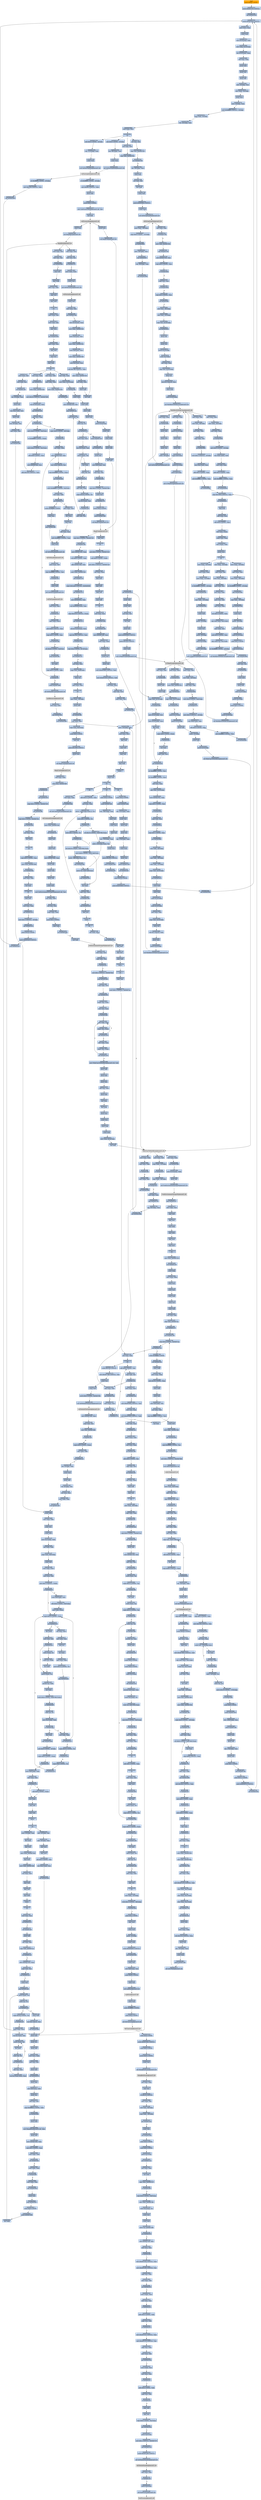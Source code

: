 digraph G {
node[shape=rectangle,style=filled,fillcolor=lightsteelblue,color=lightsteelblue]
bgcolor="transparent"
a0x00401351pushl_0x60UINT8[label="start\npushl $0x60<UINT8>",fillcolor="orange",color="lightgrey"];
a0x00401353pushl_0x405120UINT32[label="0x00401353\npushl $0x405120<UINT32>"];
a0x00401358call_0x00402050[label="0x00401358\ncall 0x00402050"];
a0x00402050pushl_0x4020a4UINT32[label="0x00402050\npushl $0x4020a4<UINT32>"];
a0x00402055movl_fs_0_eax[label="0x00402055\nmovl %fs:0, %eax"];
a0x0040205bpushl_eax[label="0x0040205b\npushl %eax"];
a0x0040205cmovl_0x10esp__eax[label="0x0040205c\nmovl 0x10(%esp), %eax"];
a0x00402060movl_ebp_0x10esp_[label="0x00402060\nmovl %ebp, 0x10(%esp)"];
a0x00402064leal_0x10esp__ebp[label="0x00402064\nleal 0x10(%esp), %ebp"];
a0x00402068subl_eax_esp[label="0x00402068\nsubl %eax, %esp"];
a0x0040206apushl_ebx[label="0x0040206a\npushl %ebx"];
a0x0040206bpushl_esi[label="0x0040206b\npushl %esi"];
a0x0040206cpushl_edi[label="0x0040206c\npushl %edi"];
a0x0040206dmovl__8ebp__eax[label="0x0040206d\nmovl -8(%ebp), %eax"];
a0x00402070movl_esp__24ebp_[label="0x00402070\nmovl %esp, -24(%ebp)"];
a0x00402073pushl_eax[label="0x00402073\npushl %eax"];
a0x00402074movl__4ebp__eax[label="0x00402074\nmovl -4(%ebp), %eax"];
a0x00402077movl_0xffffffffUINT32__4ebp_[label="0x00402077\nmovl $0xffffffff<UINT32>, -4(%ebp)"];
a0x0040207emovl_eax__8ebp_[label="0x0040207e\nmovl %eax, -8(%ebp)"];
a0x00402081leal__16ebp__eax[label="0x00402081\nleal -16(%ebp), %eax"];
a0x00402084movl_eax_fs_0[label="0x00402084\nmovl %eax, %fs:0"];
a0x0040208aret[label="0x0040208a\nret"];
a0x0040135dandl_0x0UINT8__4ebp_[label="0x0040135d\nandl $0x0<UINT8>, -4(%ebp)"];
a0x00401361leal__112ebp__eax[label="0x00401361\nleal -112(%ebp), %eax"];
a0x00401364pushl_eax[label="0x00401364\npushl %eax"];
a0x00401365call_GetStartupInfoA_kernel32_dll[label="0x00401365\ncall GetStartupInfoA@kernel32.dll"];
GetStartupInfoA_kernel32_dll[label="GetStartupInfoA@kernel32.dll",fillcolor="lightgrey",color="lightgrey"];
a0x0040136borl_0xffffffffUINT8__4ebp_[label="0x0040136b\norl $0xffffffff<UINT8>, -4(%ebp)"];
a0x0040136fmovl_0x94UINT32_ebx[label="0x0040136f\nmovl $0x94<UINT32>, %ebx"];
a0x00401374pushl_ebx[label="0x00401374\npushl %ebx"];
a0x00401375pushl_0x0UINT8[label="0x00401375\npushl $0x0<UINT8>"];
a0x00401377movl_GetProcessHeap_kernel32_dll_edi[label="0x00401377\nmovl GetProcessHeap@kernel32.dll, %edi"];
a0x0040137dcall_edi[label="0x0040137d\ncall %edi"];
GetProcessHeap_kernel32_dll[label="GetProcessHeap@kernel32.dll",fillcolor="lightgrey",color="lightgrey"];
a0x0040137fpushl_eax[label="0x0040137f\npushl %eax"];
a0x00401380call_HeapAlloc_kernel32_dll[label="0x00401380\ncall HeapAlloc@kernel32.dll"];
HeapAlloc_kernel32_dll[label="HeapAlloc@kernel32.dll",fillcolor="lightgrey",color="lightgrey"];
a0x00401386movl_eax_esi[label="0x00401386\nmovl %eax, %esi"];
a0x00401388testl_esi_esi[label="0x00401388\ntestl %esi, %esi"];
a0x0040138aje_0x00401512[label="0x0040138a\nje 0x00401512"];
a0x00401390movl_ebx_esi_[label="0x00401390\nmovl %ebx, (%esi)"];
a0x00401392pushl_esi[label="0x00401392\npushl %esi"];
a0x00401393call_GetVersionExA_kernel32_dll[label="0x00401393\ncall GetVersionExA@kernel32.dll"];
GetVersionExA_kernel32_dll[label="GetVersionExA@kernel32.dll",fillcolor="lightgrey",color="lightgrey"];
a0x00401399pushl_esi[label="0x00401399\npushl %esi"];
a0x0040139atestl_eax_eax[label="0x0040139a\ntestl %eax, %eax"];
a0x0040139cjne_0x004013ad[label="0x0040139c\njne 0x004013ad"];
a0x004013admovl_0x10esi__eax[label="0x004013ad\nmovl 0x10(%esi), %eax"];
a0x004013b0movl_eax_0x00407430[label="0x004013b0\nmovl %eax, 0x00407430"];
a0x004013b5movl_0x4esi__eax[label="0x004013b5\nmovl 0x4(%esi), %eax"];
a0x004013b8movl_eax_0x0040743c[label="0x004013b8\nmovl %eax, 0x0040743c"];
a0x004013bdmovl_0x8esi__eax[label="0x004013bd\nmovl 0x8(%esi), %eax"];
a0x004013c0movl_eax_0x00407440[label="0x004013c0\nmovl %eax, 0x00407440"];
a0x004013c5movl_0xcesi__eax[label="0x004013c5\nmovl 0xc(%esi), %eax"];
a0x004013c8andl_0x7fffUINT32_eax[label="0x004013c8\nandl $0x7fff<UINT32>, %eax"];
a0x004013cdmovl_eax_0x00407434[label="0x004013cd\nmovl %eax, 0x00407434"];
a0x004013d2xorl_ebx_ebx[label="0x004013d2\nxorl %ebx, %ebx"];
a0x004013d4pushl_ebx[label="0x004013d4\npushl %ebx"];
a0x004013d5call_edi[label="0x004013d5\ncall %edi"];
a0x004013d7pushl_eax[label="0x004013d7\npushl %eax"];
a0x004013d8call_HeapFree_kernel32_dll[label="0x004013d8\ncall HeapFree@kernel32.dll"];
HeapFree_kernel32_dll[label="HeapFree@kernel32.dll",fillcolor="lightgrey",color="lightgrey"];
a0x004013decmpl_0x2UINT8_0x00407430[label="0x004013de\ncmpl $0x2<UINT8>, 0x00407430"];
a0x004013e5je_0x004013ee[label="0x004013e5\nje 0x004013ee"];
a0x004013eemovl_0x0040743c_eax[label="0x004013ee\nmovl 0x0040743c, %eax"];
a0x004013f3shll_0x8UINT8_eax[label="0x004013f3\nshll $0x8<UINT8>, %eax"];
a0x004013f6addl_0x00407440_eax[label="0x004013f6\naddl 0x00407440, %eax"];
a0x004013fcmovl_eax_0x00407438[label="0x004013fc\nmovl %eax, 0x00407438"];
a0x00401401call_0x004012f5[label="0x00401401\ncall 0x004012f5"];
a0x004012f5cmpw_0x5a4dUINT16_0x00400000[label="0x004012f5\ncmpw $0x5a4d<UINT16>, 0x00400000"];
a0x004012fejne_0x00401327[label="0x004012fe\njne 0x00401327"];
a0x00401300movl_0x0040003c_eax[label="0x00401300\nmovl 0x0040003c, %eax"];
a0x00401305leal_0x400000eax__eax[label="0x00401305\nleal 0x400000(%eax), %eax"];
a0x0040130bcmpl_0x4550UINT32_eax_[label="0x0040130b\ncmpl $0x4550<UINT32>, (%eax)"];
a0x00401311jne_0x00401327[label="0x00401311\njne 0x00401327"];
a0x00401313movzwl_0x18eax__ecx[label="0x00401313\nmovzwl 0x18(%eax), %ecx"];
a0x00401317cmpl_0x10bUINT32_ecx[label="0x00401317\ncmpl $0x10b<UINT32>, %ecx"];
a0x0040131dje_0x0040133d[label="0x0040131d\nje 0x0040133d"];
a0x0040133dcmpl_0xeUINT8_0x74eax_[label="0x0040133d\ncmpl $0xe<UINT8>, 0x74(%eax)"];
a0x00401341jbe_0x00401327[label="0x00401341\njbe 0x00401327"];
a0x00401343xorl_ecx_ecx[label="0x00401343\nxorl %ecx, %ecx"];
a0x00401345cmpl_ecx_0xe8eax_[label="0x00401345\ncmpl %ecx, 0xe8(%eax)"];
a0x0040134bsetne_cl[label="0x0040134b\nsetne %cl"];
a0x0040134emovl_ecx_eax[label="0x0040134e\nmovl %ecx, %eax"];
a0x00401350ret[label="0x00401350\nret"];
a0x00401406movl_eax__28ebp_[label="0x00401406\nmovl %eax, -28(%ebp)"];
a0x00401409pushl_ebx[label="0x00401409\npushl %ebx"];
a0x0040140acall_0x00401ffd[label="0x0040140a\ncall 0x00401ffd"];
a0x00401ffdxorl_eax_eax[label="0x00401ffd\nxorl %eax, %eax"];
a0x00401fffcmpl_eax_0x4esp_[label="0x00401fff\ncmpl %eax, 0x4(%esp)"];
a0x00402003pushl_0x0UINT8[label="0x00402003\npushl $0x0<UINT8>"];
a0x00402005sete_al[label="0x00402005\nsete %al"];
a0x00402008pushl_0x1000UINT32[label="0x00402008\npushl $0x1000<UINT32>"];
a0x0040200dpushl_eax[label="0x0040200d\npushl %eax"];
a0x0040200ecall_HeapCreate_kernel32_dll[label="0x0040200e\ncall HeapCreate@kernel32.dll"];
HeapCreate_kernel32_dll[label="HeapCreate@kernel32.dll",fillcolor="lightgrey",color="lightgrey"];
a0x00402014testl_eax_eax[label="0x00402014\ntestl %eax, %eax"];
a0x00402016movl_eax_0x00407b80[label="0x00402016\nmovl %eax, 0x00407b80"];
a0x0040201bje_0x00402047[label="0x0040201b\nje 0x00402047"];
a0x0040201dcall_0x00401fe3[label="0x0040201d\ncall 0x00401fe3"];
a0x00401fe3cmpl_0x2UINT8_0x00407430[label="0x00401fe3\ncmpl $0x2<UINT8>, 0x00407430"];
a0x00401feajne_0x00401ff9[label="0x00401fea\njne 0x00401ff9"];
a0x00401feccmpl_0x5UINT8_0x0040743c[label="0x00401fec\ncmpl $0x5<UINT8>, 0x0040743c"];
a0x00401ff3jb_0x00401ff9[label="0x00401ff3\njb 0x00401ff9"];
a0x00401ff5xorl_eax_eax[label="0x00401ff5\nxorl %eax, %eax"];
a0x00401ff7incl_eax[label="0x00401ff7\nincl %eax"];
a0x00401ff8ret[label="0x00401ff8\nret"];
a0x00402022cmpl_0x3UINT8_eax[label="0x00402022\ncmpl $0x3<UINT8>, %eax"];
a0x00402025movl_eax_0x00407b84[label="0x00402025\nmovl %eax, 0x00407b84"];
a0x0040202ajne_0x0040204a[label="0x0040202a\njne 0x0040204a"];
a0x0040204axorl_eax_eax[label="0x0040204a\nxorl %eax, %eax"];
a0x0040204cincl_eax[label="0x0040204c\nincl %eax"];
a0x0040204dret[label="0x0040204d\nret"];
a0x0040140fpopl_ecx[label="0x0040140f\npopl %ecx"];
a0x00401410testl_eax_eax[label="0x00401410\ntestl %eax, %eax"];
a0x00401412jne_0x00401435[label="0x00401412\njne 0x00401435"];
a0x00401435movl_0x1UINT32__4ebp_[label="0x00401435\nmovl $0x1<UINT32>, -4(%ebp)"];
a0x0040143ccall_0x00401e20[label="0x0040143c\ncall 0x00401e20"];
a0x00401e20pushl_0x50UINT8[label="0x00401e20\npushl $0x50<UINT8>"];
a0x00401e22pushl_0x4054c0UINT32[label="0x00401e22\npushl $0x4054c0<UINT32>"];
a0x00401e27call_0x00402050[label="0x00401e27\ncall 0x00402050"];
a0x00401e2candl_0x0UINT8__4ebp_[label="0x00401e2c\nandl $0x0<UINT8>, -4(%ebp)"];
a0x00401e30leal__96ebp__eax[label="0x00401e30\nleal -96(%ebp), %eax"];
a0x00401e33pushl_eax[label="0x00401e33\npushl %eax"];
a0x00401e34call_GetStartupInfoA_kernel32_dll[label="0x00401e34\ncall GetStartupInfoA@kernel32.dll"];
a0x00401e3aorl_0xffffffffUINT8__4ebp_[label="0x00401e3a\norl $0xffffffff<UINT8>, -4(%ebp)"];
a0x00401e3emovl_0x100UINT32_ecx[label="0x00401e3e\nmovl $0x100<UINT32>, %ecx"];
a0x00401e43call_0x00402806[label="0x00401e43\ncall 0x00402806"];
a0x00402806pushl_ebx[label="0x00402806\npushl %ebx"];
a0x00402807pushl_esi[label="0x00402807\npushl %esi"];
a0x00402808pushl_edi[label="0x00402808\npushl %edi"];
a0x00402809movl_ecx_ebx[label="0x00402809\nmovl %ecx, %ebx"];
a0x0040280bxorl_esi_esi[label="0x0040280b\nxorl %esi, %esi"];
a0x0040280dpushl_ebx[label="0x0040280d\npushl %ebx"];
a0x0040280ecall_0x00403976[label="0x0040280e\ncall 0x00403976"];
a0x00403976pushl_ebx[label="0x00403976\npushl %ebx"];
a0x00403977movl_0x8esp__ebx[label="0x00403977\nmovl 0x8(%esp), %ebx"];
a0x0040397bpushl_esi[label="0x0040397b\npushl %esi"];
a0x0040397cxorl_esi_esi[label="0x0040397c\nxorl %esi, %esi"];
a0x0040397ecmpl_0xffffffe0UINT8_ebx[label="0x0040397e\ncmpl $0xffffffe0<UINT8>, %ebx"];
a0x00403981ja_0x004039e8[label="0x00403981\nja 0x004039e8"];
a0x00403983pushl_ebp[label="0x00403983\npushl %ebp"];
a0x00403984movl_HeapAlloc_kernel32_dll_ebp[label="0x00403984\nmovl HeapAlloc@kernel32.dll, %ebp"];
a0x0040398apushl_edi[label="0x0040398a\npushl %edi"];
a0x0040398bmovl_0x00407b84_eax[label="0x0040398b\nmovl 0x00407b84, %eax"];
a0x00403990cmpl_0x1UINT8_eax[label="0x00403990\ncmpl $0x1<UINT8>, %eax"];
a0x00403993movl_ebx_edi[label="0x00403993\nmovl %ebx, %edi"];
a0x00403995jne_0x004039a5[label="0x00403995\njne 0x004039a5"];
a0x00403997testl_ebx_ebx[label="0x00403997\ntestl %ebx, %ebx"];
a0x00403999je_0x0040399f[label="0x00403999\nje 0x0040399f"];
a0x0040399bmovl_ebx_eax[label="0x0040399b\nmovl %ebx, %eax"];
a0x0040399djmp_0x004039a2[label="0x0040399d\njmp 0x004039a2"];
a0x004039a2pushl_eax[label="0x004039a2\npushl %eax"];
a0x004039a3jmp_0x004039c3[label="0x004039a3\njmp 0x004039c3"];
a0x004039c3pushl_0x0UINT8[label="0x004039c3\npushl $0x0<UINT8>"];
a0x004039c5pushl_0x00407b80[label="0x004039c5\npushl 0x00407b80"];
a0x004039cbcall_ebp[label="0x004039cb\ncall %ebp"];
a0x004039cdmovl_eax_esi[label="0x004039cd\nmovl %eax, %esi"];
a0x004039cftestl_esi_esi[label="0x004039cf\ntestl %esi, %esi"];
a0x004039d1jne_0x004039e6[label="0x004039d1\njne 0x004039e6"];
a0x004039e6popl_edi[label="0x004039e6\npopl %edi"];
a0x004039e7popl_ebp[label="0x004039e7\npopl %ebp"];
a0x004039e8movl_esi_eax[label="0x004039e8\nmovl %esi, %eax"];
a0x004039eapopl_esi[label="0x004039ea\npopl %esi"];
a0x004039ebpopl_ebx[label="0x004039eb\npopl %ebx"];
a0x004039ecret[label="0x004039ec\nret"];
a0x00402813movl_eax_edi[label="0x00402813\nmovl %eax, %edi"];
a0x00402815testl_edi_edi[label="0x00402815\ntestl %edi, %edi"];
a0x00402817popl_ecx[label="0x00402817\npopl %ecx"];
a0x00402818jne_0x00402838[label="0x00402818\njne 0x00402838"];
a0x00402838movl_edi_eax[label="0x00402838\nmovl %edi, %eax"];
a0x0040283apopl_edi[label="0x0040283a\npopl %edi"];
a0x0040283bpopl_esi[label="0x0040283b\npopl %esi"];
a0x0040283cpopl_ebx[label="0x0040283c\npopl %ebx"];
a0x0040283dret[label="0x0040283d\nret"];
a0x00401e48testl_eax_eax[label="0x00401e48\ntestl %eax, %eax"];
a0x00401e4ajne_0x00401e54[label="0x00401e4a\njne 0x00401e54"];
a0x00401e54movl_eax_0x00407ba0[label="0x00401e54\nmovl %eax, 0x00407ba0"];
a0x00401e59movl_0x20UINT32_0x00407b88[label="0x00401e59\nmovl $0x20<UINT32>, 0x00407b88"];
a0x00401e63leal_0x100eax__ecx[label="0x00401e63\nleal 0x100(%eax), %ecx"];
a0x00401e69jmp_0x00401e85[label="0x00401e69\njmp 0x00401e85"];
a0x00401e85cmpl_ecx_eax[label="0x00401e85\ncmpl %ecx, %eax"];
a0x00401e87jb_0x00401e6b[label="0x00401e87\njb 0x00401e6b"];
a0x00401e6bmovb_0x0UINT8_0x4eax_[label="0x00401e6b\nmovb $0x0<UINT8>, 0x4(%eax)"];
a0x00401e6forl_0xffffffffUINT8_eax_[label="0x00401e6f\norl $0xffffffff<UINT8>, (%eax)"];
a0x00401e72movb_0xaUINT8_0x5eax_[label="0x00401e72\nmovb $0xa<UINT8>, 0x5(%eax)"];
a0x00401e76addl_0x8UINT8_eax[label="0x00401e76\naddl $0x8<UINT8>, %eax"];
a0x00401e79movl_0x00407ba0_ecx[label="0x00401e79\nmovl 0x00407ba0, %ecx"];
a0x00401e7faddl_0x100UINT32_ecx[label="0x00401e7f\naddl $0x100<UINT32>, %ecx"];
a0x00401e89cmpw_0x0UINT8__46ebp_[label="0x00401e89\ncmpw $0x0<UINT8>, -46(%ebp)"];
a0x00401e8eje_0x00401f5a[label="0x00401e8e\nje 0x00401f5a"];
a0x00401f5axorl_ebx_ebx[label="0x00401f5a\nxorl %ebx, %ebx"];
a0x00401f5cmovl_0x00407ba0_eax[label="0x00401f5c\nmovl 0x00407ba0, %eax"];
a0x00401f61leal_eaxebx8__esi[label="0x00401f61\nleal (%eax,%ebx,8), %esi"];
a0x00401f64cmpl_0xffffffffUINT8_esi_[label="0x00401f64\ncmpl $0xffffffff<UINT8>, (%esi)"];
a0x00401f67jne_0x00401fb6[label="0x00401f67\njne 0x00401fb6"];
a0x00401f69movb_0xffffff81UINT8_0x4esi_[label="0x00401f69\nmovb $0xffffff81<UINT8>, 0x4(%esi)"];
a0x00401f6dtestl_ebx_ebx[label="0x00401f6d\ntestl %ebx, %ebx"];
a0x00401f6fjne_0x00401f76[label="0x00401f6f\njne 0x00401f76"];
a0x00401f71pushl_0xfffffff6UINT8[label="0x00401f71\npushl $0xfffffff6<UINT8>"];
a0x00401f73popl_eax[label="0x00401f73\npopl %eax"];
a0x00401f74jmp_0x00401f80[label="0x00401f74\njmp 0x00401f80"];
a0x00401f80pushl_eax[label="0x00401f80\npushl %eax"];
a0x00401f81call_GetStdHandle_kernel32_dll[label="0x00401f81\ncall GetStdHandle@kernel32.dll"];
GetStdHandle_kernel32_dll[label="GetStdHandle@kernel32.dll",fillcolor="lightgrey",color="lightgrey"];
a0x00401f87movl_eax_edi[label="0x00401f87\nmovl %eax, %edi"];
a0x00401f89cmpl_0xffffffffUINT8_edi[label="0x00401f89\ncmpl $0xffffffff<UINT8>, %edi"];
a0x00401f8cje_0x00401fa5[label="0x00401f8c\nje 0x00401fa5"];
a0x00401f8epushl_edi[label="0x00401f8e\npushl %edi"];
a0x00401f8fcall_GetFileType_kernel32_dll[label="0x00401f8f\ncall GetFileType@kernel32.dll"];
GetFileType_kernel32_dll[label="GetFileType@kernel32.dll",fillcolor="lightgrey",color="lightgrey"];
a0x00401f95testl_eax_eax[label="0x00401f95\ntestl %eax, %eax"];
a0x00401f97je_0x00401fa5[label="0x00401f97\nje 0x00401fa5"];
a0x00401f99movl_edi_esi_[label="0x00401f99\nmovl %edi, (%esi)"];
a0x00401f9bandl_0xffUINT32_eax[label="0x00401f9b\nandl $0xff<UINT32>, %eax"];
a0x00401fa0cmpl_0x2UINT8_eax[label="0x00401fa0\ncmpl $0x2<UINT8>, %eax"];
a0x00401fa3jne_0x00401fab[label="0x00401fa3\njne 0x00401fab"];
a0x00401fa5orb_0x40UINT8_0x4esi_[label="0x00401fa5\norb $0x40<UINT8>, 0x4(%esi)"];
a0x00401fa9jmp_0x00401fba[label="0x00401fa9\njmp 0x00401fba"];
a0x00401fbaincl_ebx[label="0x00401fba\nincl %ebx"];
a0x00401fbbcmpl_0x3UINT8_ebx[label="0x00401fbb\ncmpl $0x3<UINT8>, %ebx"];
a0x00401fbejl_0x00401f5c[label="0x00401fbe\njl 0x00401f5c"];
a0x00401f76movl_ebx_eax[label="0x00401f76\nmovl %ebx, %eax"];
a0x00401f78decl_eax[label="0x00401f78\ndecl %eax"];
a0x00401f79negl_eax[label="0x00401f79\nnegl %eax"];
a0x00401f7bsbbl_eax_eax[label="0x00401f7b\nsbbl %eax, %eax"];
a0x00401f7daddl_0xfffffff5UINT8_eax[label="0x00401f7d\naddl $0xfffffff5<UINT8>, %eax"];
a0x00401fc0pushl_0x00407b88[label="0x00401fc0\npushl 0x00407b88"];
a0x00401fc6call_SetHandleCount_kernel32_dll[label="0x00401fc6\ncall SetHandleCount@kernel32.dll"];
LockResource_kernel32_dll[label="LockResource@kernel32.dll",fillcolor="lightgrey",color="lightgrey"];
a0x00401fccxorl_eax_eax[label="0x00401fcc\nxorl %eax, %eax"];
a0x00401fcejmp_0x00401fdd[label="0x00401fce\njmp 0x00401fdd"];
a0x00401fddcall_0x0040208b[label="0x00401fdd\ncall 0x0040208b"];
a0x0040208bmovl__16ebp__ecx[label="0x0040208b\nmovl -16(%ebp), %ecx"];
a0x0040208emovl_ecx_fs_0[label="0x0040208e\nmovl %ecx, %fs:0"];
a0x00402095popl_ecx[label="0x00402095\npopl %ecx"];
a0x00402096popl_edi[label="0x00402096\npopl %edi"];
a0x00402097popl_esi[label="0x00402097\npopl %esi"];
a0x00402098popl_ebx[label="0x00402098\npopl %ebx"];
a0x00402099leave_[label="0x00402099\nleave "];
a0x0040209apushl_ecx[label="0x0040209a\npushl %ecx"];
a0x0040209bret[label="0x0040209b\nret"];
a0x00401fe2ret[label="0x00401fe2\nret"];
a0x00401441testl_eax_eax[label="0x00401441\ntestl %eax, %eax"];
a0x00401443jnl_0x0040144d[label="0x00401443\njnl 0x0040144d"];
a0x0040144dcall_GetCommandLineA_kernel32_dll[label="0x0040144d\ncall GetCommandLineA@kernel32.dll"];
GetCommandLineA_kernel32_dll[label="GetCommandLineA@kernel32.dll",fillcolor="lightgrey",color="lightgrey"];
a0x00401453movl_eax_0x00407cb4[label="0x00401453\nmovl %eax, 0x00407cb4"];
a0x00401458call_0x00401cfa[label="0x00401458\ncall 0x00401cfa"];
a0x00401cfapushl_ecx[label="0x00401cfa\npushl %ecx"];
a0x00401cfbpushl_ecx[label="0x00401cfb\npushl %ecx"];
a0x00401cfcmovl_0x004078a0_eax[label="0x00401cfc\nmovl 0x004078a0, %eax"];
a0x00401d01pushl_ebx[label="0x00401d01\npushl %ebx"];
a0x00401d02pushl_ebp[label="0x00401d02\npushl %ebp"];
a0x00401d03pushl_esi[label="0x00401d03\npushl %esi"];
a0x00401d04pushl_edi[label="0x00401d04\npushl %edi"];
a0x00401d05movl_GetEnvironmentStringsW_kernel32_dll_edi[label="0x00401d05\nmovl GetEnvironmentStringsW@kernel32.dll, %edi"];
a0x00401d0bxorl_ebx_ebx[label="0x00401d0b\nxorl %ebx, %ebx"];
a0x00401d0dxorl_esi_esi[label="0x00401d0d\nxorl %esi, %esi"];
a0x00401d0fcmpl_ebx_eax[label="0x00401d0f\ncmpl %ebx, %eax"];
a0x00401d11pushl_0x2UINT8[label="0x00401d11\npushl $0x2<UINT8>"];
a0x00401d13popl_ebp[label="0x00401d13\npopl %ebp"];
a0x00401d14jne_0x00401d43[label="0x00401d14\njne 0x00401d43"];
a0x00401d16call_edi[label="0x00401d16\ncall %edi"];
GetEnvironmentStringsW_kernel32_dll[label="GetEnvironmentStringsW@kernel32.dll",fillcolor="lightgrey",color="lightgrey"];
a0x00401d18movl_eax_esi[label="0x00401d18\nmovl %eax, %esi"];
a0x00401d1acmpl_ebx_esi[label="0x00401d1a\ncmpl %ebx, %esi"];
a0x00401d1cje_0x00401d2a[label="0x00401d1c\nje 0x00401d2a"];
a0x00401d1emovl_0x1UINT32_0x004078a0[label="0x00401d1e\nmovl $0x1<UINT32>, 0x004078a0"];
a0x00401d28jmp_0x00401d48[label="0x00401d28\njmp 0x00401d48"];
a0x00401d48cmpl_ebx_esi[label="0x00401d48\ncmpl %ebx, %esi"];
a0x00401d4ajne_0x00401d54[label="0x00401d4a\njne 0x00401d54"];
a0x00401d54cmpw_bx_esi_[label="0x00401d54\ncmpw %bx, (%esi)"];
a0x00401d57movl_esi_eax[label="0x00401d57\nmovl %esi, %eax"];
a0x00401d59je_0x00401d69[label="0x00401d59\nje 0x00401d69"];
a0x00401d5baddl_ebp_eax[label="0x00401d5b\naddl %ebp, %eax"];
a0x00401d5dcmpw_bx_eax_[label="0x00401d5d\ncmpw %bx, (%eax)"];
a0x00401d60jne_0x00401d5b[label="0x00401d60\njne 0x00401d5b"];
a0x00401d62addl_ebp_eax[label="0x00401d62\naddl %ebp, %eax"];
a0x00401d64cmpw_bx_eax_[label="0x00401d64\ncmpw %bx, (%eax)"];
a0x00401d67jne_0x00401d5b[label="0x00401d67\njne 0x00401d5b"];
a0x00401d69movl_WideCharToMultiByte_kernel32_dll_edi[label="0x00401d69\nmovl WideCharToMultiByte@kernel32.dll, %edi"];
a0x00401d6fpushl_ebx[label="0x00401d6f\npushl %ebx"];
a0x00401d70pushl_ebx[label="0x00401d70\npushl %ebx"];
a0x00401d71pushl_ebx[label="0x00401d71\npushl %ebx"];
a0x00401d72subl_esi_eax[label="0x00401d72\nsubl %esi, %eax"];
a0x00401d74pushl_ebx[label="0x00401d74\npushl %ebx"];
a0x00401d75sarl_eax[label="0x00401d75\nsarl %eax"];
a0x00401d77incl_eax[label="0x00401d77\nincl %eax"];
a0x00401d78pushl_eax[label="0x00401d78\npushl %eax"];
a0x00401d79pushl_esi[label="0x00401d79\npushl %esi"];
a0x00401d7apushl_ebx[label="0x00401d7a\npushl %ebx"];
a0x00401d7bpushl_ebx[label="0x00401d7b\npushl %ebx"];
a0x00401d7cmovl_eax_0x34esp_[label="0x00401d7c\nmovl %eax, 0x34(%esp)"];
a0x00401d80call_edi[label="0x00401d80\ncall %edi"];
WideCharToMultiByte_kernel32_dll[label="WideCharToMultiByte@kernel32.dll",fillcolor="lightgrey",color="lightgrey"];
a0x00401d82movl_eax_ebp[label="0x00401d82\nmovl %eax, %ebp"];
a0x00401d84cmpl_ebx_ebp[label="0x00401d84\ncmpl %ebx, %ebp"];
a0x00401d86je_0x00401dba[label="0x00401d86\nje 0x00401dba"];
a0x00401d88movl_ebp_ecx[label="0x00401d88\nmovl %ebp, %ecx"];
a0x00401d8acall_0x00402806[label="0x00401d8a\ncall 0x00402806"];
a0x00401d8fcmpl_ebx_eax[label="0x00401d8f\ncmpl %ebx, %eax"];
a0x00401d91movl_eax_0x10esp_[label="0x00401d91\nmovl %eax, 0x10(%esp)"];
a0x00401d95je_0x00401dba[label="0x00401d95\nje 0x00401dba"];
a0x00401d97pushl_ebx[label="0x00401d97\npushl %ebx"];
a0x00401d98pushl_ebx[label="0x00401d98\npushl %ebx"];
a0x00401d99pushl_ebp[label="0x00401d99\npushl %ebp"];
a0x00401d9apushl_eax[label="0x00401d9a\npushl %eax"];
a0x00401d9bpushl_0x24esp_[label="0x00401d9b\npushl 0x24(%esp)"];
a0x00401d9fpushl_esi[label="0x00401d9f\npushl %esi"];
a0x00401da0pushl_ebx[label="0x00401da0\npushl %ebx"];
a0x00401da1pushl_ebx[label="0x00401da1\npushl %ebx"];
a0x00401da2call_edi[label="0x00401da2\ncall %edi"];
a0x00401da4testl_eax_eax[label="0x00401da4\ntestl %eax, %eax"];
a0x00401da6jne_0x00401db6[label="0x00401da6\njne 0x00401db6"];
a0x00401db6movl_0x10esp__ebx[label="0x00401db6\nmovl 0x10(%esp), %ebx"];
a0x00401dbapushl_esi[label="0x00401dba\npushl %esi"];
a0x00401dbbcall_FreeEnvironmentStringsW_kernel32_dll[label="0x00401dbb\ncall FreeEnvironmentStringsW@kernel32.dll"];
FreeEnvironmentStringsW_kernel32_dll[label="FreeEnvironmentStringsW@kernel32.dll",fillcolor="lightgrey",color="lightgrey"];
a0x00401dc1jmp_0x00401e17[label="0x00401dc1\njmp 0x00401e17"];
a0x00401e17movl_ebx_eax[label="0x00401e17\nmovl %ebx, %eax"];
a0x00401e19popl_edi[label="0x00401e19\npopl %edi"];
a0x00401e1apopl_esi[label="0x00401e1a\npopl %esi"];
a0x00401e1bpopl_ebp[label="0x00401e1b\npopl %ebp"];
a0x00401e1cpopl_ebx[label="0x00401e1c\npopl %ebx"];
a0x00401e1dpopl_ecx[label="0x00401e1d\npopl %ecx"];
a0x00401e1epopl_ecx[label="0x00401e1e\npopl %ecx"];
a0x00401e1fret[label="0x00401e1f\nret"];
a0x0040145dmovl_eax_0x00407418[label="0x0040145d\nmovl %eax, 0x00407418"];
a0x00401462call_0x00401c59[label="0x00401462\ncall 0x00401c59"];
a0x00401c59pushl_ebp[label="0x00401c59\npushl %ebp"];
a0x00401c5amovl_esp_ebp[label="0x00401c5a\nmovl %esp, %ebp"];
a0x00401c5cpushl_ecx[label="0x00401c5c\npushl %ecx"];
a0x00401c5dpushl_ecx[label="0x00401c5d\npushl %ecx"];
a0x00401c5epushl_ebx[label="0x00401c5e\npushl %ebx"];
a0x00401c5fpushl_esi[label="0x00401c5f\npushl %esi"];
a0x00401c60pushl_edi[label="0x00401c60\npushl %edi"];
a0x00401c61xorl_edi_edi[label="0x00401c61\nxorl %edi, %edi"];
a0x00401c63cmpl_edi_0x00407cac[label="0x00401c63\ncmpl %edi, 0x00407cac"];
a0x00401c69jne_0x00401c70[label="0x00401c69\njne 0x00401c70"];
a0x00401c6bcall_0x004027b0[label="0x00401c6b\ncall 0x004027b0"];
a0x004027b0cmpl_0x0UINT8_0x00407cac[label="0x004027b0\ncmpl $0x0<UINT8>, 0x00407cac"];
a0x004027b7jne_0x004027cb[label="0x004027b7\njne 0x004027cb"];
a0x004027b9pushl_0xfffffffdUINT8[label="0x004027b9\npushl $0xfffffffd<UINT8>"];
a0x004027bbcall_0x004025da[label="0x004027bb\ncall 0x004025da"];
a0x004025dapushl_ebp[label="0x004025da\npushl %ebp"];
a0x004025dbmovl_esp_ebp[label="0x004025db\nmovl %esp, %ebp"];
a0x004025ddsubl_0x18UINT8_esp[label="0x004025dd\nsubl $0x18<UINT8>, %esp"];
a0x004025e0pushl_ebx[label="0x004025e0\npushl %ebx"];
a0x004025e1pushl_esi[label="0x004025e1\npushl %esi"];
a0x004025e2movl_0x8ebp__esi[label="0x004025e2\nmovl 0x8(%ebp), %esi"];
a0x004025e5xorl_ebx_ebx[label="0x004025e5\nxorl %ebx, %ebx"];
a0x004025e7cmpl_0xfffffffeUINT8_esi[label="0x004025e7\ncmpl $0xfffffffe<UINT8>, %esi"];
a0x004025eapushl_edi[label="0x004025ea\npushl %edi"];
a0x004025ebmovl_ebx_0x004078b8[label="0x004025eb\nmovl %ebx, 0x004078b8"];
a0x004025f1jne_0x00402605[label="0x004025f1\njne 0x00402605"];
a0x00402605cmpl_0xfffffffdUINT8_esi[label="0x00402605\ncmpl $0xfffffffd<UINT8>, %esi"];
a0x00402608jne_0x0040261c[label="0x00402608\njne 0x0040261c"];
a0x0040260amovl_0x1UINT32_0x004078b8[label="0x0040260a\nmovl $0x1<UINT32>, 0x004078b8"];
a0x00402614call_GetACP_kernel32_dll[label="0x00402614\ncall GetACP@kernel32.dll"];
GetACP_kernel32_dll[label="GetACP@kernel32.dll",fillcolor="lightgrey",color="lightgrey"];
a0x0040261ajmp_0x00402630[label="0x0040261a\njmp 0x00402630"];
a0x00402630movl_eax_0x8ebp_[label="0x00402630\nmovl %eax, 0x8(%ebp)"];
a0x00402633movl_eax_esi[label="0x00402633\nmovl %eax, %esi"];
a0x00402635cmpl_0x00407a64_esi[label="0x00402635\ncmpl 0x00407a64, %esi"];
a0x0040263bje_0x004027a4[label="0x0040263b\nje 0x004027a4"];
a0x00402641cmpl_ebx_esi[label="0x00402641\ncmpl %ebx, %esi"];
a0x00402643je_0x0040279a[label="0x00402643\nje 0x0040279a"];
a0x00402649xorl_edx_edx[label="0x00402649\nxorl %edx, %edx"];
a0x0040264bxorl_eax_eax[label="0x0040264b\nxorl %eax, %eax"];
a0x0040264dcmpl_esi_0x407198eax_[label="0x0040264d\ncmpl %esi, 0x407198(%eax)"];
a0x00402653je_0x004026bc[label="0x00402653\nje 0x004026bc"];
a0x00402655addl_0x30UINT8_eax[label="0x00402655\naddl $0x30<UINT8>, %eax"];
a0x00402658incl_edx[label="0x00402658\nincl %edx"];
a0x00402659cmpl_0xf0UINT32_eax[label="0x00402659\ncmpl $0xf0<UINT32>, %eax"];
a0x0040265ejb_0x0040264d[label="0x0040265e\njb 0x0040264d"];
a0x00402660leal__24ebp__eax[label="0x00402660\nleal -24(%ebp), %eax"];
a0x00402663pushl_eax[label="0x00402663\npushl %eax"];
a0x00402664pushl_esi[label="0x00402664\npushl %esi"];
a0x00402665call_GetCPInfo_kernel32_dll[label="0x00402665\ncall GetCPInfo@kernel32.dll"];
GetCPInfo_kernel32_dll[label="GetCPInfo@kernel32.dll",fillcolor="lightgrey",color="lightgrey"];
a0x0040266bcmpl_0x1UINT8_eax[label="0x0040266b\ncmpl $0x1<UINT8>, %eax"];
a0x0040266ejne_0x00402792[label="0x0040266e\njne 0x00402792"];
a0x00402674pushl_0x40UINT8[label="0x00402674\npushl $0x40<UINT8>"];
a0x00402676xorl_eax_eax[label="0x00402676\nxorl %eax, %eax"];
a0x00402678popl_ecx[label="0x00402678\npopl %ecx"];
a0x00402679movl_0x407960UINT32_edi[label="0x00402679\nmovl $0x407960<UINT32>, %edi"];
a0x0040267erepz_stosl_eax_es_edi_[label="0x0040267e\nrepz stosl %eax, %es:(%edi)"];
a0x00402680stosb_al_es_edi_[label="0x00402680\nstosb %al, %es:(%edi)"];
a0x00402681xorl_edi_edi[label="0x00402681\nxorl %edi, %edi"];
a0x00402683incl_edi[label="0x00402683\nincl %edi"];
a0x00402684cmpl_edi__24ebp_[label="0x00402684\ncmpl %edi, -24(%ebp)"];
a0x00402687movl_esi_0x00407a64[label="0x00402687\nmovl %esi, 0x00407a64"];
a0x0040268dmovl_ebx_0x00407958[label="0x0040268d\nmovl %ebx, 0x00407958"];
a0x00402693jbe_0x00402780[label="0x00402693\njbe 0x00402780"];
a0x00402699cmpb_0x0UINT8__18ebp_[label="0x00402699\ncmpb $0x0<UINT8>, -18(%ebp)"];
a0x0040269dje_0x0040275b[label="0x0040269d\nje 0x0040275b"];
a0x0040275bmovl_edi_eax[label="0x0040275b\nmovl %edi, %eax"];
a0x0040275dorb_0x8UINT8_0x407961eax_[label="0x0040275d\norb $0x8<UINT8>, 0x407961(%eax)"];
a0x00402764incl_eax[label="0x00402764\nincl %eax"];
a0x00402765cmpl_0xffUINT32_eax[label="0x00402765\ncmpl $0xff<UINT32>, %eax"];
a0x0040276ajb_0x0040275d[label="0x0040276a\njb 0x0040275d"];
a0x0040276cmovl_esi_eax[label="0x0040276c\nmovl %esi, %eax"];
a0x0040276ecall_0x00402406[label="0x0040276e\ncall 0x00402406"];
a0x00402406subl_0x3a4UINT32_eax[label="0x00402406\nsubl $0x3a4<UINT32>, %eax"];
a0x0040240bje_0x0040242f[label="0x0040240b\nje 0x0040242f"];
a0x0040240dsubl_0x4UINT8_eax[label="0x0040240d\nsubl $0x4<UINT8>, %eax"];
a0x00402410je_0x00402429[label="0x00402410\nje 0x00402429"];
a0x00402412subl_0xdUINT8_eax[label="0x00402412\nsubl $0xd<UINT8>, %eax"];
a0x00402415je_0x00402423[label="0x00402415\nje 0x00402423"];
a0x00402417decl_eax[label="0x00402417\ndecl %eax"];
a0x00402418je_0x0040241d[label="0x00402418\nje 0x0040241d"];
a0x0040241axorl_eax_eax[label="0x0040241a\nxorl %eax, %eax"];
a0x0040241cret[label="0x0040241c\nret"];
a0x00402773movl_eax_0x00407958[label="0x00402773\nmovl %eax, 0x00407958"];
a0x00402778movl_edi_0x0040795c[label="0x00402778\nmovl %edi, 0x0040795c"];
a0x0040277ejmp_0x00402786[label="0x0040277e\njmp 0x00402786"];
a0x00402786xorl_eax_eax[label="0x00402786\nxorl %eax, %eax"];
a0x00402788movl_0x407a70UINT32_edi[label="0x00402788\nmovl $0x407a70<UINT32>, %edi"];
a0x0040278dstosl_eax_es_edi_[label="0x0040278d\nstosl %eax, %es:(%edi)"];
a0x0040278estosl_eax_es_edi_[label="0x0040278e\nstosl %eax, %es:(%edi)"];
a0x0040278fstosl_eax_es_edi_[label="0x0040278f\nstosl %eax, %es:(%edi)"];
a0x00402790jmp_0x0040279f[label="0x00402790\njmp 0x0040279f"];
a0x0040279fcall_0x0040245e[label="0x0040279f\ncall 0x0040245e"];
a0x0040245epushl_ebp[label="0x0040245e\npushl %ebp"];
a0x0040245fmovl_esp_ebp[label="0x0040245f\nmovl %esp, %ebp"];
a0x00402461subl_0x514UINT32_esp[label="0x00402461\nsubl $0x514<UINT32>, %esp"];
a0x00402467pushl_esi[label="0x00402467\npushl %esi"];
a0x00402468leal__20ebp__eax[label="0x00402468\nleal -20(%ebp), %eax"];
a0x0040246bpushl_eax[label="0x0040246b\npushl %eax"];
a0x0040246cpushl_0x00407a64[label="0x0040246c\npushl 0x00407a64"];
a0x00402472call_GetCPInfo_kernel32_dll[label="0x00402472\ncall GetCPInfo@kernel32.dll"];
a0x00402478cmpl_0x1UINT8_eax[label="0x00402478\ncmpl $0x1<UINT8>, %eax"];
a0x0040247bmovl_0x100UINT32_esi[label="0x0040247b\nmovl $0x100<UINT32>, %esi"];
a0x00402480jne_0x00402593[label="0x00402480\njne 0x00402593"];
a0x00402486xorl_eax_eax[label="0x00402486\nxorl %eax, %eax"];
a0x00402488movb_al__276ebpeax_[label="0x00402488\nmovb %al, -276(%ebp,%eax)"];
a0x0040248fincl_eax[label="0x0040248f\nincl %eax"];
a0x00402490cmpl_esi_eax[label="0x00402490\ncmpl %esi, %eax"];
a0x00402492jb_0x00402488[label="0x00402492\njb 0x00402488"];
a0x00402494movb__14ebp__al[label="0x00402494\nmovb -14(%ebp), %al"];
a0x00402497testb_al_al[label="0x00402497\ntestb %al, %al"];
a0x00402499movb_0x20UINT8__276ebp_[label="0x00402499\nmovb $0x20<UINT8>, -276(%ebp)"];
a0x004024a0je_0x004024d8[label="0x004024a0\nje 0x004024d8"];
a0x004024d8pushl_0x0UINT8[label="0x004024d8\npushl $0x0<UINT8>"];
a0x004024dapushl_0x00407958[label="0x004024da\npushl 0x00407958"];
a0x004024e0leal__1300ebp__eax[label="0x004024e0\nleal -1300(%ebp), %eax"];
a0x004024e6pushl_0x00407a64[label="0x004024e6\npushl 0x00407a64"];
a0x004024ecpushl_eax[label="0x004024ec\npushl %eax"];
a0x004024edpushl_esi[label="0x004024ed\npushl %esi"];
a0x004024eeleal__276ebp__eax[label="0x004024ee\nleal -276(%ebp), %eax"];
a0x004024f4pushl_eax[label="0x004024f4\npushl %eax"];
a0x004024f5pushl_0x1UINT8[label="0x004024f5\npushl $0x1<UINT8>"];
a0x004024f7call_0x0040379e[label="0x004024f7\ncall 0x0040379e"];
a0x0040379epushl_0x1cUINT8[label="0x0040379e\npushl $0x1c<UINT8>"];
a0x004037a0pushl_0x405870UINT32[label="0x004037a0\npushl $0x405870<UINT32>"];
a0x004037a5call_0x00402050[label="0x004037a5\ncall 0x00402050"];
a0x004037aaxorl_esi_esi[label="0x004037aa\nxorl %esi, %esi"];
a0x004037accmpl_esi_0x00407930[label="0x004037ac\ncmpl %esi, 0x00407930"];
a0x004037b2jne_0x004037e9[label="0x004037b2\njne 0x004037e9"];
a0x004037b4leal__28ebp__eax[label="0x004037b4\nleal -28(%ebp), %eax"];
a0x004037b7pushl_eax[label="0x004037b7\npushl %eax"];
a0x004037b8xorl_edi_edi[label="0x004037b8\nxorl %edi, %edi"];
a0x004037baincl_edi[label="0x004037ba\nincl %edi"];
a0x004037bbpushl_edi[label="0x004037bb\npushl %edi"];
a0x004037bcpushl_0x405840UINT32[label="0x004037bc\npushl $0x405840<UINT32>"];
a0x004037c1pushl_edi[label="0x004037c1\npushl %edi"];
a0x004037c2call_GetStringTypeW_kernel32_dll[label="0x004037c2\ncall GetStringTypeW@kernel32.dll"];
GetStringTypeW_kernel32_dll[label="GetStringTypeW@kernel32.dll",fillcolor="lightgrey",color="lightgrey"];
a0x004037c8testl_eax_eax[label="0x004037c8\ntestl %eax, %eax"];
a0x004037caje_0x004037d4[label="0x004037ca\nje 0x004037d4"];
a0x004037ccmovl_edi_0x00407930[label="0x004037cc\nmovl %edi, 0x00407930"];
a0x004037d2jmp_0x004037e9[label="0x004037d2\njmp 0x004037e9"];
a0x004037e9movl_0x00407930_eax[label="0x004037e9\nmovl 0x00407930, %eax"];
a0x004037eecmpl_0x2UINT8_eax[label="0x004037ee\ncmpl $0x2<UINT8>, %eax"];
a0x004037f1je_0x004038e9[label="0x004037f1\nje 0x004038e9"];
a0x004037f7cmpl_esi_eax[label="0x004037f7\ncmpl %esi, %eax"];
a0x004037f9je_0x004038e9[label="0x004037f9\nje 0x004038e9"];
a0x004037ffcmpl_0x1UINT8_eax[label="0x004037ff\ncmpl $0x1<UINT8>, %eax"];
a0x00403802jne_0x0040390f[label="0x00403802\njne 0x0040390f"];
a0x00403808movl_esi__36ebp_[label="0x00403808\nmovl %esi, -36(%ebp)"];
a0x0040380bmovl_esi__32ebp_[label="0x0040380b\nmovl %esi, -32(%ebp)"];
a0x0040380ecmpl_esi_0x18ebp_[label="0x0040380e\ncmpl %esi, 0x18(%ebp)"];
a0x00403811jne_0x0040381b[label="0x00403811\njne 0x0040381b"];
a0x0040381bpushl_esi[label="0x0040381b\npushl %esi"];
a0x0040381cpushl_esi[label="0x0040381c\npushl %esi"];
a0x0040381dpushl_0x10ebp_[label="0x0040381d\npushl 0x10(%ebp)"];
a0x00403820pushl_0xcebp_[label="0x00403820\npushl 0xc(%ebp)"];
a0x00403823xorl_eax_eax[label="0x00403823\nxorl %eax, %eax"];
a0x00403825cmpl_esi_0x20ebp_[label="0x00403825\ncmpl %esi, 0x20(%ebp)"];
a0x00403828setne_al[label="0x00403828\nsetne %al"];
a0x0040382bleal_0x1eax8__eax[label="0x0040382b\nleal 0x1(,%eax,8), %eax"];
a0x00403832pushl_eax[label="0x00403832\npushl %eax"];
a0x00403833pushl_0x18ebp_[label="0x00403833\npushl 0x18(%ebp)"];
a0x00403836call_MultiByteToWideChar_kernel32_dll[label="0x00403836\ncall MultiByteToWideChar@kernel32.dll"];
MultiByteToWideChar_kernel32_dll[label="MultiByteToWideChar@kernel32.dll",fillcolor="lightgrey",color="lightgrey"];
a0x0040383cmovl_eax_ebx[label="0x0040383c\nmovl %eax, %ebx"];
a0x0040383emovl_ebx__40ebp_[label="0x0040383e\nmovl %ebx, -40(%ebp)"];
a0x00403841testl_ebx_ebx[label="0x00403841\ntestl %ebx, %ebx"];
a0x00403843je_0x0040390f[label="0x00403843\nje 0x0040390f"];
a0x00403849andl_0x0UINT8__4ebp_[label="0x00403849\nandl $0x0<UINT8>, -4(%ebp)"];
a0x0040384dleal_ebxebx__edi[label="0x0040384d\nleal (%ebx,%ebx), %edi"];
a0x00403850movl_edi_eax[label="0x00403850\nmovl %edi, %eax"];
a0x00403852addl_0x3UINT8_eax[label="0x00403852\naddl $0x3<UINT8>, %eax"];
a0x00403855andl_0xfffffffcUINT8_eax[label="0x00403855\nandl $0xfffffffc<UINT8>, %eax"];
a0x00403858call_0x00404090[label="0x00403858\ncall 0x00404090"];
a0x00404090cmpl_0x1000UINT32_eax[label="0x00404090\ncmpl $0x1000<UINT32>, %eax"];
a0x00404095jae_0x004040a5[label="0x00404095\njae 0x004040a5"];
a0x00404097negl_eax[label="0x00404097\nnegl %eax"];
a0x00404099addl_esp_eax[label="0x00404099\naddl %esp, %eax"];
a0x0040409baddl_0x4UINT8_eax[label="0x0040409b\naddl $0x4<UINT8>, %eax"];
a0x0040409etestl_eax_eax_[label="0x0040409e\ntestl %eax, (%eax)"];
a0x004040a0xchgl_eax_esp[label="0x004040a0\nxchgl %eax, %esp"];
a0x004040a1movl_eax__eax[label="0x004040a1\nmovl (%eax), %eax"];
a0x004040a3pushl_eax[label="0x004040a3\npushl %eax"];
a0x004040a4ret[label="0x004040a4\nret"];
a0x0040385dmovl_esp__24ebp_[label="0x0040385d\nmovl %esp, -24(%ebp)"];
a0x00403860movl_esp_esi[label="0x00403860\nmovl %esp, %esi"];
a0x00403862movl_esi__44ebp_[label="0x00403862\nmovl %esi, -44(%ebp)"];
a0x00403865movl_edi_ecx[label="0x00403865\nmovl %edi, %ecx"];
a0x00403867xorl_eax_eax[label="0x00403867\nxorl %eax, %eax"];
a0x00403869movl_esi_edi[label="0x00403869\nmovl %esi, %edi"];
a0x0040386bmovl_ecx_edx[label="0x0040386b\nmovl %ecx, %edx"];
a0x0040386dshrl_0x2UINT8_ecx[label="0x0040386d\nshrl $0x2<UINT8>, %ecx"];
a0x00403870repz_stosl_eax_es_edi_[label="0x00403870\nrepz stosl %eax, %es:(%edi)"];
a0x00403872movl_edx_ecx[label="0x00403872\nmovl %edx, %ecx"];
a0x00403874andl_0x3UINT8_ecx[label="0x00403874\nandl $0x3<UINT8>, %ecx"];
a0x00403877repz_stosb_al_es_edi_[label="0x00403877\nrepz stosb %al, %es:(%edi)"];
a0x00403879orl_0xffffffffUINT8__4ebp_[label="0x00403879\norl $0xffffffff<UINT8>, -4(%ebp)"];
a0x0040387djmp_0x00403894[label="0x0040387d\njmp 0x00403894"];
a0x00403894testl_esi_esi[label="0x00403894\ntestl %esi, %esi"];
a0x00403896jne_0x004038af[label="0x00403896\njne 0x004038af"];
a0x004038afpushl_ebx[label="0x004038af\npushl %ebx"];
a0x004038b0pushl_esi[label="0x004038b0\npushl %esi"];
a0x004038b1pushl_0x10ebp_[label="0x004038b1\npushl 0x10(%ebp)"];
a0x004038b4pushl_0xcebp_[label="0x004038b4\npushl 0xc(%ebp)"];
a0x004038b7pushl_0x1UINT8[label="0x004038b7\npushl $0x1<UINT8>"];
a0x004038b9pushl_0x18ebp_[label="0x004038b9\npushl 0x18(%ebp)"];
a0x004038bccall_MultiByteToWideChar_kernel32_dll[label="0x004038bc\ncall MultiByteToWideChar@kernel32.dll"];
a0x004038c2testl_eax_eax[label="0x004038c2\ntestl %eax, %eax"];
a0x004038c4je_0x004038d7[label="0x004038c4\nje 0x004038d7"];
a0x004038c6pushl_0x14ebp_[label="0x004038c6\npushl 0x14(%ebp)"];
a0x004038c9pushl_eax[label="0x004038c9\npushl %eax"];
a0x004038capushl_esi[label="0x004038ca\npushl %esi"];
a0x004038cbpushl_0x8ebp_[label="0x004038cb\npushl 0x8(%ebp)"];
a0x004038cecall_GetStringTypeW_kernel32_dll[label="0x004038ce\ncall GetStringTypeW@kernel32.dll"];
a0x004038d4movl_eax__36ebp_[label="0x004038d4\nmovl %eax, -36(%ebp)"];
a0x004038d7cmpl_0x0UINT8__32ebp_[label="0x004038d7\ncmpl $0x0<UINT8>, -32(%ebp)"];
a0x004038dbje_0x004038e4[label="0x004038db\nje 0x004038e4"];
a0x004038e4movl__36ebp__eax[label="0x004038e4\nmovl -36(%ebp), %eax"];
a0x004038e7jmp_0x00403957[label="0x004038e7\njmp 0x00403957"];
a0x00403957leal__56ebp__esp[label="0x00403957\nleal -56(%ebp), %esp"];
a0x0040395acall_0x0040208b[label="0x0040395a\ncall 0x0040208b"];
a0x0040395fret[label="0x0040395f\nret"];
a0x004024fcpushl_0x0UINT8[label="0x004024fc\npushl $0x0<UINT8>"];
a0x004024fepushl_0x00407a64[label="0x004024fe\npushl 0x00407a64"];
a0x00402504leal__532ebp__eax[label="0x00402504\nleal -532(%ebp), %eax"];
a0x0040250apushl_esi[label="0x0040250a\npushl %esi"];
a0x0040250bpushl_eax[label="0x0040250b\npushl %eax"];
a0x0040250cpushl_esi[label="0x0040250c\npushl %esi"];
a0x0040250dleal__276ebp__eax[label="0x0040250d\nleal -276(%ebp), %eax"];
a0x00402513pushl_eax[label="0x00402513\npushl %eax"];
a0x00402514pushl_esi[label="0x00402514\npushl %esi"];
a0x00402515pushl_0x00407958[label="0x00402515\npushl 0x00407958"];
a0x0040251bcall_0x004033d7[label="0x0040251b\ncall 0x004033d7"];
a0x004033d7pushl_0x34UINT8[label="0x004033d7\npushl $0x34<UINT8>"];
a0x004033d9pushl_0x405848UINT32[label="0x004033d9\npushl $0x405848<UINT32>"];
a0x004033decall_0x00402050[label="0x004033de\ncall 0x00402050"];
a0x004033e3xorl_edi_edi[label="0x004033e3\nxorl %edi, %edi"];
a0x004033e5cmpl_edi_0x0040792c[label="0x004033e5\ncmpl %edi, 0x0040792c"];
a0x004033ebjne_0x00403425[label="0x004033eb\njne 0x00403425"];
a0x004033edpushl_edi[label="0x004033ed\npushl %edi"];
a0x004033eepushl_edi[label="0x004033ee\npushl %edi"];
a0x004033efxorl_esi_esi[label="0x004033ef\nxorl %esi, %esi"];
a0x004033f1incl_esi[label="0x004033f1\nincl %esi"];
a0x004033f2pushl_esi[label="0x004033f2\npushl %esi"];
a0x004033f3pushl_0x405840UINT32[label="0x004033f3\npushl $0x405840<UINT32>"];
a0x004033f8pushl_0x100UINT32[label="0x004033f8\npushl $0x100<UINT32>"];
a0x004033fdpushl_edi[label="0x004033fd\npushl %edi"];
a0x004033fecall_LCMapStringW_kernel32_dll[label="0x004033fe\ncall LCMapStringW@kernel32.dll"];
LCMapStringW_kernel32_dll[label="LCMapStringW@kernel32.dll",fillcolor="lightgrey",color="lightgrey"];
a0x00403404testl_eax_eax[label="0x00403404\ntestl %eax, %eax"];
a0x00403406je_0x00403410[label="0x00403406\nje 0x00403410"];
a0x00403408movl_esi_0x0040792c[label="0x00403408\nmovl %esi, 0x0040792c"];
a0x0040340ejmp_0x00403425[label="0x0040340e\njmp 0x00403425"];
a0x00403425cmpl_edi_0x14ebp_[label="0x00403425\ncmpl %edi, 0x14(%ebp)"];
a0x00403428jle_0x00403446[label="0x00403428\njle 0x00403446"];
a0x0040342amovl_0x14ebp__ecx[label="0x0040342a\nmovl 0x14(%ebp), %ecx"];
a0x0040342dmovl_0x10ebp__eax[label="0x0040342d\nmovl 0x10(%ebp), %eax"];
a0x00403430decl_ecx[label="0x00403430\ndecl %ecx"];
a0x00403431cmpb_0x0UINT8_eax_[label="0x00403431\ncmpb $0x0<UINT8>, (%eax)"];
a0x00403434je_0x0040343e[label="0x00403434\nje 0x0040343e"];
a0x00403436incl_eax[label="0x00403436\nincl %eax"];
a0x00403437cmpl_edi_ecx[label="0x00403437\ncmpl %edi, %ecx"];
a0x00403439jne_0x00403430[label="0x00403439\njne 0x00403430"];
a0x0040343borl_0xffffffffUINT8_ecx[label="0x0040343b\norl $0xffffffff<UINT8>, %ecx"];
a0x0040343eorl_0xffffffffUINT8_eax[label="0x0040343e\norl $0xffffffff<UINT8>, %eax"];
a0x00403441subl_ecx_eax[label="0x00403441\nsubl %ecx, %eax"];
a0x00403443addl_eax_0x14ebp_[label="0x00403443\naddl %eax, 0x14(%ebp)"];
a0x00403446movl_0x0040792c_eax[label="0x00403446\nmovl 0x0040792c, %eax"];
a0x0040344bcmpl_0x2UINT8_eax[label="0x0040344b\ncmpl $0x2<UINT8>, %eax"];
a0x0040344eje_0x0040362e[label="0x0040344e\nje 0x0040362e"];
a0x00403454cmpl_edi_eax[label="0x00403454\ncmpl %edi, %eax"];
a0x00403456je_0x0040362e[label="0x00403456\nje 0x0040362e"];
a0x0040345ccmpl_0x1UINT8_eax[label="0x0040345c\ncmpl $0x1<UINT8>, %eax"];
a0x0040345fjne_0x00403661[label="0x0040345f\njne 0x00403661"];
a0x00403465movl_edi__44ebp_[label="0x00403465\nmovl %edi, -44(%ebp)"];
a0x00403468movl_edi__56ebp_[label="0x00403468\nmovl %edi, -56(%ebp)"];
a0x0040346bmovl_edi__52ebp_[label="0x0040346b\nmovl %edi, -52(%ebp)"];
a0x0040346ecmpl_edi_0x20ebp_[label="0x0040346e\ncmpl %edi, 0x20(%ebp)"];
a0x00403471jne_0x0040347b[label="0x00403471\njne 0x0040347b"];
a0x0040347bpushl_edi[label="0x0040347b\npushl %edi"];
a0x0040347cpushl_edi[label="0x0040347c\npushl %edi"];
a0x0040347dpushl_0x14ebp_[label="0x0040347d\npushl 0x14(%ebp)"];
a0x00403480pushl_0x10ebp_[label="0x00403480\npushl 0x10(%ebp)"];
a0x00403483xorl_eax_eax[label="0x00403483\nxorl %eax, %eax"];
a0x00403485cmpl_edi_0x24ebp_[label="0x00403485\ncmpl %edi, 0x24(%ebp)"];
a0x00403488setne_al[label="0x00403488\nsetne %al"];
a0x0040348bleal_0x1eax8__eax[label="0x0040348b\nleal 0x1(,%eax,8), %eax"];
a0x00403492pushl_eax[label="0x00403492\npushl %eax"];
a0x00403493pushl_0x20ebp_[label="0x00403493\npushl 0x20(%ebp)"];
a0x00403496call_MultiByteToWideChar_kernel32_dll[label="0x00403496\ncall MultiByteToWideChar@kernel32.dll"];
a0x0040349cmovl_eax_esi[label="0x0040349c\nmovl %eax, %esi"];
a0x0040349emovl_esi__48ebp_[label="0x0040349e\nmovl %esi, -48(%ebp)"];
a0x004034a1xorl_ebx_ebx[label="0x004034a1\nxorl %ebx, %ebx"];
a0x004034a3cmpl_ebx_esi[label="0x004034a3\ncmpl %ebx, %esi"];
a0x004034a5je_0x00403661[label="0x004034a5\nje 0x00403661"];
a0x004034abmovl_0x1UINT32__4ebp_[label="0x004034ab\nmovl $0x1<UINT32>, -4(%ebp)"];
a0x004034b2leal_esiesi__eax[label="0x004034b2\nleal (%esi,%esi), %eax"];
a0x004034b5addl_0x3UINT8_eax[label="0x004034b5\naddl $0x3<UINT8>, %eax"];
a0x004034b8andl_0xfffffffcUINT8_eax[label="0x004034b8\nandl $0xfffffffc<UINT8>, %eax"];
a0x004034bbcall_0x00404090[label="0x004034bb\ncall 0x00404090"];
a0x004034c0movl_esp__24ebp_[label="0x004034c0\nmovl %esp, -24(%ebp)"];
a0x004034c3movl_esp_eax[label="0x004034c3\nmovl %esp, %eax"];
a0x004034c5movl_eax__28ebp_[label="0x004034c5\nmovl %eax, -28(%ebp)"];
a0x004034c8orl_0xffffffffUINT8__4ebp_[label="0x004034c8\norl $0xffffffff<UINT8>, -4(%ebp)"];
a0x004034ccjmp_0x004034ea[label="0x004034cc\njmp 0x004034ea"];
a0x004034eacmpl_ebx__28ebp_[label="0x004034ea\ncmpl %ebx, -28(%ebp)"];
a0x004034edjne_0x00403509[label="0x004034ed\njne 0x00403509"];
a0x00403509pushl_esi[label="0x00403509\npushl %esi"];
a0x0040350apushl__28ebp_[label="0x0040350a\npushl -28(%ebp)"];
a0x0040350dpushl_0x14ebp_[label="0x0040350d\npushl 0x14(%ebp)"];
a0x00403510pushl_0x10ebp_[label="0x00403510\npushl 0x10(%ebp)"];
a0x00403513pushl_0x1UINT8[label="0x00403513\npushl $0x1<UINT8>"];
a0x00403515pushl_0x20ebp_[label="0x00403515\npushl 0x20(%ebp)"];
a0x00403518call_MultiByteToWideChar_kernel32_dll[label="0x00403518\ncall MultiByteToWideChar@kernel32.dll"];
a0x0040351etestl_eax_eax[label="0x0040351e\ntestl %eax, %eax"];
a0x00403520je_0x0040360b[label="0x00403520\nje 0x0040360b"];
a0x00403526pushl_ebx[label="0x00403526\npushl %ebx"];
a0x00403527pushl_ebx[label="0x00403527\npushl %ebx"];
a0x00403528pushl_esi[label="0x00403528\npushl %esi"];
a0x00403529pushl__28ebp_[label="0x00403529\npushl -28(%ebp)"];
a0x0040352cpushl_0xcebp_[label="0x0040352c\npushl 0xc(%ebp)"];
a0x0040352fpushl_0x8ebp_[label="0x0040352f\npushl 0x8(%ebp)"];
a0x00403532call_LCMapStringW_kernel32_dll[label="0x00403532\ncall LCMapStringW@kernel32.dll"];
a0x00403538movl_eax_edi[label="0x00403538\nmovl %eax, %edi"];
a0x0040353amovl_edi__44ebp_[label="0x0040353a\nmovl %edi, -44(%ebp)"];
a0x0040353dcmpl_ebx_edi[label="0x0040353d\ncmpl %ebx, %edi"];
a0x0040353fje_0x0040360b[label="0x0040353f\nje 0x0040360b"];
a0x00403545testb_0x4UINT8_0xdebp_[label="0x00403545\ntestb $0x4<UINT8>, 0xd(%ebp)"];
a0x00403549je_0x00403578[label="0x00403549\nje 0x00403578"];
a0x00403578movl_0x2UINT32__4ebp_[label="0x00403578\nmovl $0x2<UINT32>, -4(%ebp)"];
a0x0040357fleal_ediedi__eax[label="0x0040357f\nleal (%edi,%edi), %eax"];
a0x00403582addl_0x3UINT8_eax[label="0x00403582\naddl $0x3<UINT8>, %eax"];
a0x00403585andl_0xfffffffcUINT8_eax[label="0x00403585\nandl $0xfffffffc<UINT8>, %eax"];
a0x00403588call_0x00404090[label="0x00403588\ncall 0x00404090"];
a0x0040358dmovl_esp__24ebp_[label="0x0040358d\nmovl %esp, -24(%ebp)"];
a0x00403590movl_esp_eax[label="0x00403590\nmovl %esp, %eax"];
a0x00403592movl_eax__32ebp_[label="0x00403592\nmovl %eax, -32(%ebp)"];
a0x00403595orl_0xffffffffUINT8__4ebp_[label="0x00403595\norl $0xffffffff<UINT8>, -4(%ebp)"];
a0x00403599jmp_0x004035b7[label="0x00403599\njmp 0x004035b7"];
a0x004035b7cmpl_ebx__32ebp_[label="0x004035b7\ncmpl %ebx, -32(%ebp)"];
a0x004035bajne_0x004035d2[label="0x004035ba\njne 0x004035d2"];
a0x004035d2pushl_edi[label="0x004035d2\npushl %edi"];
a0x004035d3pushl__32ebp_[label="0x004035d3\npushl -32(%ebp)"];
a0x004035d6pushl_esi[label="0x004035d6\npushl %esi"];
a0x004035d7pushl__28ebp_[label="0x004035d7\npushl -28(%ebp)"];
a0x004035dapushl_0xcebp_[label="0x004035da\npushl 0xc(%ebp)"];
a0x004035ddpushl_0x8ebp_[label="0x004035dd\npushl 0x8(%ebp)"];
a0x004035e0call_LCMapStringW_kernel32_dll[label="0x004035e0\ncall LCMapStringW@kernel32.dll"];
a0x004035e6testl_eax_eax[label="0x004035e6\ntestl %eax, %eax"];
a0x004035e8je_0x0040360b[label="0x004035e8\nje 0x0040360b"];
a0x004035eapushl_ebx[label="0x004035ea\npushl %ebx"];
a0x004035ebpushl_ebx[label="0x004035eb\npushl %ebx"];
a0x004035eccmpl_ebx_0x1cebp_[label="0x004035ec\ncmpl %ebx, 0x1c(%ebp)"];
a0x004035efjne_0x004035f5[label="0x004035ef\njne 0x004035f5"];
a0x004035f5pushl_0x1cebp_[label="0x004035f5\npushl 0x1c(%ebp)"];
a0x004035f8pushl_0x18ebp_[label="0x004035f8\npushl 0x18(%ebp)"];
a0x004035fbpushl_edi[label="0x004035fb\npushl %edi"];
a0x004035fcpushl__32ebp_[label="0x004035fc\npushl -32(%ebp)"];
a0x004035ffpushl_ebx[label="0x004035ff\npushl %ebx"];
a0x00403600pushl_0x20ebp_[label="0x00403600\npushl 0x20(%ebp)"];
a0x00403603call_WideCharToMultiByte_kernel32_dll[label="0x00403603\ncall WideCharToMultiByte@kernel32.dll"];
a0x00403609movl_eax_edi[label="0x00403609\nmovl %eax, %edi"];
a0x0040360bcmpl_ebx__52ebp_[label="0x0040360b\ncmpl %ebx, -52(%ebp)"];
a0x0040360eje_0x00403619[label="0x0040360e\nje 0x00403619"];
a0x00403619cmpl_ebx__56ebp_[label="0x00403619\ncmpl %ebx, -56(%ebp)"];
a0x0040361cje_0x00403627[label="0x0040361c\nje 0x00403627"];
a0x00403627movl_edi_eax[label="0x00403627\nmovl %edi, %eax"];
a0x00403629jmp_0x00403795[label="0x00403629\njmp 0x00403795"];
a0x00403795leal__80ebp__esp[label="0x00403795\nleal -80(%ebp), %esp"];
a0x00403798call_0x0040208b[label="0x00403798\ncall 0x0040208b"];
a0x0040379dret[label="0x0040379d\nret"];
a0x00402520pushl_0x0UINT8[label="0x00402520\npushl $0x0<UINT8>"];
a0x00402522pushl_0x00407a64[label="0x00402522\npushl 0x00407a64"];
a0x00402528leal__788ebp__eax[label="0x00402528\nleal -788(%ebp), %eax"];
a0x0040252epushl_esi[label="0x0040252e\npushl %esi"];
a0x0040252fpushl_eax[label="0x0040252f\npushl %eax"];
a0x00402530pushl_esi[label="0x00402530\npushl %esi"];
a0x00402531leal__276ebp__eax[label="0x00402531\nleal -276(%ebp), %eax"];
a0x00402537pushl_eax[label="0x00402537\npushl %eax"];
a0x00402538pushl_0x200UINT32[label="0x00402538\npushl $0x200<UINT32>"];
a0x0040253dpushl_0x00407958[label="0x0040253d\npushl 0x00407958"];
a0x00402543call_0x004033d7[label="0x00402543\ncall 0x004033d7"];
a0x00402548addl_0x5cUINT8_esp[label="0x00402548\naddl $0x5c<UINT8>, %esp"];
a0x0040254bxorl_eax_eax[label="0x0040254b\nxorl %eax, %eax"];
a0x0040254dmovw__1300ebpeax2__cx[label="0x0040254d\nmovw -1300(%ebp,%eax,2), %cx"];
a0x00402555testb_0x1UINT8_cl[label="0x00402555\ntestb $0x1<UINT8>, %cl"];
a0x00402558je_0x00402570[label="0x00402558\nje 0x00402570"];
a0x00402570testb_0x2UINT8_cl[label="0x00402570\ntestb $0x2<UINT8>, %cl"];
a0x00402573je_0x00402585[label="0x00402573\nje 0x00402585"];
a0x00402585movb_0x0UINT8_0x407a80eax_[label="0x00402585\nmovb $0x0<UINT8>, 0x407a80(%eax)"];
a0x0040258cincl_eax[label="0x0040258c\nincl %eax"];
a0x0040258dcmpl_esi_eax[label="0x0040258d\ncmpl %esi, %eax"];
a0x0040258fjb_0x0040254d[label="0x0040258f\njb 0x0040254d"];
a0x0040255aorb_0x10UINT8_0x407961eax_[label="0x0040255a\norb $0x10<UINT8>, 0x407961(%eax)"];
a0x00402561movb__532ebpeax__cl[label="0x00402561\nmovb -532(%ebp,%eax), %cl"];
a0x00402568movb_cl_0x407a80eax_[label="0x00402568\nmovb %cl, 0x407a80(%eax)"];
a0x0040256ejmp_0x0040258c[label="0x0040256e\njmp 0x0040258c"];
a0x00402575orb_0x20UINT8_0x407961eax_[label="0x00402575\norb $0x20<UINT8>, 0x407961(%eax)"];
a0x0040257cmovb__788ebpeax__cl[label="0x0040257c\nmovb -788(%ebp,%eax), %cl"];
a0x00402583jmp_0x00402568[label="0x00402583\njmp 0x00402568"];
a0x00402591jmp_0x004025d7[label="0x00402591\njmp 0x004025d7"];
a0x004025d7popl_esi[label="0x004025d7\npopl %esi"];
a0x004025d8leave_[label="0x004025d8\nleave "];
a0x004025d9ret[label="0x004025d9\nret"];
a0x004027a4xorl_eax_eax[label="0x004027a4\nxorl %eax, %eax"];
a0x004027a6jmp_0x004027ab[label="0x004027a6\njmp 0x004027ab"];
a0x004027abpopl_edi[label="0x004027ab\npopl %edi"];
a0x004027acpopl_esi[label="0x004027ac\npopl %esi"];
a0x004027adpopl_ebx[label="0x004027ad\npopl %ebx"];
a0x004027aeleave_[label="0x004027ae\nleave "];
a0x004027afret[label="0x004027af\nret"];
a0x004027c0popl_ecx[label="0x004027c0\npopl %ecx"];
a0x004027c1movl_0x1UINT32_0x00407cac[label="0x004027c1\nmovl $0x1<UINT32>, 0x00407cac"];
a0x004027cbxorl_eax_eax[label="0x004027cb\nxorl %eax, %eax"];
a0x004027cdret[label="0x004027cd\nret"];
a0x00401c70pushl_0x104UINT32[label="0x00401c70\npushl $0x104<UINT32>"];
a0x00401c75movl_0x407798UINT32_esi[label="0x00401c75\nmovl $0x407798<UINT32>, %esi"];
a0x00401c7apushl_esi[label="0x00401c7a\npushl %esi"];
a0x00401c7bpushl_edi[label="0x00401c7b\npushl %edi"];
a0x00401c7cmovb_0x0UINT8_0x0040789c[label="0x00401c7c\nmovb $0x0<UINT8>, 0x0040789c"];
a0x00401c83call_GetModuleFileNameA_kernel32_dll[label="0x00401c83\ncall GetModuleFileNameA@kernel32.dll"];
GetModuleFileNameA_kernel32_dll[label="GetModuleFileNameA@kernel32.dll",fillcolor="lightgrey",color="lightgrey"];
a0x00401c89movl_0x00407cb4_eax[label="0x00401c89\nmovl 0x00407cb4, %eax"];
a0x00401c8ecmpl_edi_eax[label="0x00401c8e\ncmpl %edi, %eax"];
a0x00401c90movl_esi_0x00407460[label="0x00401c90\nmovl %esi, 0x00407460"];
a0x00401c96je_0x00401c9f[label="0x00401c96\nje 0x00401c9f"];
a0x00401c98cmpb_0x0UINT8_eax_[label="0x00401c98\ncmpb $0x0<UINT8>, (%eax)"];
a0x00401c9bmovl_eax_ebx[label="0x00401c9b\nmovl %eax, %ebx"];
a0x00401c9djne_0x00401ca1[label="0x00401c9d\njne 0x00401ca1"];
a0x00401ca1leal__4ebp__eax[label="0x00401ca1\nleal -4(%ebp), %eax"];
a0x00401ca4pushl_eax[label="0x00401ca4\npushl %eax"];
a0x00401ca5pushl_edi[label="0x00401ca5\npushl %edi"];
a0x00401ca6leal__8ebp__esi[label="0x00401ca6\nleal -8(%ebp), %esi"];
a0x00401ca9xorl_ecx_ecx[label="0x00401ca9\nxorl %ecx, %ecx"];
a0x00401cabmovl_ebx_eax[label="0x00401cab\nmovl %ebx, %eax"];
a0x00401cadcall_0x00401aed[label="0x00401cad\ncall 0x00401aed"];
a0x00401aedpushl_ebp[label="0x00401aed\npushl %ebp"];
a0x00401aeemovl_esp_ebp[label="0x00401aee\nmovl %esp, %ebp"];
a0x00401af0pushl_ecx[label="0x00401af0\npushl %ecx"];
a0x00401af1pushl_ebx[label="0x00401af1\npushl %ebx"];
a0x00401af2movl_0xcebp__ebx[label="0x00401af2\nmovl 0xc(%ebp), %ebx"];
a0x00401af5xorl_edx_edx[label="0x00401af5\nxorl %edx, %edx"];
a0x00401af7cmpl_edx_0x8ebp_[label="0x00401af7\ncmpl %edx, 0x8(%ebp)"];
a0x00401afapushl_edi[label="0x00401afa\npushl %edi"];
a0x00401afbmovl_edx_esi_[label="0x00401afb\nmovl %edx, (%esi)"];
a0x00401afdmovl_ecx_edi[label="0x00401afd\nmovl %ecx, %edi"];
a0x00401affmovl_0x1UINT32_ebx_[label="0x00401aff\nmovl $0x1<UINT32>, (%ebx)"];
a0x00401b05je_0x00401b10[label="0x00401b05\nje 0x00401b10"];
a0x00401b10cmpb_0x22UINT8_eax_[label="0x00401b10\ncmpb $0x22<UINT8>, (%eax)"];
a0x00401b13jne_0x00401b23[label="0x00401b13\njne 0x00401b23"];
a0x00401b15xorl_ecx_ecx[label="0x00401b15\nxorl %ecx, %ecx"];
a0x00401b17testl_edx_edx[label="0x00401b17\ntestl %edx, %edx"];
a0x00401b19sete_cl[label="0x00401b19\nsete %cl"];
a0x00401b1cincl_eax[label="0x00401b1c\nincl %eax"];
a0x00401b1dmovl_ecx_edx[label="0x00401b1d\nmovl %ecx, %edx"];
a0x00401b1fmovb_0x22UINT8_cl[label="0x00401b1f\nmovb $0x22<UINT8>, %cl"];
a0x00401b21jmp_0x00401b50[label="0x00401b21\njmp 0x00401b50"];
a0x00401b50testl_edx_edx[label="0x00401b50\ntestl %edx, %edx"];
a0x00401b52jne_0x00401b10[label="0x00401b52\njne 0x00401b10"];
a0x00401b23incl_esi_[label="0x00401b23\nincl (%esi)"];
a0x00401b25testl_edi_edi[label="0x00401b25\ntestl %edi, %edi"];
a0x00401b27je_0x00401b2e[label="0x00401b27\nje 0x00401b2e"];
a0x00401b2emovb_eax__cl[label="0x00401b2e\nmovb (%eax), %cl"];
a0x00401b30movzbl_cl_ebx[label="0x00401b30\nmovzbl %cl, %ebx"];
a0x00401b33incl_eax[label="0x00401b33\nincl %eax"];
a0x00401b34testb_0x4UINT8_0x407961ebx_[label="0x00401b34\ntestb $0x4<UINT8>, 0x407961(%ebx)"];
a0x00401b3bje_0x00401b49[label="0x00401b3b\nje 0x00401b49"];
a0x00401b49testb_cl_cl[label="0x00401b49\ntestb %cl, %cl"];
a0x00401b4bmovl_0xcebp__ebx[label="0x00401b4b\nmovl 0xc(%ebp), %ebx"];
a0x00401b4eje_0x00401b82[label="0x00401b4e\nje 0x00401b82"];
a0x00401b54cmpb_0x20UINT8_cl[label="0x00401b54\ncmpb $0x20<UINT8>, %cl"];
a0x00401b57je_0x00401b5e[label="0x00401b57\nje 0x00401b5e"];
a0x00401b59cmpb_0x9UINT8_cl[label="0x00401b59\ncmpb $0x9<UINT8>, %cl"];
a0x00401b5cjne_0x00401b10[label="0x00401b5c\njne 0x00401b10"];
a0x00401b82decl_eax[label="0x00401b82\ndecl %eax"];
a0x00401b83jmp_0x00401b66[label="0x00401b83\njmp 0x00401b66"];
a0x00401b66andl_0x0UINT8__4ebp_[label="0x00401b66\nandl $0x0<UINT8>, -4(%ebp)"];
a0x00401b6acmpb_0x0UINT8_eax_[label="0x00401b6a\ncmpb $0x0<UINT8>, (%eax)"];
a0x00401b6dje_0x00401c49[label="0x00401b6d\nje 0x00401c49"];
a0x00401c49movl_0x8ebp__eax[label="0x00401c49\nmovl 0x8(%ebp), %eax"];
a0x00401c4ctestl_eax_eax[label="0x00401c4c\ntestl %eax, %eax"];
a0x00401c4eje_0x00401c53[label="0x00401c4e\nje 0x00401c53"];
a0x00401c53incl_ebx_[label="0x00401c53\nincl (%ebx)"];
a0x00401c55popl_edi[label="0x00401c55\npopl %edi"];
a0x00401c56popl_ebx[label="0x00401c56\npopl %ebx"];
a0x00401c57leave_[label="0x00401c57\nleave "];
a0x00401c58ret[label="0x00401c58\nret"];
a0x00401cb2movl__4ebp__esi[label="0x00401cb2\nmovl -4(%ebp), %esi"];
a0x00401cb5movl__8ebp__eax[label="0x00401cb5\nmovl -8(%ebp), %eax"];
a0x00401cb8popl_ecx[label="0x00401cb8\npopl %ecx"];
a0x00401cb9popl_ecx[label="0x00401cb9\npopl %ecx"];
a0x00401cbashll_0x2UINT8_esi[label="0x00401cba\nshll $0x2<UINT8>, %esi"];
a0x00401cbdleal_esieax__ecx[label="0x00401cbd\nleal (%esi,%eax), %ecx"];
a0x00401cc0call_0x00402806[label="0x00401cc0\ncall 0x00402806"];
a0x00401cc5movl_eax_edi[label="0x00401cc5\nmovl %eax, %edi"];
a0x00401cc7testl_edi_edi[label="0x00401cc7\ntestl %edi, %edi"];
a0x00401cc9jne_0x00401cd0[label="0x00401cc9\njne 0x00401cd0"];
a0x00401cd0leal__4ebp__eax[label="0x00401cd0\nleal -4(%ebp), %eax"];
a0x00401cd3pushl_eax[label="0x00401cd3\npushl %eax"];
a0x00401cd4leal_esiedi__ecx[label="0x00401cd4\nleal (%esi,%edi), %ecx"];
a0x00401cd7pushl_edi[label="0x00401cd7\npushl %edi"];
a0x00401cd8leal__8ebp__esi[label="0x00401cd8\nleal -8(%ebp), %esi"];
a0x00401cdbmovl_ebx_eax[label="0x00401cdb\nmovl %ebx, %eax"];
a0x00401cddcall_0x00401aed[label="0x00401cdd\ncall 0x00401aed"];
a0x00401b07movl_0x8ebp__ecx[label="0x00401b07\nmovl 0x8(%ebp), %ecx"];
a0x00401b0aaddl_0x4UINT8_0x8ebp_[label="0x00401b0a\naddl $0x4<UINT8>, 0x8(%ebp)"];
a0x00401b0emovl_edi_ecx_[label="0x00401b0e\nmovl %edi, (%ecx)"];
a0x00401b29movb_eax__cl[label="0x00401b29\nmovb (%eax), %cl"];
a0x00401b2bmovb_cl_edi_[label="0x00401b2b\nmovb %cl, (%edi)"];
a0x00401b2dincl_edi[label="0x00401b2d\nincl %edi"];
a0x00401c50andl_0x0UINT8_eax_[label="0x00401c50\nandl $0x0<UINT8>, (%eax)"];
a0x00401ce2movl__4ebp__eax[label="0x00401ce2\nmovl -4(%ebp), %eax"];
a0x00401ce5decl_eax[label="0x00401ce5\ndecl %eax"];
a0x00401ce6popl_ecx[label="0x00401ce6\npopl %ecx"];
a0x00401ce7movl_eax_0x00407444[label="0x00401ce7\nmovl %eax, 0x00407444"];
a0x00401cecpopl_ecx[label="0x00401cec\npopl %ecx"];
a0x00401cedmovl_edi_0x00407448[label="0x00401ced\nmovl %edi, 0x00407448"];
a0x00401cf3xorl_eax_eax[label="0x00401cf3\nxorl %eax, %eax"];
a0x00401cf5popl_edi[label="0x00401cf5\npopl %edi"];
a0x00401cf6popl_esi[label="0x00401cf6\npopl %esi"];
a0x00401cf7popl_ebx[label="0x00401cf7\npopl %ebx"];
a0x00401cf8leave_[label="0x00401cf8\nleave "];
a0x00401cf9ret[label="0x00401cf9\nret"];
a0x00401467testl_eax_eax[label="0x00401467\ntestl %eax, %eax"];
a0x00401469jnl_0x00401473[label="0x00401469\njnl 0x00401473"];
a0x00401473call_0x00401a0f[label="0x00401473\ncall 0x00401a0f"];
a0x00401a0fpushl_edi[label="0x00401a0f\npushl %edi"];
a0x00401a10xorl_edi_edi[label="0x00401a10\nxorl %edi, %edi"];
a0x00401a12cmpl_edi_0x00407cac[label="0x00401a12\ncmpl %edi, 0x00407cac"];
a0x00401a18jne_0x00401a1f[label="0x00401a18\njne 0x00401a1f"];
a0x00401a1fmovl_0x00407418_eax[label="0x00401a1f\nmovl 0x00407418, %eax"];
a0x00401a24cmpl_edi_eax[label="0x00401a24\ncmpl %edi, %eax"];
a0x00401a26jne_0x00401a2d[label="0x00401a26\njne 0x00401a2d"];
a0x00401a2dpushl_esi[label="0x00401a2d\npushl %esi"];
a0x00401a2ejmp_0x00401a48[label="0x00401a2e\njmp 0x00401a48"];
a0x00401a48movb_eax__cl[label="0x00401a48\nmovb (%eax), %cl"];
a0x00401a4atestb_cl_cl[label="0x00401a4a\ntestb %cl, %cl"];
a0x00401a4cjne_0x00401a30[label="0x00401a4c\njne 0x00401a30"];
a0x00401a30cmpb_0x3dUINT8_cl[label="0x00401a30\ncmpb $0x3d<UINT8>, %cl"];
a0x00401a33je_0x00401a36[label="0x00401a33\nje 0x00401a36"];
a0x00401a36movl_eax_ecx[label="0x00401a36\nmovl %eax, %ecx"];
a0x00401a38leal_0x1ecx__esi[label="0x00401a38\nleal 0x1(%ecx), %esi"];
a0x00401a3bmovb_ecx__dl[label="0x00401a3b\nmovb (%ecx), %dl"];
a0x00401a3dincl_ecx[label="0x00401a3d\nincl %ecx"];
a0x00401a3etestb_dl_dl[label="0x00401a3e\ntestb %dl, %dl"];
a0x00401a40jne_0x00401a3b[label="0x00401a40\njne 0x00401a3b"];
a0x00401a42subl_esi_ecx[label="0x00401a42\nsubl %esi, %ecx"];
a0x00401a44leal_0x1eaxecx__eax[label="0x00401a44\nleal 0x1(%eax,%ecx), %eax"];
a0x00401a4epushl_ebx[label="0x00401a4e\npushl %ebx"];
a0x00401a4fleal_0x4edi4__ecx[label="0x00401a4f\nleal 0x4(,%edi,4), %ecx"];
a0x00401a56call_0x00402806[label="0x00401a56\ncall 0x00402806"];
a0x00401a5bmovl_eax_ebx[label="0x00401a5b\nmovl %eax, %ebx"];
a0x00401a5dtestl_ebx_ebx[label="0x00401a5d\ntestl %ebx, %ebx"];
a0x00401a5fmovl_ebx_0x00407450[label="0x00401a5f\nmovl %ebx, 0x00407450"];
a0x00401a65jne_0x00401a6c[label="0x00401a65\njne 0x00401a6c"];
a0x00401a6cmovl_0x00407418_esi[label="0x00401a6c\nmovl 0x00407418, %esi"];
a0x00401a72jmp_0x00401aaa[label="0x00401a72\njmp 0x00401aaa"];
a0x00401aaamovb_esi__cl[label="0x00401aaa\nmovb (%esi), %cl"];
a0x00401aactestb_cl_cl[label="0x00401aac\ntestb %cl, %cl"];
a0x00401aaejne_0x00401a74[label="0x00401aae\njne 0x00401a74"];
a0x00401a74movl_esi_eax[label="0x00401a74\nmovl %esi, %eax"];
a0x00401a76leal_0x1eax__edi[label="0x00401a76\nleal 0x1(%eax), %edi"];
a0x00401a79movb_eax__dl[label="0x00401a79\nmovb (%eax), %dl"];
a0x00401a7bincl_eax[label="0x00401a7b\nincl %eax"];
a0x00401a7ctestb_dl_dl[label="0x00401a7c\ntestb %dl, %dl"];
a0x00401a7ejne_0x00401a79[label="0x00401a7e\njne 0x00401a79"];
a0x00401a80subl_edi_eax[label="0x00401a80\nsubl %edi, %eax"];
a0x00401a82cmpb_0x3dUINT8_cl[label="0x00401a82\ncmpb $0x3d<UINT8>, %cl"];
a0x00401a85leal_0x1eax__edi[label="0x00401a85\nleal 0x1(%eax), %edi"];
a0x00401a88je_0x00401aa8[label="0x00401a88\nje 0x00401aa8"];
a0x00401aa8addl_edi_esi[label="0x00401aa8\naddl %edi, %esi"];
a0x00401ab0pushl_0x00407418[label="0x00401ab0\npushl 0x00407418"];
a0x00401ab6call_0x004027ce[label="0x00401ab6\ncall 0x004027ce"];
a0x004027cepushl_esi[label="0x004027ce\npushl %esi"];
a0x004027cfmovl_0x8esp__esi[label="0x004027cf\nmovl 0x8(%esp), %esi"];
a0x004027d3testl_esi_esi[label="0x004027d3\ntestl %esi, %esi"];
a0x004027d5je_0x00402804[label="0x004027d5\nje 0x00402804"];
a0x004027d7cmpl_0x3UINT8_0x00407b84[label="0x004027d7\ncmpl $0x3<UINT8>, 0x00407b84"];
a0x004027depushl_esi[label="0x004027de\npushl %esi"];
a0x004027dfjne_0x004027f6[label="0x004027df\njne 0x004027f6"];
a0x004027f6pushl_0x0UINT8[label="0x004027f6\npushl $0x0<UINT8>"];
a0x004027f8pushl_0x00407b80[label="0x004027f8\npushl 0x00407b80"];
a0x004027fecall_HeapFree_kernel32_dll[label="0x004027fe\ncall HeapFree@kernel32.dll"];
a0x00402804popl_esi[label="0x00402804\npopl %esi"];
a0x00402805ret[label="0x00402805\nret"];
a0x00401abbandl_0x0UINT8_0x00407418[label="0x00401abb\nandl $0x0<UINT8>, 0x00407418"];
a0x00401ac2andl_0x0UINT8_ebx_[label="0x00401ac2\nandl $0x0<UINT8>, (%ebx)"];
a0x00401ac5movl_0x1UINT32_0x00407ca0[label="0x00401ac5\nmovl $0x1<UINT32>, 0x00407ca0"];
a0x00401acfxorl_eax_eax[label="0x00401acf\nxorl %eax, %eax"];
a0x00401ad1popl_ecx[label="0x00401ad1\npopl %ecx"];
a0x00401ad2popl_ebx[label="0x00401ad2\npopl %ebx"];
a0x00401ad3popl_esi[label="0x00401ad3\npopl %esi"];
a0x00401ad4popl_edi[label="0x00401ad4\npopl %edi"];
a0x00401ad5ret[label="0x00401ad5\nret"];
a0x00401478testl_eax_eax[label="0x00401478\ntestl %eax, %eax"];
a0x0040147ajnl_0x00401484[label="0x0040147a\njnl 0x00401484"];
a0x00401484call_0x0040154d[label="0x00401484\ncall 0x0040154d"];
a0x0040154dmovl_0x00407cb0_eax[label="0x0040154d\nmovl 0x00407cb0, %eax"];
a0x00401552testl_eax_eax[label="0x00401552\ntestl %eax, %eax"];
a0x00401554je_0x00401558[label="0x00401554\nje 0x00401558"];
a0x00401558pushl_esi[label="0x00401558\npushl %esi"];
a0x00401559pushl_edi[label="0x00401559\npushl %edi"];
a0x0040155amovl_0x4050f8UINT32_ecx[label="0x0040155a\nmovl $0x4050f8<UINT32>, %ecx"];
a0x0040155fmovl_0x405100UINT32_edi[label="0x0040155f\nmovl $0x405100<UINT32>, %edi"];
a0x00401564xorl_eax_eax[label="0x00401564\nxorl %eax, %eax"];
a0x00401566cmpl_edi_ecx[label="0x00401566\ncmpl %edi, %ecx"];
a0x00401568movl_ecx_esi[label="0x00401568\nmovl %ecx, %esi"];
a0x0040156ajae_0x00401583[label="0x0040156a\njae 0x00401583"];
a0x0040156ctestl_eax_eax[label="0x0040156c\ntestl %eax, %eax"];
a0x0040156ejne_0x004015a4[label="0x0040156e\njne 0x004015a4"];
a0x00401570movl_esi__ecx[label="0x00401570\nmovl (%esi), %ecx"];
a0x00401572testl_ecx_ecx[label="0x00401572\ntestl %ecx, %ecx"];
a0x00401574je_0x00401578[label="0x00401574\nje 0x00401578"];
a0x00401578addl_0x4UINT8_esi[label="0x00401578\naddl $0x4<UINT8>, %esi"];
a0x0040157bcmpl_edi_esi[label="0x0040157b\ncmpl %edi, %esi"];
a0x0040157djb_0x0040156c[label="0x0040157d\njb 0x0040156c"];
a0x00401576call_ecx[label="0x00401576\ncall %ecx"];
a0x0040157ftestl_eax_eax[label="0x0040157f\ntestl %eax, %eax"];
a0x00401581jne_0x004015a4[label="0x00401581\njne 0x004015a4"];
a0x00401583movl_0x4050f0UINT32_esi[label="0x00401583\nmovl $0x4050f0<UINT32>, %esi"];
a0x00401588movl_esi_eax[label="0x00401588\nmovl %esi, %eax"];
a0x0040158amovl_0x4050f4UINT32_edi[label="0x0040158a\nmovl $0x4050f4<UINT32>, %edi"];
a0x0040158fcmpl_edi_eax[label="0x0040158f\ncmpl %edi, %eax"];
a0x00401591jae_0x004015a2[label="0x00401591\njae 0x004015a2"];
a0x00401593movl_esi__eax[label="0x00401593\nmovl (%esi), %eax"];
a0x00401595testl_eax_eax[label="0x00401595\ntestl %eax, %eax"];
a0x00401597je_0x0040159b[label="0x00401597\nje 0x0040159b"];
a0x0040159baddl_0x4UINT8_esi[label="0x0040159b\naddl $0x4<UINT8>, %esi"];
a0x0040159ecmpl_edi_esi[label="0x0040159e\ncmpl %edi, %esi"];
a0x004015a0jb_0x00401593[label="0x004015a0\njb 0x00401593"];
a0x004015a2xorl_eax_eax[label="0x004015a2\nxorl %eax, %eax"];
a0x004015a4popl_edi[label="0x004015a4\npopl %edi"];
a0x004015a5popl_esi[label="0x004015a5\npopl %esi"];
a0x004015a6ret[label="0x004015a6\nret"];
a0x00401489movl_eax__40ebp_[label="0x00401489\nmovl %eax, -40(%ebp)"];
a0x0040148ccmpl_ebx_eax[label="0x0040148c\ncmpl %ebx, %eax"];
a0x0040148eje_0x00401497[label="0x0040148e\nje 0x00401497"];
a0x00401497call_0x004019a6[label="0x00401497\ncall 0x004019a6"];
a0x004019a6cmpl_0x0UINT8_0x00407cac[label="0x004019a6\ncmpl $0x0<UINT8>, 0x00407cac"];
a0x004019adjne_0x004019b4[label="0x004019ad\njne 0x004019b4"];
a0x004019b4pushl_esi[label="0x004019b4\npushl %esi"];
a0x004019b5movl_0x00407cb4_esi[label="0x004019b5\nmovl 0x00407cb4, %esi"];
a0x004019bbtestl_esi_esi[label="0x004019bb\ntestl %esi, %esi"];
a0x004019bdjne_0x004019c6[label="0x004019bd\njne 0x004019c6"];
a0x004019c6movb_esi__al[label="0x004019c6\nmovb (%esi), %al"];
a0x004019c8cmpb_0x22UINT8_al[label="0x004019c8\ncmpb $0x22<UINT8>, %al"];
a0x004019cajne_0x004019f4[label="0x004019ca\njne 0x004019f4"];
a0x004019ccincl_esi[label="0x004019cc\nincl %esi"];
a0x004019cdmovb_esi__al[label="0x004019cd\nmovb (%esi), %al"];
a0x004019cfcmpb_0x22UINT8_al[label="0x004019cf\ncmpb $0x22<UINT8>, %al"];
a0x004019d1je_0x00401a04[label="0x004019d1\nje 0x00401a04"];
a0x004019d3testb_al_al[label="0x004019d3\ntestb %al, %al"];
a0x004019d5je_0x004019ed[label="0x004019d5\nje 0x004019ed"];
a0x004019d7movzbl_al_eax[label="0x004019d7\nmovzbl %al, %eax"];
a0x004019dapushl_eax[label="0x004019da\npushl %eax"];
a0x004019dbcall_0x004023f5[label="0x004019db\ncall 0x004023f5"];
a0x004023f5pushl_0x4UINT8[label="0x004023f5\npushl $0x4<UINT8>"];
a0x004023f7pushl_0x0UINT8[label="0x004023f7\npushl $0x0<UINT8>"];
a0x004023f9pushl_0xcesp_[label="0x004023f9\npushl 0xc(%esp)"];
a0x004023fdcall_0x004023c4[label="0x004023fd\ncall 0x004023c4"];
a0x004023c4movzbl_0x4esp__eax[label="0x004023c4\nmovzbl 0x4(%esp), %eax"];
a0x004023c9movb_0xcesp__cl[label="0x004023c9\nmovb 0xc(%esp), %cl"];
a0x004023cdtestb_cl_0x407961eax_[label="0x004023cd\ntestb %cl, 0x407961(%eax)"];
a0x004023d3jne_0x004023f1[label="0x004023d3\njne 0x004023f1"];
a0x004023d5cmpl_0x0UINT8_0x8esp_[label="0x004023d5\ncmpl $0x0<UINT8>, 0x8(%esp)"];
a0x004023daje_0x004023ea[label="0x004023da\nje 0x004023ea"];
a0x004023eaxorl_eax_eax[label="0x004023ea\nxorl %eax, %eax"];
a0x004023ectestl_eax_eax[label="0x004023ec\ntestl %eax, %eax"];
a0x004023eejne_0x004023f1[label="0x004023ee\njne 0x004023f1"];
a0x004023f0ret[label="0x004023f0\nret"];
a0x00402402addl_0xcUINT8_esp[label="0x00402402\naddl $0xc<UINT8>, %esp"];
a0x00402405ret[label="0x00402405\nret"];
a0x004019e0testl_eax_eax[label="0x004019e0\ntestl %eax, %eax"];
a0x004019e2popl_ecx[label="0x004019e2\npopl %ecx"];
a0x004019e3je_0x004019e6[label="0x004019e3\nje 0x004019e6"];
a0x004019e6incl_esi[label="0x004019e6\nincl %esi"];
a0x004019e7movb_esi__al[label="0x004019e7\nmovb (%esi), %al"];
a0x004019e9cmpb_0x22UINT8_al[label="0x004019e9\ncmpb $0x22<UINT8>, %al"];
a0x004019ebjne_0x004019d3[label="0x004019eb\njne 0x004019d3"];
a0x004019edcmpb_0x22UINT8_esi_[label="0x004019ed\ncmpb $0x22<UINT8>, (%esi)"];
a0x004019f0jne_0x00401a05[label="0x004019f0\njne 0x00401a05"];
a0x004019f2jmp_0x00401a04[label="0x004019f2\njmp 0x00401a04"];
a0x00401a04incl_esi[label="0x00401a04\nincl %esi"];
a0x00401a05movb_esi__al[label="0x00401a05\nmovb (%esi), %al"];
a0x00401a07testb_al_al[label="0x00401a07\ntestb %al, %al"];
a0x00401a09jne_0x00401a00[label="0x00401a09\njne 0x00401a00"];
a0x00401a0bmovl_esi_eax[label="0x00401a0b\nmovl %esi, %eax"];
a0x00401a0dpopl_esi[label="0x00401a0d\npopl %esi"];
a0x00401a0eret[label="0x00401a0e\nret"];
a0x0040149cmovl_eax__32ebp_[label="0x0040149c\nmovl %eax, -32(%ebp)"];
a0x0040149ftestb_0x1UINT8__68ebp_[label="0x0040149f\ntestb $0x1<UINT8>, -68(%ebp)"];
a0x004014a3je_0x004014ab[label="0x004014a3\nje 0x004014ab"];
a0x004014abpushl_0xaUINT8[label="0x004014ab\npushl $0xa<UINT8>"];
a0x004014adpopl_eax[label="0x004014ad\npopl %eax"];
a0x004014aepushl_eax[label="0x004014ae\npushl %eax"];
a0x004014afpushl__32ebp_[label="0x004014af\npushl -32(%ebp)"];
a0x004014b2pushl_ebx[label="0x004014b2\npushl %ebx"];
a0x004014b3pushl_0x400000UINT32[label="0x004014b3\npushl $0x400000<UINT32>"];
a0x004014b8call_0x00401000[label="0x004014b8\ncall 0x00401000"];
a0x00401000pushl_esi[label="0x00401000\npushl %esi"];
a0x00401001movl_0x8esp__esi[label="0x00401001\nmovl 0x8(%esp), %esi"];
a0x00401005pushl_0x65UINT8[label="0x00401005\npushl $0x65<UINT8>"];
a0x00401007pushl_esi[label="0x00401007\npushl %esi"];
a0x00401008call_LoadIconA_user32_dll[label="0x00401008\ncall LoadIconA@user32.dll"];
LoadIconA_user32_dll[label="LoadIconA@user32.dll",fillcolor="lightgrey",color="lightgrey"];
a0x0040100epushl_eax[label="0x0040100e\npushl %eax"];
a0x0040100fpushl_0xfffffff2UINT8[label="0x0040100f\npushl $0xfffffff2<UINT8>"];
a0x00401011pushl_0x0UINT8[label="0x00401011\npushl $0x0<UINT8>"];
a0x00401013call_SetClassLongA_user32_dll[label="0x00401013\ncall SetClassLongA@user32.dll"];
SetClassLongA_user32_dll[label="SetClassLongA@user32.dll",fillcolor="lightgrey",color="lightgrey"];
a0x00401019pushl_0x0UINT8[label="0x00401019\npushl $0x0<UINT8>"];
a0x0040101bpushl_0x401040UINT32[label="0x0040101b\npushl $0x401040<UINT32>"];
a0x00401020pushl_0x0UINT8[label="0x00401020\npushl $0x0<UINT8>"];
a0x00401022pushl_0x65UINT8[label="0x00401022\npushl $0x65<UINT8>"];
a0x00401024pushl_esi[label="0x00401024\npushl %esi"];
a0x00401025call_DialogBoxParamA_user32_dll[label="0x00401025\ncall DialogBoxParamA@user32.dll"];
DialogBoxParamA_user32_dll[label="DialogBoxParamA@user32.dll",fillcolor="lightgrey",color="lightgrey"];
a0x0040102bxorl_eax_eax[label="0x0040102b\nxorl %eax, %eax"];
a0x0040102dpopl_esi[label="0x0040102d\npopl %esi"];
a0x0040102eret_0x10UINT16[label="0x0040102e\nret $0x10<UINT16>"];
a0x004014bdmovl_eax_esi[label="0x004014bd\nmovl %eax, %esi"];
a0x004014bfmovl_esi__44ebp_[label="0x004014bf\nmovl %esi, -44(%ebp)"];
a0x004014c2cmpl_ebx__28ebp_[label="0x004014c2\ncmpl %ebx, -28(%ebp)"];
a0x004014c5jne_0x004014cd[label="0x004014c5\njne 0x004014cd"];
a0x004014c7pushl_esi[label="0x004014c7\npushl %esi"];
a0x004014c8call_0x0040165b[label="0x004014c8\ncall 0x0040165b"];
a0x0040165bpushl_0x0UINT8[label="0x0040165b\npushl $0x0<UINT8>"];
a0x0040165dpushl_0x0UINT8[label="0x0040165d\npushl $0x0<UINT8>"];
a0x0040165fpushl_0xcesp_[label="0x0040165f\npushl 0xc(%esp)"];
a0x00401663call_0x004015a7[label="0x00401663\ncall 0x004015a7"];
a0x004015a7xorl_eax_eax[label="0x004015a7\nxorl %eax, %eax"];
a0x004015a9incl_eax[label="0x004015a9\nincl %eax"];
a0x004015aacmpl_eax_0x00407470[label="0x004015aa\ncmpl %eax, 0x00407470"];
a0x004015b0je_0x00401640[label="0x004015b0\nje 0x00401640"];
a0x004015b6cmpl_0x0UINT8_0x8esp_[label="0x004015b6\ncmpl $0x0<UINT8>, 0x8(%esp)"];
a0x004015bbmovl_eax_0x0040746c[label="0x004015bb\nmovl %eax, 0x0040746c"];
a0x004015c0movb_0xcesp__al[label="0x004015c0\nmovb 0xc(%esp), %al"];
a0x004015c4pushl_esi[label="0x004015c4\npushl %esi"];
a0x004015c5pushl_edi[label="0x004015c5\npushl %edi"];
a0x004015c6movb_al_0x00407468[label="0x004015c6\nmovb %al, 0x00407468"];
a0x004015cbjne_0x0040161f[label="0x004015cb\njne 0x0040161f"];
a0x004015cdmovl_0x00407ca8_ecx[label="0x004015cd\nmovl 0x00407ca8, %ecx"];
a0x004015d3testl_ecx_ecx[label="0x004015d3\ntestl %ecx, %ecx"];
a0x004015d5je_0x00401600[label="0x004015d5\nje 0x00401600"];
a0x00401600movl_0x405104UINT32_eax[label="0x00401600\nmovl $0x405104<UINT32>, %eax"];
a0x00401605movl_0x405108UINT32_esi[label="0x00401605\nmovl $0x405108<UINT32>, %esi"];
a0x0040160acmpl_esi_eax[label="0x0040160a\ncmpl %esi, %eax"];
a0x0040160cmovl_eax_edi[label="0x0040160c\nmovl %eax, %edi"];
a0x0040160ejae_0x0040161f[label="0x0040160e\njae 0x0040161f"];
a0x00401610movl_edi__eax[label="0x00401610\nmovl (%edi), %eax"];
a0x00401612testl_eax_eax[label="0x00401612\ntestl %eax, %eax"];
a0x00401614je_0x00401618[label="0x00401614\nje 0x00401618"];
a0x00401618addl_0x4UINT8_edi[label="0x00401618\naddl $0x4<UINT8>, %edi"];
a0x0040161bcmpl_esi_edi[label="0x0040161b\ncmpl %esi, %edi"];
a0x0040161djb_0x00401610[label="0x0040161d\njb 0x00401610"];
a0x0040161fmovl_0x40510cUINT32_eax[label="0x0040161f\nmovl $0x40510c<UINT32>, %eax"];
a0x00401624movl_0x405110UINT32_esi[label="0x00401624\nmovl $0x405110<UINT32>, %esi"];
a0x00401629cmpl_esi_eax[label="0x00401629\ncmpl %esi, %eax"];
a0x0040162bmovl_eax_edi[label="0x0040162b\nmovl %eax, %edi"];
a0x0040162djae_0x0040163e[label="0x0040162d\njae 0x0040163e"];
a0x0040162fmovl_edi__eax[label="0x0040162f\nmovl (%edi), %eax"];
a0x00401631testl_eax_eax[label="0x00401631\ntestl %eax, %eax"];
a0x00401633je_0x00401637[label="0x00401633\nje 0x00401637"];
a0x00401637addl_0x4UINT8_edi[label="0x00401637\naddl $0x4<UINT8>, %edi"];
a0x0040163acmpl_esi_edi[label="0x0040163a\ncmpl %esi, %edi"];
a0x0040163cjb_0x0040162f[label="0x0040163c\njb 0x0040162f"];
a0x0040163epopl_edi[label="0x0040163e\npopl %edi"];
a0x0040163fpopl_esi[label="0x0040163f\npopl %esi"];
a0x00401640cmpl_0x0UINT8_0xcesp_[label="0x00401640\ncmpl $0x0<UINT8>, 0xc(%esp)"];
a0x00401645jne_0x0040165a[label="0x00401645\njne 0x0040165a"];
a0x00401647pushl_0x4esp_[label="0x00401647\npushl 0x4(%esp)"];
a0x0040164bmovl_0x1UINT32_0x00407470[label="0x0040164b\nmovl $0x1<UINT32>, 0x00407470"];
a0x00401655call_0x0040151d[label="0x00401655\ncall 0x0040151d"];
a0x0040151dpushl_0x405148UINT32[label="0x0040151d\npushl $0x405148<UINT32>"];
a0x00401522call_GetModuleHandleA_kernel32_dll[label="0x00401522\ncall GetModuleHandleA@kernel32.dll"];
GetModuleHandleA_kernel32_dll[label="GetModuleHandleA@kernel32.dll",fillcolor="lightgrey",color="lightgrey"];
a0x00401528testl_eax_eax[label="0x00401528\ntestl %eax, %eax"];
a0x0040152aje_0x00401542[label="0x0040152a\nje 0x00401542"];
a0x00401542pushl_0x4esp_[label="0x00401542\npushl 0x4(%esp)"];
a0x00401546call_ExitProcess_kernel32_dll[label="0x00401546\ncall ExitProcess@kernel32.dll"];
ExitProcess_kernel32_dll[label="ExitProcess@kernel32.dll",fillcolor="lightgrey",color="lightgrey"];
a0x00401351pushl_0x60UINT8 -> a0x00401353pushl_0x405120UINT32 [color="#000000"];
a0x00401353pushl_0x405120UINT32 -> a0x00401358call_0x00402050 [color="#000000"];
a0x00401358call_0x00402050 -> a0x00402050pushl_0x4020a4UINT32 [color="#000000"];
a0x00402050pushl_0x4020a4UINT32 -> a0x00402055movl_fs_0_eax [color="#000000"];
a0x00402055movl_fs_0_eax -> a0x0040205bpushl_eax [color="#000000"];
a0x0040205bpushl_eax -> a0x0040205cmovl_0x10esp__eax [color="#000000"];
a0x0040205cmovl_0x10esp__eax -> a0x00402060movl_ebp_0x10esp_ [color="#000000"];
a0x00402060movl_ebp_0x10esp_ -> a0x00402064leal_0x10esp__ebp [color="#000000"];
a0x00402064leal_0x10esp__ebp -> a0x00402068subl_eax_esp [color="#000000"];
a0x00402068subl_eax_esp -> a0x0040206apushl_ebx [color="#000000"];
a0x0040206apushl_ebx -> a0x0040206bpushl_esi [color="#000000"];
a0x0040206bpushl_esi -> a0x0040206cpushl_edi [color="#000000"];
a0x0040206cpushl_edi -> a0x0040206dmovl__8ebp__eax [color="#000000"];
a0x0040206dmovl__8ebp__eax -> a0x00402070movl_esp__24ebp_ [color="#000000"];
a0x00402070movl_esp__24ebp_ -> a0x00402073pushl_eax [color="#000000"];
a0x00402073pushl_eax -> a0x00402074movl__4ebp__eax [color="#000000"];
a0x00402074movl__4ebp__eax -> a0x00402077movl_0xffffffffUINT32__4ebp_ [color="#000000"];
a0x00402077movl_0xffffffffUINT32__4ebp_ -> a0x0040207emovl_eax__8ebp_ [color="#000000"];
a0x0040207emovl_eax__8ebp_ -> a0x00402081leal__16ebp__eax [color="#000000"];
a0x00402081leal__16ebp__eax -> a0x00402084movl_eax_fs_0 [color="#000000"];
a0x00402084movl_eax_fs_0 -> a0x0040208aret [color="#000000"];
a0x0040208aret -> a0x0040135dandl_0x0UINT8__4ebp_ [color="#000000"];
a0x0040135dandl_0x0UINT8__4ebp_ -> a0x00401361leal__112ebp__eax [color="#000000"];
a0x00401361leal__112ebp__eax -> a0x00401364pushl_eax [color="#000000"];
a0x00401364pushl_eax -> a0x00401365call_GetStartupInfoA_kernel32_dll [color="#000000"];
a0x00401365call_GetStartupInfoA_kernel32_dll -> GetStartupInfoA_kernel32_dll [color="#000000"];
GetStartupInfoA_kernel32_dll -> a0x0040136borl_0xffffffffUINT8__4ebp_ [color="#000000"];
a0x0040136borl_0xffffffffUINT8__4ebp_ -> a0x0040136fmovl_0x94UINT32_ebx [color="#000000"];
a0x0040136fmovl_0x94UINT32_ebx -> a0x00401374pushl_ebx [color="#000000"];
a0x00401374pushl_ebx -> a0x00401375pushl_0x0UINT8 [color="#000000"];
a0x00401375pushl_0x0UINT8 -> a0x00401377movl_GetProcessHeap_kernel32_dll_edi [color="#000000"];
a0x00401377movl_GetProcessHeap_kernel32_dll_edi -> a0x0040137dcall_edi [color="#000000"];
a0x0040137dcall_edi -> GetProcessHeap_kernel32_dll [color="#000000"];
GetProcessHeap_kernel32_dll -> a0x0040137fpushl_eax [color="#000000"];
a0x0040137fpushl_eax -> a0x00401380call_HeapAlloc_kernel32_dll [color="#000000"];
a0x00401380call_HeapAlloc_kernel32_dll -> HeapAlloc_kernel32_dll [color="#000000"];
HeapAlloc_kernel32_dll -> a0x00401386movl_eax_esi [color="#000000"];
a0x00401386movl_eax_esi -> a0x00401388testl_esi_esi [color="#000000"];
a0x00401388testl_esi_esi -> a0x0040138aje_0x00401512 [color="#000000"];
a0x0040138aje_0x00401512 -> a0x00401390movl_ebx_esi_ [color="#000000",label="F"];
a0x00401390movl_ebx_esi_ -> a0x00401392pushl_esi [color="#000000"];
a0x00401392pushl_esi -> a0x00401393call_GetVersionExA_kernel32_dll [color="#000000"];
a0x00401393call_GetVersionExA_kernel32_dll -> GetVersionExA_kernel32_dll [color="#000000"];
GetVersionExA_kernel32_dll -> a0x00401399pushl_esi [color="#000000"];
a0x00401399pushl_esi -> a0x0040139atestl_eax_eax [color="#000000"];
a0x0040139atestl_eax_eax -> a0x0040139cjne_0x004013ad [color="#000000"];
a0x0040139cjne_0x004013ad -> a0x004013admovl_0x10esi__eax [color="#000000",label="T"];
a0x004013admovl_0x10esi__eax -> a0x004013b0movl_eax_0x00407430 [color="#000000"];
a0x004013b0movl_eax_0x00407430 -> a0x004013b5movl_0x4esi__eax [color="#000000"];
a0x004013b5movl_0x4esi__eax -> a0x004013b8movl_eax_0x0040743c [color="#000000"];
a0x004013b8movl_eax_0x0040743c -> a0x004013bdmovl_0x8esi__eax [color="#000000"];
a0x004013bdmovl_0x8esi__eax -> a0x004013c0movl_eax_0x00407440 [color="#000000"];
a0x004013c0movl_eax_0x00407440 -> a0x004013c5movl_0xcesi__eax [color="#000000"];
a0x004013c5movl_0xcesi__eax -> a0x004013c8andl_0x7fffUINT32_eax [color="#000000"];
a0x004013c8andl_0x7fffUINT32_eax -> a0x004013cdmovl_eax_0x00407434 [color="#000000"];
a0x004013cdmovl_eax_0x00407434 -> a0x004013d2xorl_ebx_ebx [color="#000000"];
a0x004013d2xorl_ebx_ebx -> a0x004013d4pushl_ebx [color="#000000"];
a0x004013d4pushl_ebx -> a0x004013d5call_edi [color="#000000"];
a0x004013d5call_edi -> GetProcessHeap_kernel32_dll [color="#000000"];
GetProcessHeap_kernel32_dll -> a0x004013d7pushl_eax [color="#000000"];
a0x004013d7pushl_eax -> a0x004013d8call_HeapFree_kernel32_dll [color="#000000"];
a0x004013d8call_HeapFree_kernel32_dll -> HeapFree_kernel32_dll [color="#000000"];
HeapFree_kernel32_dll -> a0x004013decmpl_0x2UINT8_0x00407430 [color="#000000"];
a0x004013decmpl_0x2UINT8_0x00407430 -> a0x004013e5je_0x004013ee [color="#000000"];
a0x004013e5je_0x004013ee -> a0x004013eemovl_0x0040743c_eax [color="#000000",label="T"];
a0x004013eemovl_0x0040743c_eax -> a0x004013f3shll_0x8UINT8_eax [color="#000000"];
a0x004013f3shll_0x8UINT8_eax -> a0x004013f6addl_0x00407440_eax [color="#000000"];
a0x004013f6addl_0x00407440_eax -> a0x004013fcmovl_eax_0x00407438 [color="#000000"];
a0x004013fcmovl_eax_0x00407438 -> a0x00401401call_0x004012f5 [color="#000000"];
a0x00401401call_0x004012f5 -> a0x004012f5cmpw_0x5a4dUINT16_0x00400000 [color="#000000"];
a0x004012f5cmpw_0x5a4dUINT16_0x00400000 -> a0x004012fejne_0x00401327 [color="#000000"];
a0x004012fejne_0x00401327 -> a0x00401300movl_0x0040003c_eax [color="#000000",label="F"];
a0x00401300movl_0x0040003c_eax -> a0x00401305leal_0x400000eax__eax [color="#000000"];
a0x00401305leal_0x400000eax__eax -> a0x0040130bcmpl_0x4550UINT32_eax_ [color="#000000"];
a0x0040130bcmpl_0x4550UINT32_eax_ -> a0x00401311jne_0x00401327 [color="#000000"];
a0x00401311jne_0x00401327 -> a0x00401313movzwl_0x18eax__ecx [color="#000000",label="F"];
a0x00401313movzwl_0x18eax__ecx -> a0x00401317cmpl_0x10bUINT32_ecx [color="#000000"];
a0x00401317cmpl_0x10bUINT32_ecx -> a0x0040131dje_0x0040133d [color="#000000"];
a0x0040131dje_0x0040133d -> a0x0040133dcmpl_0xeUINT8_0x74eax_ [color="#000000",label="T"];
a0x0040133dcmpl_0xeUINT8_0x74eax_ -> a0x00401341jbe_0x00401327 [color="#000000"];
a0x00401341jbe_0x00401327 -> a0x00401343xorl_ecx_ecx [color="#000000",label="F"];
a0x00401343xorl_ecx_ecx -> a0x00401345cmpl_ecx_0xe8eax_ [color="#000000"];
a0x00401345cmpl_ecx_0xe8eax_ -> a0x0040134bsetne_cl [color="#000000"];
a0x0040134bsetne_cl -> a0x0040134emovl_ecx_eax [color="#000000"];
a0x0040134emovl_ecx_eax -> a0x00401350ret [color="#000000"];
a0x00401350ret -> a0x00401406movl_eax__28ebp_ [color="#000000"];
a0x00401406movl_eax__28ebp_ -> a0x00401409pushl_ebx [color="#000000"];
a0x00401409pushl_ebx -> a0x0040140acall_0x00401ffd [color="#000000"];
a0x0040140acall_0x00401ffd -> a0x00401ffdxorl_eax_eax [color="#000000"];
a0x00401ffdxorl_eax_eax -> a0x00401fffcmpl_eax_0x4esp_ [color="#000000"];
a0x00401fffcmpl_eax_0x4esp_ -> a0x00402003pushl_0x0UINT8 [color="#000000"];
a0x00402003pushl_0x0UINT8 -> a0x00402005sete_al [color="#000000"];
a0x00402005sete_al -> a0x00402008pushl_0x1000UINT32 [color="#000000"];
a0x00402008pushl_0x1000UINT32 -> a0x0040200dpushl_eax [color="#000000"];
a0x0040200dpushl_eax -> a0x0040200ecall_HeapCreate_kernel32_dll [color="#000000"];
a0x0040200ecall_HeapCreate_kernel32_dll -> HeapCreate_kernel32_dll [color="#000000"];
HeapCreate_kernel32_dll -> a0x00402014testl_eax_eax [color="#000000"];
a0x00402014testl_eax_eax -> a0x00402016movl_eax_0x00407b80 [color="#000000"];
a0x00402016movl_eax_0x00407b80 -> a0x0040201bje_0x00402047 [color="#000000"];
a0x0040201bje_0x00402047 -> a0x0040201dcall_0x00401fe3 [color="#000000",label="F"];
a0x0040201dcall_0x00401fe3 -> a0x00401fe3cmpl_0x2UINT8_0x00407430 [color="#000000"];
a0x00401fe3cmpl_0x2UINT8_0x00407430 -> a0x00401feajne_0x00401ff9 [color="#000000"];
a0x00401feajne_0x00401ff9 -> a0x00401feccmpl_0x5UINT8_0x0040743c [color="#000000",label="F"];
a0x00401feccmpl_0x5UINT8_0x0040743c -> a0x00401ff3jb_0x00401ff9 [color="#000000"];
a0x00401ff3jb_0x00401ff9 -> a0x00401ff5xorl_eax_eax [color="#000000",label="F"];
a0x00401ff5xorl_eax_eax -> a0x00401ff7incl_eax [color="#000000"];
a0x00401ff7incl_eax -> a0x00401ff8ret [color="#000000"];
a0x00401ff8ret -> a0x00402022cmpl_0x3UINT8_eax [color="#000000"];
a0x00402022cmpl_0x3UINT8_eax -> a0x00402025movl_eax_0x00407b84 [color="#000000"];
a0x00402025movl_eax_0x00407b84 -> a0x0040202ajne_0x0040204a [color="#000000"];
a0x0040202ajne_0x0040204a -> a0x0040204axorl_eax_eax [color="#000000",label="T"];
a0x0040204axorl_eax_eax -> a0x0040204cincl_eax [color="#000000"];
a0x0040204cincl_eax -> a0x0040204dret [color="#000000"];
a0x0040204dret -> a0x0040140fpopl_ecx [color="#000000"];
a0x0040140fpopl_ecx -> a0x00401410testl_eax_eax [color="#000000"];
a0x00401410testl_eax_eax -> a0x00401412jne_0x00401435 [color="#000000"];
a0x00401412jne_0x00401435 -> a0x00401435movl_0x1UINT32__4ebp_ [color="#000000",label="T"];
a0x00401435movl_0x1UINT32__4ebp_ -> a0x0040143ccall_0x00401e20 [color="#000000"];
a0x0040143ccall_0x00401e20 -> a0x00401e20pushl_0x50UINT8 [color="#000000"];
a0x00401e20pushl_0x50UINT8 -> a0x00401e22pushl_0x4054c0UINT32 [color="#000000"];
a0x00401e22pushl_0x4054c0UINT32 -> a0x00401e27call_0x00402050 [color="#000000"];
a0x00401e27call_0x00402050 -> a0x00402050pushl_0x4020a4UINT32 [color="#000000"];
a0x0040208aret -> a0x00401e2candl_0x0UINT8__4ebp_ [color="#000000"];
a0x00401e2candl_0x0UINT8__4ebp_ -> a0x00401e30leal__96ebp__eax [color="#000000"];
a0x00401e30leal__96ebp__eax -> a0x00401e33pushl_eax [color="#000000"];
a0x00401e33pushl_eax -> a0x00401e34call_GetStartupInfoA_kernel32_dll [color="#000000"];
a0x00401e34call_GetStartupInfoA_kernel32_dll -> GetStartupInfoA_kernel32_dll [color="#000000"];
GetStartupInfoA_kernel32_dll -> a0x00401e3aorl_0xffffffffUINT8__4ebp_ [color="#000000"];
a0x00401e3aorl_0xffffffffUINT8__4ebp_ -> a0x00401e3emovl_0x100UINT32_ecx [color="#000000"];
a0x00401e3emovl_0x100UINT32_ecx -> a0x00401e43call_0x00402806 [color="#000000"];
a0x00401e43call_0x00402806 -> a0x00402806pushl_ebx [color="#000000"];
a0x00402806pushl_ebx -> a0x00402807pushl_esi [color="#000000"];
a0x00402807pushl_esi -> a0x00402808pushl_edi [color="#000000"];
a0x00402808pushl_edi -> a0x00402809movl_ecx_ebx [color="#000000"];
a0x00402809movl_ecx_ebx -> a0x0040280bxorl_esi_esi [color="#000000"];
a0x0040280bxorl_esi_esi -> a0x0040280dpushl_ebx [color="#000000"];
a0x0040280dpushl_ebx -> a0x0040280ecall_0x00403976 [color="#000000"];
a0x0040280ecall_0x00403976 -> a0x00403976pushl_ebx [color="#000000"];
a0x00403976pushl_ebx -> a0x00403977movl_0x8esp__ebx [color="#000000"];
a0x00403977movl_0x8esp__ebx -> a0x0040397bpushl_esi [color="#000000"];
a0x0040397bpushl_esi -> a0x0040397cxorl_esi_esi [color="#000000"];
a0x0040397cxorl_esi_esi -> a0x0040397ecmpl_0xffffffe0UINT8_ebx [color="#000000"];
a0x0040397ecmpl_0xffffffe0UINT8_ebx -> a0x00403981ja_0x004039e8 [color="#000000"];
a0x00403981ja_0x004039e8 -> a0x00403983pushl_ebp [color="#000000",label="F"];
a0x00403983pushl_ebp -> a0x00403984movl_HeapAlloc_kernel32_dll_ebp [color="#000000"];
a0x00403984movl_HeapAlloc_kernel32_dll_ebp -> a0x0040398apushl_edi [color="#000000"];
a0x0040398apushl_edi -> a0x0040398bmovl_0x00407b84_eax [color="#000000"];
a0x0040398bmovl_0x00407b84_eax -> a0x00403990cmpl_0x1UINT8_eax [color="#000000"];
a0x00403990cmpl_0x1UINT8_eax -> a0x00403993movl_ebx_edi [color="#000000"];
a0x00403993movl_ebx_edi -> a0x00403995jne_0x004039a5 [color="#000000"];
a0x00403995jne_0x004039a5 -> a0x00403997testl_ebx_ebx [color="#000000",label="F"];
a0x00403997testl_ebx_ebx -> a0x00403999je_0x0040399f [color="#000000"];
a0x00403999je_0x0040399f -> a0x0040399bmovl_ebx_eax [color="#000000",label="F"];
a0x0040399bmovl_ebx_eax -> a0x0040399djmp_0x004039a2 [color="#000000"];
a0x0040399djmp_0x004039a2 -> a0x004039a2pushl_eax [color="#000000"];
a0x004039a2pushl_eax -> a0x004039a3jmp_0x004039c3 [color="#000000"];
a0x004039a3jmp_0x004039c3 -> a0x004039c3pushl_0x0UINT8 [color="#000000"];
a0x004039c3pushl_0x0UINT8 -> a0x004039c5pushl_0x00407b80 [color="#000000"];
a0x004039c5pushl_0x00407b80 -> a0x004039cbcall_ebp [color="#000000"];
a0x004039cbcall_ebp -> HeapAlloc_kernel32_dll [color="#000000"];
HeapAlloc_kernel32_dll -> a0x004039cdmovl_eax_esi [color="#000000"];
a0x004039cdmovl_eax_esi -> a0x004039cftestl_esi_esi [color="#000000"];
a0x004039cftestl_esi_esi -> a0x004039d1jne_0x004039e6 [color="#000000"];
a0x004039d1jne_0x004039e6 -> a0x004039e6popl_edi [color="#000000",label="T"];
a0x004039e6popl_edi -> a0x004039e7popl_ebp [color="#000000"];
a0x004039e7popl_ebp -> a0x004039e8movl_esi_eax [color="#000000"];
a0x004039e8movl_esi_eax -> a0x004039eapopl_esi [color="#000000"];
a0x004039eapopl_esi -> a0x004039ebpopl_ebx [color="#000000"];
a0x004039ebpopl_ebx -> a0x004039ecret [color="#000000"];
a0x004039ecret -> a0x00402813movl_eax_edi [color="#000000"];
a0x00402813movl_eax_edi -> a0x00402815testl_edi_edi [color="#000000"];
a0x00402815testl_edi_edi -> a0x00402817popl_ecx [color="#000000"];
a0x00402817popl_ecx -> a0x00402818jne_0x00402838 [color="#000000"];
a0x00402818jne_0x00402838 -> a0x00402838movl_edi_eax [color="#000000",label="T"];
a0x00402838movl_edi_eax -> a0x0040283apopl_edi [color="#000000"];
a0x0040283apopl_edi -> a0x0040283bpopl_esi [color="#000000"];
a0x0040283bpopl_esi -> a0x0040283cpopl_ebx [color="#000000"];
a0x0040283cpopl_ebx -> a0x0040283dret [color="#000000"];
a0x0040283dret -> a0x00401e48testl_eax_eax [color="#000000"];
a0x00401e48testl_eax_eax -> a0x00401e4ajne_0x00401e54 [color="#000000"];
a0x00401e4ajne_0x00401e54 -> a0x00401e54movl_eax_0x00407ba0 [color="#000000",label="T"];
a0x00401e54movl_eax_0x00407ba0 -> a0x00401e59movl_0x20UINT32_0x00407b88 [color="#000000"];
a0x00401e59movl_0x20UINT32_0x00407b88 -> a0x00401e63leal_0x100eax__ecx [color="#000000"];
a0x00401e63leal_0x100eax__ecx -> a0x00401e69jmp_0x00401e85 [color="#000000"];
a0x00401e69jmp_0x00401e85 -> a0x00401e85cmpl_ecx_eax [color="#000000"];
a0x00401e85cmpl_ecx_eax -> a0x00401e87jb_0x00401e6b [color="#000000"];
a0x00401e87jb_0x00401e6b -> a0x00401e6bmovb_0x0UINT8_0x4eax_ [color="#000000",label="T"];
a0x00401e6bmovb_0x0UINT8_0x4eax_ -> a0x00401e6forl_0xffffffffUINT8_eax_ [color="#000000"];
a0x00401e6forl_0xffffffffUINT8_eax_ -> a0x00401e72movb_0xaUINT8_0x5eax_ [color="#000000"];
a0x00401e72movb_0xaUINT8_0x5eax_ -> a0x00401e76addl_0x8UINT8_eax [color="#000000"];
a0x00401e76addl_0x8UINT8_eax -> a0x00401e79movl_0x00407ba0_ecx [color="#000000"];
a0x00401e79movl_0x00407ba0_ecx -> a0x00401e7faddl_0x100UINT32_ecx [color="#000000"];
a0x00401e7faddl_0x100UINT32_ecx -> a0x00401e85cmpl_ecx_eax [color="#000000"];
a0x00401e87jb_0x00401e6b -> a0x00401e89cmpw_0x0UINT8__46ebp_ [color="#000000",label="F"];
a0x00401e89cmpw_0x0UINT8__46ebp_ -> a0x00401e8eje_0x00401f5a [color="#000000"];
a0x00401e8eje_0x00401f5a -> a0x00401f5axorl_ebx_ebx [color="#000000",label="T"];
a0x00401f5axorl_ebx_ebx -> a0x00401f5cmovl_0x00407ba0_eax [color="#000000"];
a0x00401f5cmovl_0x00407ba0_eax -> a0x00401f61leal_eaxebx8__esi [color="#000000"];
a0x00401f61leal_eaxebx8__esi -> a0x00401f64cmpl_0xffffffffUINT8_esi_ [color="#000000"];
a0x00401f64cmpl_0xffffffffUINT8_esi_ -> a0x00401f67jne_0x00401fb6 [color="#000000"];
a0x00401f67jne_0x00401fb6 -> a0x00401f69movb_0xffffff81UINT8_0x4esi_ [color="#000000",label="F"];
a0x00401f69movb_0xffffff81UINT8_0x4esi_ -> a0x00401f6dtestl_ebx_ebx [color="#000000"];
a0x00401f6dtestl_ebx_ebx -> a0x00401f6fjne_0x00401f76 [color="#000000"];
a0x00401f6fjne_0x00401f76 -> a0x00401f71pushl_0xfffffff6UINT8 [color="#000000",label="F"];
a0x00401f71pushl_0xfffffff6UINT8 -> a0x00401f73popl_eax [color="#000000"];
a0x00401f73popl_eax -> a0x00401f74jmp_0x00401f80 [color="#000000"];
a0x00401f74jmp_0x00401f80 -> a0x00401f80pushl_eax [color="#000000"];
a0x00401f80pushl_eax -> a0x00401f81call_GetStdHandle_kernel32_dll [color="#000000"];
a0x00401f81call_GetStdHandle_kernel32_dll -> GetStdHandle_kernel32_dll [color="#000000"];
GetStdHandle_kernel32_dll -> a0x00401f87movl_eax_edi [color="#000000"];
a0x00401f87movl_eax_edi -> a0x00401f89cmpl_0xffffffffUINT8_edi [color="#000000"];
a0x00401f89cmpl_0xffffffffUINT8_edi -> a0x00401f8cje_0x00401fa5 [color="#000000"];
a0x00401f8cje_0x00401fa5 -> a0x00401f8epushl_edi [color="#000000",label="F"];
a0x00401f8epushl_edi -> a0x00401f8fcall_GetFileType_kernel32_dll [color="#000000"];
a0x00401f8fcall_GetFileType_kernel32_dll -> GetFileType_kernel32_dll [color="#000000"];
GetFileType_kernel32_dll -> a0x00401f95testl_eax_eax [color="#000000"];
a0x00401f95testl_eax_eax -> a0x00401f97je_0x00401fa5 [color="#000000"];
a0x00401f97je_0x00401fa5 -> a0x00401f99movl_edi_esi_ [color="#000000",label="F"];
a0x00401f99movl_edi_esi_ -> a0x00401f9bandl_0xffUINT32_eax [color="#000000"];
a0x00401f9bandl_0xffUINT32_eax -> a0x00401fa0cmpl_0x2UINT8_eax [color="#000000"];
a0x00401fa0cmpl_0x2UINT8_eax -> a0x00401fa3jne_0x00401fab [color="#000000"];
a0x00401fa3jne_0x00401fab -> a0x00401fa5orb_0x40UINT8_0x4esi_ [color="#000000",label="F"];
a0x00401fa5orb_0x40UINT8_0x4esi_ -> a0x00401fa9jmp_0x00401fba [color="#000000"];
a0x00401fa9jmp_0x00401fba -> a0x00401fbaincl_ebx [color="#000000"];
a0x00401fbaincl_ebx -> a0x00401fbbcmpl_0x3UINT8_ebx [color="#000000"];
a0x00401fbbcmpl_0x3UINT8_ebx -> a0x00401fbejl_0x00401f5c [color="#000000"];
a0x00401fbejl_0x00401f5c -> a0x00401f5cmovl_0x00407ba0_eax [color="#000000",label="T"];
a0x00401f6fjne_0x00401f76 -> a0x00401f76movl_ebx_eax [color="#000000",label="T"];
a0x00401f76movl_ebx_eax -> a0x00401f78decl_eax [color="#000000"];
a0x00401f78decl_eax -> a0x00401f79negl_eax [color="#000000"];
a0x00401f79negl_eax -> a0x00401f7bsbbl_eax_eax [color="#000000"];
a0x00401f7bsbbl_eax_eax -> a0x00401f7daddl_0xfffffff5UINT8_eax [color="#000000"];
a0x00401f7daddl_0xfffffff5UINT8_eax -> a0x00401f80pushl_eax [color="#000000"];
a0x00401fbejl_0x00401f5c -> a0x00401fc0pushl_0x00407b88 [color="#000000",label="F"];
a0x00401fc0pushl_0x00407b88 -> a0x00401fc6call_SetHandleCount_kernel32_dll [color="#000000"];
a0x00401fc6call_SetHandleCount_kernel32_dll -> LockResource_kernel32_dll [color="#000000"];
LockResource_kernel32_dll -> a0x00401fccxorl_eax_eax [color="#000000"];
a0x00401fccxorl_eax_eax -> a0x00401fcejmp_0x00401fdd [color="#000000"];
a0x00401fcejmp_0x00401fdd -> a0x00401fddcall_0x0040208b [color="#000000"];
a0x00401fddcall_0x0040208b -> a0x0040208bmovl__16ebp__ecx [color="#000000"];
a0x0040208bmovl__16ebp__ecx -> a0x0040208emovl_ecx_fs_0 [color="#000000"];
a0x0040208emovl_ecx_fs_0 -> a0x00402095popl_ecx [color="#000000"];
a0x00402095popl_ecx -> a0x00402096popl_edi [color="#000000"];
a0x00402096popl_edi -> a0x00402097popl_esi [color="#000000"];
a0x00402097popl_esi -> a0x00402098popl_ebx [color="#000000"];
a0x00402098popl_ebx -> a0x00402099leave_ [color="#000000"];
a0x00402099leave_ -> a0x0040209apushl_ecx [color="#000000"];
a0x0040209apushl_ecx -> a0x0040209bret [color="#000000"];
a0x0040209bret -> a0x00401fe2ret [color="#000000"];
a0x00401fe2ret -> a0x00401441testl_eax_eax [color="#000000"];
a0x00401441testl_eax_eax -> a0x00401443jnl_0x0040144d [color="#000000"];
a0x00401443jnl_0x0040144d -> a0x0040144dcall_GetCommandLineA_kernel32_dll [color="#000000",label="T"];
a0x0040144dcall_GetCommandLineA_kernel32_dll -> GetCommandLineA_kernel32_dll [color="#000000"];
GetCommandLineA_kernel32_dll -> a0x00401453movl_eax_0x00407cb4 [color="#000000"];
a0x00401453movl_eax_0x00407cb4 -> a0x00401458call_0x00401cfa [color="#000000"];
a0x00401458call_0x00401cfa -> a0x00401cfapushl_ecx [color="#000000"];
a0x00401cfapushl_ecx -> a0x00401cfbpushl_ecx [color="#000000"];
a0x00401cfbpushl_ecx -> a0x00401cfcmovl_0x004078a0_eax [color="#000000"];
a0x00401cfcmovl_0x004078a0_eax -> a0x00401d01pushl_ebx [color="#000000"];
a0x00401d01pushl_ebx -> a0x00401d02pushl_ebp [color="#000000"];
a0x00401d02pushl_ebp -> a0x00401d03pushl_esi [color="#000000"];
a0x00401d03pushl_esi -> a0x00401d04pushl_edi [color="#000000"];
a0x00401d04pushl_edi -> a0x00401d05movl_GetEnvironmentStringsW_kernel32_dll_edi [color="#000000"];
a0x00401d05movl_GetEnvironmentStringsW_kernel32_dll_edi -> a0x00401d0bxorl_ebx_ebx [color="#000000"];
a0x00401d0bxorl_ebx_ebx -> a0x00401d0dxorl_esi_esi [color="#000000"];
a0x00401d0dxorl_esi_esi -> a0x00401d0fcmpl_ebx_eax [color="#000000"];
a0x00401d0fcmpl_ebx_eax -> a0x00401d11pushl_0x2UINT8 [color="#000000"];
a0x00401d11pushl_0x2UINT8 -> a0x00401d13popl_ebp [color="#000000"];
a0x00401d13popl_ebp -> a0x00401d14jne_0x00401d43 [color="#000000"];
a0x00401d14jne_0x00401d43 -> a0x00401d16call_edi [color="#000000",label="F"];
a0x00401d16call_edi -> GetEnvironmentStringsW_kernel32_dll [color="#000000"];
GetEnvironmentStringsW_kernel32_dll -> a0x00401d18movl_eax_esi [color="#000000"];
a0x00401d18movl_eax_esi -> a0x00401d1acmpl_ebx_esi [color="#000000"];
a0x00401d1acmpl_ebx_esi -> a0x00401d1cje_0x00401d2a [color="#000000"];
a0x00401d1cje_0x00401d2a -> a0x00401d1emovl_0x1UINT32_0x004078a0 [color="#000000",label="F"];
a0x00401d1emovl_0x1UINT32_0x004078a0 -> a0x00401d28jmp_0x00401d48 [color="#000000"];
a0x00401d28jmp_0x00401d48 -> a0x00401d48cmpl_ebx_esi [color="#000000"];
a0x00401d48cmpl_ebx_esi -> a0x00401d4ajne_0x00401d54 [color="#000000"];
a0x00401d4ajne_0x00401d54 -> a0x00401d54cmpw_bx_esi_ [color="#000000",label="T"];
a0x00401d54cmpw_bx_esi_ -> a0x00401d57movl_esi_eax [color="#000000"];
a0x00401d57movl_esi_eax -> a0x00401d59je_0x00401d69 [color="#000000"];
a0x00401d59je_0x00401d69 -> a0x00401d5baddl_ebp_eax [color="#000000",label="F"];
a0x00401d5baddl_ebp_eax -> a0x00401d5dcmpw_bx_eax_ [color="#000000"];
a0x00401d5dcmpw_bx_eax_ -> a0x00401d60jne_0x00401d5b [color="#000000"];
a0x00401d60jne_0x00401d5b -> a0x00401d5baddl_ebp_eax [color="#000000",label="T"];
a0x00401d60jne_0x00401d5b -> a0x00401d62addl_ebp_eax [color="#000000",label="F"];
a0x00401d62addl_ebp_eax -> a0x00401d64cmpw_bx_eax_ [color="#000000"];
a0x00401d64cmpw_bx_eax_ -> a0x00401d67jne_0x00401d5b [color="#000000"];
a0x00401d67jne_0x00401d5b -> a0x00401d5baddl_ebp_eax [color="#000000",label="T"];
a0x00401d67jne_0x00401d5b -> a0x00401d69movl_WideCharToMultiByte_kernel32_dll_edi [color="#000000",label="F"];
a0x00401d69movl_WideCharToMultiByte_kernel32_dll_edi -> a0x00401d6fpushl_ebx [color="#000000"];
a0x00401d6fpushl_ebx -> a0x00401d70pushl_ebx [color="#000000"];
a0x00401d70pushl_ebx -> a0x00401d71pushl_ebx [color="#000000"];
a0x00401d71pushl_ebx -> a0x00401d72subl_esi_eax [color="#000000"];
a0x00401d72subl_esi_eax -> a0x00401d74pushl_ebx [color="#000000"];
a0x00401d74pushl_ebx -> a0x00401d75sarl_eax [color="#000000"];
a0x00401d75sarl_eax -> a0x00401d77incl_eax [color="#000000"];
a0x00401d77incl_eax -> a0x00401d78pushl_eax [color="#000000"];
a0x00401d78pushl_eax -> a0x00401d79pushl_esi [color="#000000"];
a0x00401d79pushl_esi -> a0x00401d7apushl_ebx [color="#000000"];
a0x00401d7apushl_ebx -> a0x00401d7bpushl_ebx [color="#000000"];
a0x00401d7bpushl_ebx -> a0x00401d7cmovl_eax_0x34esp_ [color="#000000"];
a0x00401d7cmovl_eax_0x34esp_ -> a0x00401d80call_edi [color="#000000"];
a0x00401d80call_edi -> WideCharToMultiByte_kernel32_dll [color="#000000"];
WideCharToMultiByte_kernel32_dll -> a0x00401d82movl_eax_ebp [color="#000000"];
a0x00401d82movl_eax_ebp -> a0x00401d84cmpl_ebx_ebp [color="#000000"];
a0x00401d84cmpl_ebx_ebp -> a0x00401d86je_0x00401dba [color="#000000"];
a0x00401d86je_0x00401dba -> a0x00401d88movl_ebp_ecx [color="#000000",label="F"];
a0x00401d88movl_ebp_ecx -> a0x00401d8acall_0x00402806 [color="#000000"];
a0x00401d8acall_0x00402806 -> a0x00402806pushl_ebx [color="#000000"];
a0x0040283dret -> a0x00401d8fcmpl_ebx_eax [color="#000000"];
a0x00401d8fcmpl_ebx_eax -> a0x00401d91movl_eax_0x10esp_ [color="#000000"];
a0x00401d91movl_eax_0x10esp_ -> a0x00401d95je_0x00401dba [color="#000000"];
a0x00401d95je_0x00401dba -> a0x00401d97pushl_ebx [color="#000000",label="F"];
a0x00401d97pushl_ebx -> a0x00401d98pushl_ebx [color="#000000"];
a0x00401d98pushl_ebx -> a0x00401d99pushl_ebp [color="#000000"];
a0x00401d99pushl_ebp -> a0x00401d9apushl_eax [color="#000000"];
a0x00401d9apushl_eax -> a0x00401d9bpushl_0x24esp_ [color="#000000"];
a0x00401d9bpushl_0x24esp_ -> a0x00401d9fpushl_esi [color="#000000"];
a0x00401d9fpushl_esi -> a0x00401da0pushl_ebx [color="#000000"];
a0x00401da0pushl_ebx -> a0x00401da1pushl_ebx [color="#000000"];
a0x00401da1pushl_ebx -> a0x00401da2call_edi [color="#000000"];
a0x00401da2call_edi -> WideCharToMultiByte_kernel32_dll [color="#000000"];
WideCharToMultiByte_kernel32_dll -> a0x00401da4testl_eax_eax [color="#000000"];
a0x00401da4testl_eax_eax -> a0x00401da6jne_0x00401db6 [color="#000000"];
a0x00401da6jne_0x00401db6 -> a0x00401db6movl_0x10esp__ebx [color="#000000",label="T"];
a0x00401db6movl_0x10esp__ebx -> a0x00401dbapushl_esi [color="#000000"];
a0x00401dbapushl_esi -> a0x00401dbbcall_FreeEnvironmentStringsW_kernel32_dll [color="#000000"];
a0x00401dbbcall_FreeEnvironmentStringsW_kernel32_dll -> FreeEnvironmentStringsW_kernel32_dll [color="#000000"];
FreeEnvironmentStringsW_kernel32_dll -> a0x00401dc1jmp_0x00401e17 [color="#000000"];
a0x00401dc1jmp_0x00401e17 -> a0x00401e17movl_ebx_eax [color="#000000"];
a0x00401e17movl_ebx_eax -> a0x00401e19popl_edi [color="#000000"];
a0x00401e19popl_edi -> a0x00401e1apopl_esi [color="#000000"];
a0x00401e1apopl_esi -> a0x00401e1bpopl_ebp [color="#000000"];
a0x00401e1bpopl_ebp -> a0x00401e1cpopl_ebx [color="#000000"];
a0x00401e1cpopl_ebx -> a0x00401e1dpopl_ecx [color="#000000"];
a0x00401e1dpopl_ecx -> a0x00401e1epopl_ecx [color="#000000"];
a0x00401e1epopl_ecx -> a0x00401e1fret [color="#000000"];
a0x00401e1fret -> a0x0040145dmovl_eax_0x00407418 [color="#000000"];
a0x0040145dmovl_eax_0x00407418 -> a0x00401462call_0x00401c59 [color="#000000"];
a0x00401462call_0x00401c59 -> a0x00401c59pushl_ebp [color="#000000"];
a0x00401c59pushl_ebp -> a0x00401c5amovl_esp_ebp [color="#000000"];
a0x00401c5amovl_esp_ebp -> a0x00401c5cpushl_ecx [color="#000000"];
a0x00401c5cpushl_ecx -> a0x00401c5dpushl_ecx [color="#000000"];
a0x00401c5dpushl_ecx -> a0x00401c5epushl_ebx [color="#000000"];
a0x00401c5epushl_ebx -> a0x00401c5fpushl_esi [color="#000000"];
a0x00401c5fpushl_esi -> a0x00401c60pushl_edi [color="#000000"];
a0x00401c60pushl_edi -> a0x00401c61xorl_edi_edi [color="#000000"];
a0x00401c61xorl_edi_edi -> a0x00401c63cmpl_edi_0x00407cac [color="#000000"];
a0x00401c63cmpl_edi_0x00407cac -> a0x00401c69jne_0x00401c70 [color="#000000"];
a0x00401c69jne_0x00401c70 -> a0x00401c6bcall_0x004027b0 [color="#000000",label="F"];
a0x00401c6bcall_0x004027b0 -> a0x004027b0cmpl_0x0UINT8_0x00407cac [color="#000000"];
a0x004027b0cmpl_0x0UINT8_0x00407cac -> a0x004027b7jne_0x004027cb [color="#000000"];
a0x004027b7jne_0x004027cb -> a0x004027b9pushl_0xfffffffdUINT8 [color="#000000",label="F"];
a0x004027b9pushl_0xfffffffdUINT8 -> a0x004027bbcall_0x004025da [color="#000000"];
a0x004027bbcall_0x004025da -> a0x004025dapushl_ebp [color="#000000"];
a0x004025dapushl_ebp -> a0x004025dbmovl_esp_ebp [color="#000000"];
a0x004025dbmovl_esp_ebp -> a0x004025ddsubl_0x18UINT8_esp [color="#000000"];
a0x004025ddsubl_0x18UINT8_esp -> a0x004025e0pushl_ebx [color="#000000"];
a0x004025e0pushl_ebx -> a0x004025e1pushl_esi [color="#000000"];
a0x004025e1pushl_esi -> a0x004025e2movl_0x8ebp__esi [color="#000000"];
a0x004025e2movl_0x8ebp__esi -> a0x004025e5xorl_ebx_ebx [color="#000000"];
a0x004025e5xorl_ebx_ebx -> a0x004025e7cmpl_0xfffffffeUINT8_esi [color="#000000"];
a0x004025e7cmpl_0xfffffffeUINT8_esi -> a0x004025eapushl_edi [color="#000000"];
a0x004025eapushl_edi -> a0x004025ebmovl_ebx_0x004078b8 [color="#000000"];
a0x004025ebmovl_ebx_0x004078b8 -> a0x004025f1jne_0x00402605 [color="#000000"];
a0x004025f1jne_0x00402605 -> a0x00402605cmpl_0xfffffffdUINT8_esi [color="#000000",label="T"];
a0x00402605cmpl_0xfffffffdUINT8_esi -> a0x00402608jne_0x0040261c [color="#000000"];
a0x00402608jne_0x0040261c -> a0x0040260amovl_0x1UINT32_0x004078b8 [color="#000000",label="F"];
a0x0040260amovl_0x1UINT32_0x004078b8 -> a0x00402614call_GetACP_kernel32_dll [color="#000000"];
a0x00402614call_GetACP_kernel32_dll -> GetACP_kernel32_dll [color="#000000"];
GetACP_kernel32_dll -> a0x0040261ajmp_0x00402630 [color="#000000"];
a0x0040261ajmp_0x00402630 -> a0x00402630movl_eax_0x8ebp_ [color="#000000"];
a0x00402630movl_eax_0x8ebp_ -> a0x00402633movl_eax_esi [color="#000000"];
a0x00402633movl_eax_esi -> a0x00402635cmpl_0x00407a64_esi [color="#000000"];
a0x00402635cmpl_0x00407a64_esi -> a0x0040263bje_0x004027a4 [color="#000000"];
a0x0040263bje_0x004027a4 -> a0x00402641cmpl_ebx_esi [color="#000000",label="F"];
a0x00402641cmpl_ebx_esi -> a0x00402643je_0x0040279a [color="#000000"];
a0x00402643je_0x0040279a -> a0x00402649xorl_edx_edx [color="#000000",label="F"];
a0x00402649xorl_edx_edx -> a0x0040264bxorl_eax_eax [color="#000000"];
a0x0040264bxorl_eax_eax -> a0x0040264dcmpl_esi_0x407198eax_ [color="#000000"];
a0x0040264dcmpl_esi_0x407198eax_ -> a0x00402653je_0x004026bc [color="#000000"];
a0x00402653je_0x004026bc -> a0x00402655addl_0x30UINT8_eax [color="#000000",label="F"];
a0x00402655addl_0x30UINT8_eax -> a0x00402658incl_edx [color="#000000"];
a0x00402658incl_edx -> a0x00402659cmpl_0xf0UINT32_eax [color="#000000"];
a0x00402659cmpl_0xf0UINT32_eax -> a0x0040265ejb_0x0040264d [color="#000000"];
a0x0040265ejb_0x0040264d -> a0x0040264dcmpl_esi_0x407198eax_ [color="#000000",label="T"];
a0x0040265ejb_0x0040264d -> a0x00402660leal__24ebp__eax [color="#000000",label="F"];
a0x00402660leal__24ebp__eax -> a0x00402663pushl_eax [color="#000000"];
a0x00402663pushl_eax -> a0x00402664pushl_esi [color="#000000"];
a0x00402664pushl_esi -> a0x00402665call_GetCPInfo_kernel32_dll [color="#000000"];
a0x00402665call_GetCPInfo_kernel32_dll -> GetCPInfo_kernel32_dll [color="#000000"];
GetCPInfo_kernel32_dll -> a0x0040266bcmpl_0x1UINT8_eax [color="#000000"];
a0x0040266bcmpl_0x1UINT8_eax -> a0x0040266ejne_0x00402792 [color="#000000"];
a0x0040266ejne_0x00402792 -> a0x00402674pushl_0x40UINT8 [color="#000000",label="F"];
a0x00402674pushl_0x40UINT8 -> a0x00402676xorl_eax_eax [color="#000000"];
a0x00402676xorl_eax_eax -> a0x00402678popl_ecx [color="#000000"];
a0x00402678popl_ecx -> a0x00402679movl_0x407960UINT32_edi [color="#000000"];
a0x00402679movl_0x407960UINT32_edi -> a0x0040267erepz_stosl_eax_es_edi_ [color="#000000"];
a0x0040267erepz_stosl_eax_es_edi_ -> a0x00402680stosb_al_es_edi_ [color="#000000"];
a0x00402680stosb_al_es_edi_ -> a0x00402681xorl_edi_edi [color="#000000"];
a0x00402681xorl_edi_edi -> a0x00402683incl_edi [color="#000000"];
a0x00402683incl_edi -> a0x00402684cmpl_edi__24ebp_ [color="#000000"];
a0x00402684cmpl_edi__24ebp_ -> a0x00402687movl_esi_0x00407a64 [color="#000000"];
a0x00402687movl_esi_0x00407a64 -> a0x0040268dmovl_ebx_0x00407958 [color="#000000"];
a0x0040268dmovl_ebx_0x00407958 -> a0x00402693jbe_0x00402780 [color="#000000"];
a0x00402693jbe_0x00402780 -> a0x00402699cmpb_0x0UINT8__18ebp_ [color="#000000",label="F"];
a0x00402699cmpb_0x0UINT8__18ebp_ -> a0x0040269dje_0x0040275b [color="#000000"];
a0x0040269dje_0x0040275b -> a0x0040275bmovl_edi_eax [color="#000000",label="T"];
a0x0040275bmovl_edi_eax -> a0x0040275dorb_0x8UINT8_0x407961eax_ [color="#000000"];
a0x0040275dorb_0x8UINT8_0x407961eax_ -> a0x00402764incl_eax [color="#000000"];
a0x00402764incl_eax -> a0x00402765cmpl_0xffUINT32_eax [color="#000000"];
a0x00402765cmpl_0xffUINT32_eax -> a0x0040276ajb_0x0040275d [color="#000000"];
a0x0040276ajb_0x0040275d -> a0x0040275dorb_0x8UINT8_0x407961eax_ [color="#000000",label="T"];
a0x0040276ajb_0x0040275d -> a0x0040276cmovl_esi_eax [color="#000000",label="F"];
a0x0040276cmovl_esi_eax -> a0x0040276ecall_0x00402406 [color="#000000"];
a0x0040276ecall_0x00402406 -> a0x00402406subl_0x3a4UINT32_eax [color="#000000"];
a0x00402406subl_0x3a4UINT32_eax -> a0x0040240bje_0x0040242f [color="#000000"];
a0x0040240bje_0x0040242f -> a0x0040240dsubl_0x4UINT8_eax [color="#000000",label="F"];
a0x0040240dsubl_0x4UINT8_eax -> a0x00402410je_0x00402429 [color="#000000"];
a0x00402410je_0x00402429 -> a0x00402412subl_0xdUINT8_eax [color="#000000",label="F"];
a0x00402412subl_0xdUINT8_eax -> a0x00402415je_0x00402423 [color="#000000"];
a0x00402415je_0x00402423 -> a0x00402417decl_eax [color="#000000",label="F"];
a0x00402417decl_eax -> a0x00402418je_0x0040241d [color="#000000"];
a0x00402418je_0x0040241d -> a0x0040241axorl_eax_eax [color="#000000",label="F"];
a0x0040241axorl_eax_eax -> a0x0040241cret [color="#000000"];
a0x0040241cret -> a0x00402773movl_eax_0x00407958 [color="#000000"];
a0x00402773movl_eax_0x00407958 -> a0x00402778movl_edi_0x0040795c [color="#000000"];
a0x00402778movl_edi_0x0040795c -> a0x0040277ejmp_0x00402786 [color="#000000"];
a0x0040277ejmp_0x00402786 -> a0x00402786xorl_eax_eax [color="#000000"];
a0x00402786xorl_eax_eax -> a0x00402788movl_0x407a70UINT32_edi [color="#000000"];
a0x00402788movl_0x407a70UINT32_edi -> a0x0040278dstosl_eax_es_edi_ [color="#000000"];
a0x0040278dstosl_eax_es_edi_ -> a0x0040278estosl_eax_es_edi_ [color="#000000"];
a0x0040278estosl_eax_es_edi_ -> a0x0040278fstosl_eax_es_edi_ [color="#000000"];
a0x0040278fstosl_eax_es_edi_ -> a0x00402790jmp_0x0040279f [color="#000000"];
a0x00402790jmp_0x0040279f -> a0x0040279fcall_0x0040245e [color="#000000"];
a0x0040279fcall_0x0040245e -> a0x0040245epushl_ebp [color="#000000"];
a0x0040245epushl_ebp -> a0x0040245fmovl_esp_ebp [color="#000000"];
a0x0040245fmovl_esp_ebp -> a0x00402461subl_0x514UINT32_esp [color="#000000"];
a0x00402461subl_0x514UINT32_esp -> a0x00402467pushl_esi [color="#000000"];
a0x00402467pushl_esi -> a0x00402468leal__20ebp__eax [color="#000000"];
a0x00402468leal__20ebp__eax -> a0x0040246bpushl_eax [color="#000000"];
a0x0040246bpushl_eax -> a0x0040246cpushl_0x00407a64 [color="#000000"];
a0x0040246cpushl_0x00407a64 -> a0x00402472call_GetCPInfo_kernel32_dll [color="#000000"];
a0x00402472call_GetCPInfo_kernel32_dll -> GetCPInfo_kernel32_dll [color="#000000"];
GetCPInfo_kernel32_dll -> a0x00402478cmpl_0x1UINT8_eax [color="#000000"];
a0x00402478cmpl_0x1UINT8_eax -> a0x0040247bmovl_0x100UINT32_esi [color="#000000"];
a0x0040247bmovl_0x100UINT32_esi -> a0x00402480jne_0x00402593 [color="#000000"];
a0x00402480jne_0x00402593 -> a0x00402486xorl_eax_eax [color="#000000",label="F"];
a0x00402486xorl_eax_eax -> a0x00402488movb_al__276ebpeax_ [color="#000000"];
a0x00402488movb_al__276ebpeax_ -> a0x0040248fincl_eax [color="#000000"];
a0x0040248fincl_eax -> a0x00402490cmpl_esi_eax [color="#000000"];
a0x00402490cmpl_esi_eax -> a0x00402492jb_0x00402488 [color="#000000"];
a0x00402492jb_0x00402488 -> a0x00402488movb_al__276ebpeax_ [color="#000000",label="T"];
a0x00402492jb_0x00402488 -> a0x00402494movb__14ebp__al [color="#000000",label="F"];
a0x00402494movb__14ebp__al -> a0x00402497testb_al_al [color="#000000"];
a0x00402497testb_al_al -> a0x00402499movb_0x20UINT8__276ebp_ [color="#000000"];
a0x00402499movb_0x20UINT8__276ebp_ -> a0x004024a0je_0x004024d8 [color="#000000"];
a0x004024a0je_0x004024d8 -> a0x004024d8pushl_0x0UINT8 [color="#000000",label="T"];
a0x004024d8pushl_0x0UINT8 -> a0x004024dapushl_0x00407958 [color="#000000"];
a0x004024dapushl_0x00407958 -> a0x004024e0leal__1300ebp__eax [color="#000000"];
a0x004024e0leal__1300ebp__eax -> a0x004024e6pushl_0x00407a64 [color="#000000"];
a0x004024e6pushl_0x00407a64 -> a0x004024ecpushl_eax [color="#000000"];
a0x004024ecpushl_eax -> a0x004024edpushl_esi [color="#000000"];
a0x004024edpushl_esi -> a0x004024eeleal__276ebp__eax [color="#000000"];
a0x004024eeleal__276ebp__eax -> a0x004024f4pushl_eax [color="#000000"];
a0x004024f4pushl_eax -> a0x004024f5pushl_0x1UINT8 [color="#000000"];
a0x004024f5pushl_0x1UINT8 -> a0x004024f7call_0x0040379e [color="#000000"];
a0x004024f7call_0x0040379e -> a0x0040379epushl_0x1cUINT8 [color="#000000"];
a0x0040379epushl_0x1cUINT8 -> a0x004037a0pushl_0x405870UINT32 [color="#000000"];
a0x004037a0pushl_0x405870UINT32 -> a0x004037a5call_0x00402050 [color="#000000"];
a0x004037a5call_0x00402050 -> a0x00402050pushl_0x4020a4UINT32 [color="#000000"];
a0x0040208aret -> a0x004037aaxorl_esi_esi [color="#000000"];
a0x004037aaxorl_esi_esi -> a0x004037accmpl_esi_0x00407930 [color="#000000"];
a0x004037accmpl_esi_0x00407930 -> a0x004037b2jne_0x004037e9 [color="#000000"];
a0x004037b2jne_0x004037e9 -> a0x004037b4leal__28ebp__eax [color="#000000",label="F"];
a0x004037b4leal__28ebp__eax -> a0x004037b7pushl_eax [color="#000000"];
a0x004037b7pushl_eax -> a0x004037b8xorl_edi_edi [color="#000000"];
a0x004037b8xorl_edi_edi -> a0x004037baincl_edi [color="#000000"];
a0x004037baincl_edi -> a0x004037bbpushl_edi [color="#000000"];
a0x004037bbpushl_edi -> a0x004037bcpushl_0x405840UINT32 [color="#000000"];
a0x004037bcpushl_0x405840UINT32 -> a0x004037c1pushl_edi [color="#000000"];
a0x004037c1pushl_edi -> a0x004037c2call_GetStringTypeW_kernel32_dll [color="#000000"];
a0x004037c2call_GetStringTypeW_kernel32_dll -> GetStringTypeW_kernel32_dll [color="#000000"];
GetStringTypeW_kernel32_dll -> a0x004037c8testl_eax_eax [color="#000000"];
a0x004037c8testl_eax_eax -> a0x004037caje_0x004037d4 [color="#000000"];
a0x004037caje_0x004037d4 -> a0x004037ccmovl_edi_0x00407930 [color="#000000",label="F"];
a0x004037ccmovl_edi_0x00407930 -> a0x004037d2jmp_0x004037e9 [color="#000000"];
a0x004037d2jmp_0x004037e9 -> a0x004037e9movl_0x00407930_eax [color="#000000"];
a0x004037e9movl_0x00407930_eax -> a0x004037eecmpl_0x2UINT8_eax [color="#000000"];
a0x004037eecmpl_0x2UINT8_eax -> a0x004037f1je_0x004038e9 [color="#000000"];
a0x004037f1je_0x004038e9 -> a0x004037f7cmpl_esi_eax [color="#000000",label="F"];
a0x004037f7cmpl_esi_eax -> a0x004037f9je_0x004038e9 [color="#000000"];
a0x004037f9je_0x004038e9 -> a0x004037ffcmpl_0x1UINT8_eax [color="#000000",label="F"];
a0x004037ffcmpl_0x1UINT8_eax -> a0x00403802jne_0x0040390f [color="#000000"];
a0x00403802jne_0x0040390f -> a0x00403808movl_esi__36ebp_ [color="#000000",label="F"];
a0x00403808movl_esi__36ebp_ -> a0x0040380bmovl_esi__32ebp_ [color="#000000"];
a0x0040380bmovl_esi__32ebp_ -> a0x0040380ecmpl_esi_0x18ebp_ [color="#000000"];
a0x0040380ecmpl_esi_0x18ebp_ -> a0x00403811jne_0x0040381b [color="#000000"];
a0x00403811jne_0x0040381b -> a0x0040381bpushl_esi [color="#000000",label="T"];
a0x0040381bpushl_esi -> a0x0040381cpushl_esi [color="#000000"];
a0x0040381cpushl_esi -> a0x0040381dpushl_0x10ebp_ [color="#000000"];
a0x0040381dpushl_0x10ebp_ -> a0x00403820pushl_0xcebp_ [color="#000000"];
a0x00403820pushl_0xcebp_ -> a0x00403823xorl_eax_eax [color="#000000"];
a0x00403823xorl_eax_eax -> a0x00403825cmpl_esi_0x20ebp_ [color="#000000"];
a0x00403825cmpl_esi_0x20ebp_ -> a0x00403828setne_al [color="#000000"];
a0x00403828setne_al -> a0x0040382bleal_0x1eax8__eax [color="#000000"];
a0x0040382bleal_0x1eax8__eax -> a0x00403832pushl_eax [color="#000000"];
a0x00403832pushl_eax -> a0x00403833pushl_0x18ebp_ [color="#000000"];
a0x00403833pushl_0x18ebp_ -> a0x00403836call_MultiByteToWideChar_kernel32_dll [color="#000000"];
a0x00403836call_MultiByteToWideChar_kernel32_dll -> MultiByteToWideChar_kernel32_dll [color="#000000"];
MultiByteToWideChar_kernel32_dll -> a0x0040383cmovl_eax_ebx [color="#000000"];
a0x0040383cmovl_eax_ebx -> a0x0040383emovl_ebx__40ebp_ [color="#000000"];
a0x0040383emovl_ebx__40ebp_ -> a0x00403841testl_ebx_ebx [color="#000000"];
a0x00403841testl_ebx_ebx -> a0x00403843je_0x0040390f [color="#000000"];
a0x00403843je_0x0040390f -> a0x00403849andl_0x0UINT8__4ebp_ [color="#000000",label="F"];
a0x00403849andl_0x0UINT8__4ebp_ -> a0x0040384dleal_ebxebx__edi [color="#000000"];
a0x0040384dleal_ebxebx__edi -> a0x00403850movl_edi_eax [color="#000000"];
a0x00403850movl_edi_eax -> a0x00403852addl_0x3UINT8_eax [color="#000000"];
a0x00403852addl_0x3UINT8_eax -> a0x00403855andl_0xfffffffcUINT8_eax [color="#000000"];
a0x00403855andl_0xfffffffcUINT8_eax -> a0x00403858call_0x00404090 [color="#000000"];
a0x00403858call_0x00404090 -> a0x00404090cmpl_0x1000UINT32_eax [color="#000000"];
a0x00404090cmpl_0x1000UINT32_eax -> a0x00404095jae_0x004040a5 [color="#000000"];
a0x00404095jae_0x004040a5 -> a0x00404097negl_eax [color="#000000",label="F"];
a0x00404097negl_eax -> a0x00404099addl_esp_eax [color="#000000"];
a0x00404099addl_esp_eax -> a0x0040409baddl_0x4UINT8_eax [color="#000000"];
a0x0040409baddl_0x4UINT8_eax -> a0x0040409etestl_eax_eax_ [color="#000000"];
a0x0040409etestl_eax_eax_ -> a0x004040a0xchgl_eax_esp [color="#000000"];
a0x004040a0xchgl_eax_esp -> a0x004040a1movl_eax__eax [color="#000000"];
a0x004040a1movl_eax__eax -> a0x004040a3pushl_eax [color="#000000"];
a0x004040a3pushl_eax -> a0x004040a4ret [color="#000000"];
a0x004040a4ret -> a0x0040385dmovl_esp__24ebp_ [color="#000000"];
a0x0040385dmovl_esp__24ebp_ -> a0x00403860movl_esp_esi [color="#000000"];
a0x00403860movl_esp_esi -> a0x00403862movl_esi__44ebp_ [color="#000000"];
a0x00403862movl_esi__44ebp_ -> a0x00403865movl_edi_ecx [color="#000000"];
a0x00403865movl_edi_ecx -> a0x00403867xorl_eax_eax [color="#000000"];
a0x00403867xorl_eax_eax -> a0x00403869movl_esi_edi [color="#000000"];
a0x00403869movl_esi_edi -> a0x0040386bmovl_ecx_edx [color="#000000"];
a0x0040386bmovl_ecx_edx -> a0x0040386dshrl_0x2UINT8_ecx [color="#000000"];
a0x0040386dshrl_0x2UINT8_ecx -> a0x00403870repz_stosl_eax_es_edi_ [color="#000000"];
a0x00403870repz_stosl_eax_es_edi_ -> a0x00403872movl_edx_ecx [color="#000000"];
a0x00403872movl_edx_ecx -> a0x00403874andl_0x3UINT8_ecx [color="#000000"];
a0x00403874andl_0x3UINT8_ecx -> a0x00403877repz_stosb_al_es_edi_ [color="#000000"];
a0x00403877repz_stosb_al_es_edi_ -> a0x00403879orl_0xffffffffUINT8__4ebp_ [color="#000000"];
a0x00403879orl_0xffffffffUINT8__4ebp_ -> a0x0040387djmp_0x00403894 [color="#000000"];
a0x0040387djmp_0x00403894 -> a0x00403894testl_esi_esi [color="#000000"];
a0x00403894testl_esi_esi -> a0x00403896jne_0x004038af [color="#000000"];
a0x00403896jne_0x004038af -> a0x004038afpushl_ebx [color="#000000",label="T"];
a0x004038afpushl_ebx -> a0x004038b0pushl_esi [color="#000000"];
a0x004038b0pushl_esi -> a0x004038b1pushl_0x10ebp_ [color="#000000"];
a0x004038b1pushl_0x10ebp_ -> a0x004038b4pushl_0xcebp_ [color="#000000"];
a0x004038b4pushl_0xcebp_ -> a0x004038b7pushl_0x1UINT8 [color="#000000"];
a0x004038b7pushl_0x1UINT8 -> a0x004038b9pushl_0x18ebp_ [color="#000000"];
a0x004038b9pushl_0x18ebp_ -> a0x004038bccall_MultiByteToWideChar_kernel32_dll [color="#000000"];
a0x004038bccall_MultiByteToWideChar_kernel32_dll -> MultiByteToWideChar_kernel32_dll [color="#000000"];
MultiByteToWideChar_kernel32_dll -> a0x004038c2testl_eax_eax [color="#000000"];
a0x004038c2testl_eax_eax -> a0x004038c4je_0x004038d7 [color="#000000"];
a0x004038c4je_0x004038d7 -> a0x004038c6pushl_0x14ebp_ [color="#000000",label="F"];
a0x004038c6pushl_0x14ebp_ -> a0x004038c9pushl_eax [color="#000000"];
a0x004038c9pushl_eax -> a0x004038capushl_esi [color="#000000"];
a0x004038capushl_esi -> a0x004038cbpushl_0x8ebp_ [color="#000000"];
a0x004038cbpushl_0x8ebp_ -> a0x004038cecall_GetStringTypeW_kernel32_dll [color="#000000"];
a0x004038cecall_GetStringTypeW_kernel32_dll -> GetStringTypeW_kernel32_dll [color="#000000"];
GetStringTypeW_kernel32_dll -> a0x004038d4movl_eax__36ebp_ [color="#000000"];
a0x004038d4movl_eax__36ebp_ -> a0x004038d7cmpl_0x0UINT8__32ebp_ [color="#000000"];
a0x004038d7cmpl_0x0UINT8__32ebp_ -> a0x004038dbje_0x004038e4 [color="#000000"];
a0x004038dbje_0x004038e4 -> a0x004038e4movl__36ebp__eax [color="#000000",label="T"];
a0x004038e4movl__36ebp__eax -> a0x004038e7jmp_0x00403957 [color="#000000"];
a0x004038e7jmp_0x00403957 -> a0x00403957leal__56ebp__esp [color="#000000"];
a0x00403957leal__56ebp__esp -> a0x0040395acall_0x0040208b [color="#000000"];
a0x0040395acall_0x0040208b -> a0x0040208bmovl__16ebp__ecx [color="#000000"];
a0x0040209bret -> a0x0040395fret [color="#000000"];
a0x0040395fret -> a0x004024fcpushl_0x0UINT8 [color="#000000"];
a0x004024fcpushl_0x0UINT8 -> a0x004024fepushl_0x00407a64 [color="#000000"];
a0x004024fepushl_0x00407a64 -> a0x00402504leal__532ebp__eax [color="#000000"];
a0x00402504leal__532ebp__eax -> a0x0040250apushl_esi [color="#000000"];
a0x0040250apushl_esi -> a0x0040250bpushl_eax [color="#000000"];
a0x0040250bpushl_eax -> a0x0040250cpushl_esi [color="#000000"];
a0x0040250cpushl_esi -> a0x0040250dleal__276ebp__eax [color="#000000"];
a0x0040250dleal__276ebp__eax -> a0x00402513pushl_eax [color="#000000"];
a0x00402513pushl_eax -> a0x00402514pushl_esi [color="#000000"];
a0x00402514pushl_esi -> a0x00402515pushl_0x00407958 [color="#000000"];
a0x00402515pushl_0x00407958 -> a0x0040251bcall_0x004033d7 [color="#000000"];
a0x0040251bcall_0x004033d7 -> a0x004033d7pushl_0x34UINT8 [color="#000000"];
a0x004033d7pushl_0x34UINT8 -> a0x004033d9pushl_0x405848UINT32 [color="#000000"];
a0x004033d9pushl_0x405848UINT32 -> a0x004033decall_0x00402050 [color="#000000"];
a0x004033decall_0x00402050 -> a0x00402050pushl_0x4020a4UINT32 [color="#000000"];
a0x0040208aret -> a0x004033e3xorl_edi_edi [color="#000000"];
a0x004033e3xorl_edi_edi -> a0x004033e5cmpl_edi_0x0040792c [color="#000000"];
a0x004033e5cmpl_edi_0x0040792c -> a0x004033ebjne_0x00403425 [color="#000000"];
a0x004033ebjne_0x00403425 -> a0x004033edpushl_edi [color="#000000",label="F"];
a0x004033edpushl_edi -> a0x004033eepushl_edi [color="#000000"];
a0x004033eepushl_edi -> a0x004033efxorl_esi_esi [color="#000000"];
a0x004033efxorl_esi_esi -> a0x004033f1incl_esi [color="#000000"];
a0x004033f1incl_esi -> a0x004033f2pushl_esi [color="#000000"];
a0x004033f2pushl_esi -> a0x004033f3pushl_0x405840UINT32 [color="#000000"];
a0x004033f3pushl_0x405840UINT32 -> a0x004033f8pushl_0x100UINT32 [color="#000000"];
a0x004033f8pushl_0x100UINT32 -> a0x004033fdpushl_edi [color="#000000"];
a0x004033fdpushl_edi -> a0x004033fecall_LCMapStringW_kernel32_dll [color="#000000"];
a0x004033fecall_LCMapStringW_kernel32_dll -> LCMapStringW_kernel32_dll [color="#000000"];
LCMapStringW_kernel32_dll -> a0x00403404testl_eax_eax [color="#000000"];
a0x00403404testl_eax_eax -> a0x00403406je_0x00403410 [color="#000000"];
a0x00403406je_0x00403410 -> a0x00403408movl_esi_0x0040792c [color="#000000",label="F"];
a0x00403408movl_esi_0x0040792c -> a0x0040340ejmp_0x00403425 [color="#000000"];
a0x0040340ejmp_0x00403425 -> a0x00403425cmpl_edi_0x14ebp_ [color="#000000"];
a0x00403425cmpl_edi_0x14ebp_ -> a0x00403428jle_0x00403446 [color="#000000"];
a0x00403428jle_0x00403446 -> a0x0040342amovl_0x14ebp__ecx [color="#000000",label="F"];
a0x0040342amovl_0x14ebp__ecx -> a0x0040342dmovl_0x10ebp__eax [color="#000000"];
a0x0040342dmovl_0x10ebp__eax -> a0x00403430decl_ecx [color="#000000"];
a0x00403430decl_ecx -> a0x00403431cmpb_0x0UINT8_eax_ [color="#000000"];
a0x00403431cmpb_0x0UINT8_eax_ -> a0x00403434je_0x0040343e [color="#000000"];
a0x00403434je_0x0040343e -> a0x00403436incl_eax [color="#000000",label="F"];
a0x00403436incl_eax -> a0x00403437cmpl_edi_ecx [color="#000000"];
a0x00403437cmpl_edi_ecx -> a0x00403439jne_0x00403430 [color="#000000"];
a0x00403439jne_0x00403430 -> a0x00403430decl_ecx [color="#000000",label="T"];
a0x00403439jne_0x00403430 -> a0x0040343borl_0xffffffffUINT8_ecx [color="#000000",label="F"];
a0x0040343borl_0xffffffffUINT8_ecx -> a0x0040343eorl_0xffffffffUINT8_eax [color="#000000"];
a0x0040343eorl_0xffffffffUINT8_eax -> a0x00403441subl_ecx_eax [color="#000000"];
a0x00403441subl_ecx_eax -> a0x00403443addl_eax_0x14ebp_ [color="#000000"];
a0x00403443addl_eax_0x14ebp_ -> a0x00403446movl_0x0040792c_eax [color="#000000"];
a0x00403446movl_0x0040792c_eax -> a0x0040344bcmpl_0x2UINT8_eax [color="#000000"];
a0x0040344bcmpl_0x2UINT8_eax -> a0x0040344eje_0x0040362e [color="#000000"];
a0x0040344eje_0x0040362e -> a0x00403454cmpl_edi_eax [color="#000000",label="F"];
a0x00403454cmpl_edi_eax -> a0x00403456je_0x0040362e [color="#000000"];
a0x00403456je_0x0040362e -> a0x0040345ccmpl_0x1UINT8_eax [color="#000000",label="F"];
a0x0040345ccmpl_0x1UINT8_eax -> a0x0040345fjne_0x00403661 [color="#000000"];
a0x0040345fjne_0x00403661 -> a0x00403465movl_edi__44ebp_ [color="#000000",label="F"];
a0x00403465movl_edi__44ebp_ -> a0x00403468movl_edi__56ebp_ [color="#000000"];
a0x00403468movl_edi__56ebp_ -> a0x0040346bmovl_edi__52ebp_ [color="#000000"];
a0x0040346bmovl_edi__52ebp_ -> a0x0040346ecmpl_edi_0x20ebp_ [color="#000000"];
a0x0040346ecmpl_edi_0x20ebp_ -> a0x00403471jne_0x0040347b [color="#000000"];
a0x00403471jne_0x0040347b -> a0x0040347bpushl_edi [color="#000000",label="T"];
a0x0040347bpushl_edi -> a0x0040347cpushl_edi [color="#000000"];
a0x0040347cpushl_edi -> a0x0040347dpushl_0x14ebp_ [color="#000000"];
a0x0040347dpushl_0x14ebp_ -> a0x00403480pushl_0x10ebp_ [color="#000000"];
a0x00403480pushl_0x10ebp_ -> a0x00403483xorl_eax_eax [color="#000000"];
a0x00403483xorl_eax_eax -> a0x00403485cmpl_edi_0x24ebp_ [color="#000000"];
a0x00403485cmpl_edi_0x24ebp_ -> a0x00403488setne_al [color="#000000"];
a0x00403488setne_al -> a0x0040348bleal_0x1eax8__eax [color="#000000"];
a0x0040348bleal_0x1eax8__eax -> a0x00403492pushl_eax [color="#000000"];
a0x00403492pushl_eax -> a0x00403493pushl_0x20ebp_ [color="#000000"];
a0x00403493pushl_0x20ebp_ -> a0x00403496call_MultiByteToWideChar_kernel32_dll [color="#000000"];
a0x00403496call_MultiByteToWideChar_kernel32_dll -> MultiByteToWideChar_kernel32_dll [color="#000000"];
MultiByteToWideChar_kernel32_dll -> a0x0040349cmovl_eax_esi [color="#000000"];
a0x0040349cmovl_eax_esi -> a0x0040349emovl_esi__48ebp_ [color="#000000"];
a0x0040349emovl_esi__48ebp_ -> a0x004034a1xorl_ebx_ebx [color="#000000"];
a0x004034a1xorl_ebx_ebx -> a0x004034a3cmpl_ebx_esi [color="#000000"];
a0x004034a3cmpl_ebx_esi -> a0x004034a5je_0x00403661 [color="#000000"];
a0x004034a5je_0x00403661 -> a0x004034abmovl_0x1UINT32__4ebp_ [color="#000000",label="F"];
a0x004034abmovl_0x1UINT32__4ebp_ -> a0x004034b2leal_esiesi__eax [color="#000000"];
a0x004034b2leal_esiesi__eax -> a0x004034b5addl_0x3UINT8_eax [color="#000000"];
a0x004034b5addl_0x3UINT8_eax -> a0x004034b8andl_0xfffffffcUINT8_eax [color="#000000"];
a0x004034b8andl_0xfffffffcUINT8_eax -> a0x004034bbcall_0x00404090 [color="#000000"];
a0x004034bbcall_0x00404090 -> a0x00404090cmpl_0x1000UINT32_eax [color="#000000"];
a0x004040a4ret -> a0x004034c0movl_esp__24ebp_ [color="#000000"];
a0x004034c0movl_esp__24ebp_ -> a0x004034c3movl_esp_eax [color="#000000"];
a0x004034c3movl_esp_eax -> a0x004034c5movl_eax__28ebp_ [color="#000000"];
a0x004034c5movl_eax__28ebp_ -> a0x004034c8orl_0xffffffffUINT8__4ebp_ [color="#000000"];
a0x004034c8orl_0xffffffffUINT8__4ebp_ -> a0x004034ccjmp_0x004034ea [color="#000000"];
a0x004034ccjmp_0x004034ea -> a0x004034eacmpl_ebx__28ebp_ [color="#000000"];
a0x004034eacmpl_ebx__28ebp_ -> a0x004034edjne_0x00403509 [color="#000000"];
a0x004034edjne_0x00403509 -> a0x00403509pushl_esi [color="#000000",label="T"];
a0x00403509pushl_esi -> a0x0040350apushl__28ebp_ [color="#000000"];
a0x0040350apushl__28ebp_ -> a0x0040350dpushl_0x14ebp_ [color="#000000"];
a0x0040350dpushl_0x14ebp_ -> a0x00403510pushl_0x10ebp_ [color="#000000"];
a0x00403510pushl_0x10ebp_ -> a0x00403513pushl_0x1UINT8 [color="#000000"];
a0x00403513pushl_0x1UINT8 -> a0x00403515pushl_0x20ebp_ [color="#000000"];
a0x00403515pushl_0x20ebp_ -> a0x00403518call_MultiByteToWideChar_kernel32_dll [color="#000000"];
a0x00403518call_MultiByteToWideChar_kernel32_dll -> MultiByteToWideChar_kernel32_dll [color="#000000"];
MultiByteToWideChar_kernel32_dll -> a0x0040351etestl_eax_eax [color="#000000"];
a0x0040351etestl_eax_eax -> a0x00403520je_0x0040360b [color="#000000"];
a0x00403520je_0x0040360b -> a0x00403526pushl_ebx [color="#000000",label="F"];
a0x00403526pushl_ebx -> a0x00403527pushl_ebx [color="#000000"];
a0x00403527pushl_ebx -> a0x00403528pushl_esi [color="#000000"];
a0x00403528pushl_esi -> a0x00403529pushl__28ebp_ [color="#000000"];
a0x00403529pushl__28ebp_ -> a0x0040352cpushl_0xcebp_ [color="#000000"];
a0x0040352cpushl_0xcebp_ -> a0x0040352fpushl_0x8ebp_ [color="#000000"];
a0x0040352fpushl_0x8ebp_ -> a0x00403532call_LCMapStringW_kernel32_dll [color="#000000"];
a0x00403532call_LCMapStringW_kernel32_dll -> LCMapStringW_kernel32_dll [color="#000000"];
LCMapStringW_kernel32_dll -> a0x00403538movl_eax_edi [color="#000000"];
a0x00403538movl_eax_edi -> a0x0040353amovl_edi__44ebp_ [color="#000000"];
a0x0040353amovl_edi__44ebp_ -> a0x0040353dcmpl_ebx_edi [color="#000000"];
a0x0040353dcmpl_ebx_edi -> a0x0040353fje_0x0040360b [color="#000000"];
a0x0040353fje_0x0040360b -> a0x00403545testb_0x4UINT8_0xdebp_ [color="#000000",label="F"];
a0x00403545testb_0x4UINT8_0xdebp_ -> a0x00403549je_0x00403578 [color="#000000"];
a0x00403549je_0x00403578 -> a0x00403578movl_0x2UINT32__4ebp_ [color="#000000",label="T"];
a0x00403578movl_0x2UINT32__4ebp_ -> a0x0040357fleal_ediedi__eax [color="#000000"];
a0x0040357fleal_ediedi__eax -> a0x00403582addl_0x3UINT8_eax [color="#000000"];
a0x00403582addl_0x3UINT8_eax -> a0x00403585andl_0xfffffffcUINT8_eax [color="#000000"];
a0x00403585andl_0xfffffffcUINT8_eax -> a0x00403588call_0x00404090 [color="#000000"];
a0x00403588call_0x00404090 -> a0x00404090cmpl_0x1000UINT32_eax [color="#000000"];
a0x004040a4ret -> a0x0040358dmovl_esp__24ebp_ [color="#000000"];
a0x0040358dmovl_esp__24ebp_ -> a0x00403590movl_esp_eax [color="#000000"];
a0x00403590movl_esp_eax -> a0x00403592movl_eax__32ebp_ [color="#000000"];
a0x00403592movl_eax__32ebp_ -> a0x00403595orl_0xffffffffUINT8__4ebp_ [color="#000000"];
a0x00403595orl_0xffffffffUINT8__4ebp_ -> a0x00403599jmp_0x004035b7 [color="#000000"];
a0x00403599jmp_0x004035b7 -> a0x004035b7cmpl_ebx__32ebp_ [color="#000000"];
a0x004035b7cmpl_ebx__32ebp_ -> a0x004035bajne_0x004035d2 [color="#000000"];
a0x004035bajne_0x004035d2 -> a0x004035d2pushl_edi [color="#000000",label="T"];
a0x004035d2pushl_edi -> a0x004035d3pushl__32ebp_ [color="#000000"];
a0x004035d3pushl__32ebp_ -> a0x004035d6pushl_esi [color="#000000"];
a0x004035d6pushl_esi -> a0x004035d7pushl__28ebp_ [color="#000000"];
a0x004035d7pushl__28ebp_ -> a0x004035dapushl_0xcebp_ [color="#000000"];
a0x004035dapushl_0xcebp_ -> a0x004035ddpushl_0x8ebp_ [color="#000000"];
a0x004035ddpushl_0x8ebp_ -> a0x004035e0call_LCMapStringW_kernel32_dll [color="#000000"];
a0x004035e0call_LCMapStringW_kernel32_dll -> LCMapStringW_kernel32_dll [color="#000000"];
LCMapStringW_kernel32_dll -> a0x004035e6testl_eax_eax [color="#000000"];
a0x004035e6testl_eax_eax -> a0x004035e8je_0x0040360b [color="#000000"];
a0x004035e8je_0x0040360b -> a0x004035eapushl_ebx [color="#000000",label="F"];
a0x004035eapushl_ebx -> a0x004035ebpushl_ebx [color="#000000"];
a0x004035ebpushl_ebx -> a0x004035eccmpl_ebx_0x1cebp_ [color="#000000"];
a0x004035eccmpl_ebx_0x1cebp_ -> a0x004035efjne_0x004035f5 [color="#000000"];
a0x004035efjne_0x004035f5 -> a0x004035f5pushl_0x1cebp_ [color="#000000",label="T"];
a0x004035f5pushl_0x1cebp_ -> a0x004035f8pushl_0x18ebp_ [color="#000000"];
a0x004035f8pushl_0x18ebp_ -> a0x004035fbpushl_edi [color="#000000"];
a0x004035fbpushl_edi -> a0x004035fcpushl__32ebp_ [color="#000000"];
a0x004035fcpushl__32ebp_ -> a0x004035ffpushl_ebx [color="#000000"];
a0x004035ffpushl_ebx -> a0x00403600pushl_0x20ebp_ [color="#000000"];
a0x00403600pushl_0x20ebp_ -> a0x00403603call_WideCharToMultiByte_kernel32_dll [color="#000000"];
a0x00403603call_WideCharToMultiByte_kernel32_dll -> WideCharToMultiByte_kernel32_dll [color="#000000"];
WideCharToMultiByte_kernel32_dll -> a0x00403609movl_eax_edi [color="#000000"];
a0x00403609movl_eax_edi -> a0x0040360bcmpl_ebx__52ebp_ [color="#000000"];
a0x0040360bcmpl_ebx__52ebp_ -> a0x0040360eje_0x00403619 [color="#000000"];
a0x0040360eje_0x00403619 -> a0x00403619cmpl_ebx__56ebp_ [color="#000000",label="T"];
a0x00403619cmpl_ebx__56ebp_ -> a0x0040361cje_0x00403627 [color="#000000"];
a0x0040361cje_0x00403627 -> a0x00403627movl_edi_eax [color="#000000",label="T"];
a0x00403627movl_edi_eax -> a0x00403629jmp_0x00403795 [color="#000000"];
a0x00403629jmp_0x00403795 -> a0x00403795leal__80ebp__esp [color="#000000"];
a0x00403795leal__80ebp__esp -> a0x00403798call_0x0040208b [color="#000000"];
a0x00403798call_0x0040208b -> a0x0040208bmovl__16ebp__ecx [color="#000000"];
a0x0040209bret -> a0x0040379dret [color="#000000"];
a0x0040379dret -> a0x00402520pushl_0x0UINT8 [color="#000000"];
a0x00402520pushl_0x0UINT8 -> a0x00402522pushl_0x00407a64 [color="#000000"];
a0x00402522pushl_0x00407a64 -> a0x00402528leal__788ebp__eax [color="#000000"];
a0x00402528leal__788ebp__eax -> a0x0040252epushl_esi [color="#000000"];
a0x0040252epushl_esi -> a0x0040252fpushl_eax [color="#000000"];
a0x0040252fpushl_eax -> a0x00402530pushl_esi [color="#000000"];
a0x00402530pushl_esi -> a0x00402531leal__276ebp__eax [color="#000000"];
a0x00402531leal__276ebp__eax -> a0x00402537pushl_eax [color="#000000"];
a0x00402537pushl_eax -> a0x00402538pushl_0x200UINT32 [color="#000000"];
a0x00402538pushl_0x200UINT32 -> a0x0040253dpushl_0x00407958 [color="#000000"];
a0x0040253dpushl_0x00407958 -> a0x00402543call_0x004033d7 [color="#000000"];
a0x00402543call_0x004033d7 -> a0x004033d7pushl_0x34UINT8 [color="#000000"];
a0x004033ebjne_0x00403425 -> a0x00403425cmpl_edi_0x14ebp_ [color="#000000",label="T"];
a0x0040379dret -> a0x00402548addl_0x5cUINT8_esp [color="#000000"];
a0x00402548addl_0x5cUINT8_esp -> a0x0040254bxorl_eax_eax [color="#000000"];
a0x0040254bxorl_eax_eax -> a0x0040254dmovw__1300ebpeax2__cx [color="#000000"];
a0x0040254dmovw__1300ebpeax2__cx -> a0x00402555testb_0x1UINT8_cl [color="#000000"];
a0x00402555testb_0x1UINT8_cl -> a0x00402558je_0x00402570 [color="#000000"];
a0x00402558je_0x00402570 -> a0x00402570testb_0x2UINT8_cl [color="#000000",label="T"];
a0x00402570testb_0x2UINT8_cl -> a0x00402573je_0x00402585 [color="#000000"];
a0x00402573je_0x00402585 -> a0x00402585movb_0x0UINT8_0x407a80eax_ [color="#000000",label="T"];
a0x00402585movb_0x0UINT8_0x407a80eax_ -> a0x0040258cincl_eax [color="#000000"];
a0x0040258cincl_eax -> a0x0040258dcmpl_esi_eax [color="#000000"];
a0x0040258dcmpl_esi_eax -> a0x0040258fjb_0x0040254d [color="#000000"];
a0x0040258fjb_0x0040254d -> a0x0040254dmovw__1300ebpeax2__cx [color="#000000",label="T"];
a0x00402558je_0x00402570 -> a0x0040255aorb_0x10UINT8_0x407961eax_ [color="#000000",label="F"];
a0x0040255aorb_0x10UINT8_0x407961eax_ -> a0x00402561movb__532ebpeax__cl [color="#000000"];
a0x00402561movb__532ebpeax__cl -> a0x00402568movb_cl_0x407a80eax_ [color="#000000"];
a0x00402568movb_cl_0x407a80eax_ -> a0x0040256ejmp_0x0040258c [color="#000000"];
a0x0040256ejmp_0x0040258c -> a0x0040258cincl_eax [color="#000000"];
a0x00402573je_0x00402585 -> a0x00402575orb_0x20UINT8_0x407961eax_ [color="#000000",label="F"];
a0x00402575orb_0x20UINT8_0x407961eax_ -> a0x0040257cmovb__788ebpeax__cl [color="#000000"];
a0x0040257cmovb__788ebpeax__cl -> a0x00402583jmp_0x00402568 [color="#000000"];
a0x00402583jmp_0x00402568 -> a0x00402568movb_cl_0x407a80eax_ [color="#000000"];
a0x0040258fjb_0x0040254d -> a0x00402591jmp_0x004025d7 [color="#000000",label="F"];
a0x00402591jmp_0x004025d7 -> a0x004025d7popl_esi [color="#000000"];
a0x004025d7popl_esi -> a0x004025d8leave_ [color="#000000"];
a0x004025d8leave_ -> a0x004025d9ret [color="#000000"];
a0x004025d9ret -> a0x004027a4xorl_eax_eax [color="#000000"];
a0x004027a4xorl_eax_eax -> a0x004027a6jmp_0x004027ab [color="#000000"];
a0x004027a6jmp_0x004027ab -> a0x004027abpopl_edi [color="#000000"];
a0x004027abpopl_edi -> a0x004027acpopl_esi [color="#000000"];
a0x004027acpopl_esi -> a0x004027adpopl_ebx [color="#000000"];
a0x004027adpopl_ebx -> a0x004027aeleave_ [color="#000000"];
a0x004027aeleave_ -> a0x004027afret [color="#000000"];
a0x004027afret -> a0x004027c0popl_ecx [color="#000000"];
a0x004027c0popl_ecx -> a0x004027c1movl_0x1UINT32_0x00407cac [color="#000000"];
a0x004027c1movl_0x1UINT32_0x00407cac -> a0x004027cbxorl_eax_eax [color="#000000"];
a0x004027cbxorl_eax_eax -> a0x004027cdret [color="#000000"];
a0x004027cdret -> a0x00401c70pushl_0x104UINT32 [color="#000000"];
a0x00401c70pushl_0x104UINT32 -> a0x00401c75movl_0x407798UINT32_esi [color="#000000"];
a0x00401c75movl_0x407798UINT32_esi -> a0x00401c7apushl_esi [color="#000000"];
a0x00401c7apushl_esi -> a0x00401c7bpushl_edi [color="#000000"];
a0x00401c7bpushl_edi -> a0x00401c7cmovb_0x0UINT8_0x0040789c [color="#000000"];
a0x00401c7cmovb_0x0UINT8_0x0040789c -> a0x00401c83call_GetModuleFileNameA_kernel32_dll [color="#000000"];
a0x00401c83call_GetModuleFileNameA_kernel32_dll -> GetModuleFileNameA_kernel32_dll [color="#000000"];
GetModuleFileNameA_kernel32_dll -> a0x00401c89movl_0x00407cb4_eax [color="#000000"];
a0x00401c89movl_0x00407cb4_eax -> a0x00401c8ecmpl_edi_eax [color="#000000"];
a0x00401c8ecmpl_edi_eax -> a0x00401c90movl_esi_0x00407460 [color="#000000"];
a0x00401c90movl_esi_0x00407460 -> a0x00401c96je_0x00401c9f [color="#000000"];
a0x00401c96je_0x00401c9f -> a0x00401c98cmpb_0x0UINT8_eax_ [color="#000000",label="F"];
a0x00401c98cmpb_0x0UINT8_eax_ -> a0x00401c9bmovl_eax_ebx [color="#000000"];
a0x00401c9bmovl_eax_ebx -> a0x00401c9djne_0x00401ca1 [color="#000000"];
a0x00401c9djne_0x00401ca1 -> a0x00401ca1leal__4ebp__eax [color="#000000",label="T"];
a0x00401ca1leal__4ebp__eax -> a0x00401ca4pushl_eax [color="#000000"];
a0x00401ca4pushl_eax -> a0x00401ca5pushl_edi [color="#000000"];
a0x00401ca5pushl_edi -> a0x00401ca6leal__8ebp__esi [color="#000000"];
a0x00401ca6leal__8ebp__esi -> a0x00401ca9xorl_ecx_ecx [color="#000000"];
a0x00401ca9xorl_ecx_ecx -> a0x00401cabmovl_ebx_eax [color="#000000"];
a0x00401cabmovl_ebx_eax -> a0x00401cadcall_0x00401aed [color="#000000"];
a0x00401cadcall_0x00401aed -> a0x00401aedpushl_ebp [color="#000000"];
a0x00401aedpushl_ebp -> a0x00401aeemovl_esp_ebp [color="#000000"];
a0x00401aeemovl_esp_ebp -> a0x00401af0pushl_ecx [color="#000000"];
a0x00401af0pushl_ecx -> a0x00401af1pushl_ebx [color="#000000"];
a0x00401af1pushl_ebx -> a0x00401af2movl_0xcebp__ebx [color="#000000"];
a0x00401af2movl_0xcebp__ebx -> a0x00401af5xorl_edx_edx [color="#000000"];
a0x00401af5xorl_edx_edx -> a0x00401af7cmpl_edx_0x8ebp_ [color="#000000"];
a0x00401af7cmpl_edx_0x8ebp_ -> a0x00401afapushl_edi [color="#000000"];
a0x00401afapushl_edi -> a0x00401afbmovl_edx_esi_ [color="#000000"];
a0x00401afbmovl_edx_esi_ -> a0x00401afdmovl_ecx_edi [color="#000000"];
a0x00401afdmovl_ecx_edi -> a0x00401affmovl_0x1UINT32_ebx_ [color="#000000"];
a0x00401affmovl_0x1UINT32_ebx_ -> a0x00401b05je_0x00401b10 [color="#000000"];
a0x00401b05je_0x00401b10 -> a0x00401b10cmpb_0x22UINT8_eax_ [color="#000000",label="T"];
a0x00401b10cmpb_0x22UINT8_eax_ -> a0x00401b13jne_0x00401b23 [color="#000000"];
a0x00401b13jne_0x00401b23 -> a0x00401b15xorl_ecx_ecx [color="#000000",label="F"];
a0x00401b15xorl_ecx_ecx -> a0x00401b17testl_edx_edx [color="#000000"];
a0x00401b17testl_edx_edx -> a0x00401b19sete_cl [color="#000000"];
a0x00401b19sete_cl -> a0x00401b1cincl_eax [color="#000000"];
a0x00401b1cincl_eax -> a0x00401b1dmovl_ecx_edx [color="#000000"];
a0x00401b1dmovl_ecx_edx -> a0x00401b1fmovb_0x22UINT8_cl [color="#000000"];
a0x00401b1fmovb_0x22UINT8_cl -> a0x00401b21jmp_0x00401b50 [color="#000000"];
a0x00401b21jmp_0x00401b50 -> a0x00401b50testl_edx_edx [color="#000000"];
a0x00401b50testl_edx_edx -> a0x00401b52jne_0x00401b10 [color="#000000"];
a0x00401b52jne_0x00401b10 -> a0x00401b10cmpb_0x22UINT8_eax_ [color="#000000",label="T"];
a0x00401b13jne_0x00401b23 -> a0x00401b23incl_esi_ [color="#000000",label="T"];
a0x00401b23incl_esi_ -> a0x00401b25testl_edi_edi [color="#000000"];
a0x00401b25testl_edi_edi -> a0x00401b27je_0x00401b2e [color="#000000"];
a0x00401b27je_0x00401b2e -> a0x00401b2emovb_eax__cl [color="#000000",label="T"];
a0x00401b2emovb_eax__cl -> a0x00401b30movzbl_cl_ebx [color="#000000"];
a0x00401b30movzbl_cl_ebx -> a0x00401b33incl_eax [color="#000000"];
a0x00401b33incl_eax -> a0x00401b34testb_0x4UINT8_0x407961ebx_ [color="#000000"];
a0x00401b34testb_0x4UINT8_0x407961ebx_ -> a0x00401b3bje_0x00401b49 [color="#000000"];
a0x00401b3bje_0x00401b49 -> a0x00401b49testb_cl_cl [color="#000000",label="T"];
a0x00401b49testb_cl_cl -> a0x00401b4bmovl_0xcebp__ebx [color="#000000"];
a0x00401b4bmovl_0xcebp__ebx -> a0x00401b4eje_0x00401b82 [color="#000000"];
a0x00401b4eje_0x00401b82 -> a0x00401b50testl_edx_edx [color="#000000",label="F"];
a0x00401b52jne_0x00401b10 -> a0x00401b54cmpb_0x20UINT8_cl [color="#000000",label="F"];
a0x00401b54cmpb_0x20UINT8_cl -> a0x00401b57je_0x00401b5e [color="#000000"];
a0x00401b57je_0x00401b5e -> a0x00401b59cmpb_0x9UINT8_cl [color="#000000",label="F"];
a0x00401b59cmpb_0x9UINT8_cl -> a0x00401b5cjne_0x00401b10 [color="#000000"];
a0x00401b5cjne_0x00401b10 -> a0x00401b10cmpb_0x22UINT8_eax_ [color="#000000",label="T"];
a0x00401b4eje_0x00401b82 -> a0x00401b82decl_eax [color="#000000",label="T"];
a0x00401b82decl_eax -> a0x00401b83jmp_0x00401b66 [color="#000000"];
a0x00401b83jmp_0x00401b66 -> a0x00401b66andl_0x0UINT8__4ebp_ [color="#000000"];
a0x00401b66andl_0x0UINT8__4ebp_ -> a0x00401b6acmpb_0x0UINT8_eax_ [color="#000000"];
a0x00401b6acmpb_0x0UINT8_eax_ -> a0x00401b6dje_0x00401c49 [color="#000000"];
a0x00401b6dje_0x00401c49 -> a0x00401c49movl_0x8ebp__eax [color="#000000",label="T"];
a0x00401c49movl_0x8ebp__eax -> a0x00401c4ctestl_eax_eax [color="#000000"];
a0x00401c4ctestl_eax_eax -> a0x00401c4eje_0x00401c53 [color="#000000"];
a0x00401c4eje_0x00401c53 -> a0x00401c53incl_ebx_ [color="#000000",label="T"];
a0x00401c53incl_ebx_ -> a0x00401c55popl_edi [color="#000000"];
a0x00401c55popl_edi -> a0x00401c56popl_ebx [color="#000000"];
a0x00401c56popl_ebx -> a0x00401c57leave_ [color="#000000"];
a0x00401c57leave_ -> a0x00401c58ret [color="#000000"];
a0x00401c58ret -> a0x00401cb2movl__4ebp__esi [color="#000000"];
a0x00401cb2movl__4ebp__esi -> a0x00401cb5movl__8ebp__eax [color="#000000"];
a0x00401cb5movl__8ebp__eax -> a0x00401cb8popl_ecx [color="#000000"];
a0x00401cb8popl_ecx -> a0x00401cb9popl_ecx [color="#000000"];
a0x00401cb9popl_ecx -> a0x00401cbashll_0x2UINT8_esi [color="#000000"];
a0x00401cbashll_0x2UINT8_esi -> a0x00401cbdleal_esieax__ecx [color="#000000"];
a0x00401cbdleal_esieax__ecx -> a0x00401cc0call_0x00402806 [color="#000000"];
a0x00401cc0call_0x00402806 -> a0x00402806pushl_ebx [color="#000000"];
a0x0040283dret -> a0x00401cc5movl_eax_edi [color="#000000"];
a0x00401cc5movl_eax_edi -> a0x00401cc7testl_edi_edi [color="#000000"];
a0x00401cc7testl_edi_edi -> a0x00401cc9jne_0x00401cd0 [color="#000000"];
a0x00401cc9jne_0x00401cd0 -> a0x00401cd0leal__4ebp__eax [color="#000000",label="T"];
a0x00401cd0leal__4ebp__eax -> a0x00401cd3pushl_eax [color="#000000"];
a0x00401cd3pushl_eax -> a0x00401cd4leal_esiedi__ecx [color="#000000"];
a0x00401cd4leal_esiedi__ecx -> a0x00401cd7pushl_edi [color="#000000"];
a0x00401cd7pushl_edi -> a0x00401cd8leal__8ebp__esi [color="#000000"];
a0x00401cd8leal__8ebp__esi -> a0x00401cdbmovl_ebx_eax [color="#000000"];
a0x00401cdbmovl_ebx_eax -> a0x00401cddcall_0x00401aed [color="#000000"];
a0x00401cddcall_0x00401aed -> a0x00401aedpushl_ebp [color="#000000"];
a0x00401b05je_0x00401b10 -> a0x00401b07movl_0x8ebp__ecx [color="#000000",label="F"];
a0x00401b07movl_0x8ebp__ecx -> a0x00401b0aaddl_0x4UINT8_0x8ebp_ [color="#000000"];
a0x00401b0aaddl_0x4UINT8_0x8ebp_ -> a0x00401b0emovl_edi_ecx_ [color="#000000"];
a0x00401b0emovl_edi_ecx_ -> a0x00401b10cmpb_0x22UINT8_eax_ [color="#000000"];
a0x00401b27je_0x00401b2e -> a0x00401b29movb_eax__cl [color="#000000",label="F"];
a0x00401b29movb_eax__cl -> a0x00401b2bmovb_cl_edi_ [color="#000000"];
a0x00401b2bmovb_cl_edi_ -> a0x00401b2dincl_edi [color="#000000"];
a0x00401b2dincl_edi -> a0x00401b2emovb_eax__cl [color="#000000"];
a0x00401c4eje_0x00401c53 -> a0x00401c50andl_0x0UINT8_eax_ [color="#000000",label="F"];
a0x00401c50andl_0x0UINT8_eax_ -> a0x00401c53incl_ebx_ [color="#000000"];
a0x00401c58ret -> a0x00401ce2movl__4ebp__eax [color="#000000"];
a0x00401ce2movl__4ebp__eax -> a0x00401ce5decl_eax [color="#000000"];
a0x00401ce5decl_eax -> a0x00401ce6popl_ecx [color="#000000"];
a0x00401ce6popl_ecx -> a0x00401ce7movl_eax_0x00407444 [color="#000000"];
a0x00401ce7movl_eax_0x00407444 -> a0x00401cecpopl_ecx [color="#000000"];
a0x00401cecpopl_ecx -> a0x00401cedmovl_edi_0x00407448 [color="#000000"];
a0x00401cedmovl_edi_0x00407448 -> a0x00401cf3xorl_eax_eax [color="#000000"];
a0x00401cf3xorl_eax_eax -> a0x00401cf5popl_edi [color="#000000"];
a0x00401cf5popl_edi -> a0x00401cf6popl_esi [color="#000000"];
a0x00401cf6popl_esi -> a0x00401cf7popl_ebx [color="#000000"];
a0x00401cf7popl_ebx -> a0x00401cf8leave_ [color="#000000"];
a0x00401cf8leave_ -> a0x00401cf9ret [color="#000000"];
a0x00401cf9ret -> a0x00401467testl_eax_eax [color="#000000"];
a0x00401467testl_eax_eax -> a0x00401469jnl_0x00401473 [color="#000000"];
a0x00401469jnl_0x00401473 -> a0x00401473call_0x00401a0f [color="#000000",label="T"];
a0x00401473call_0x00401a0f -> a0x00401a0fpushl_edi [color="#000000"];
a0x00401a0fpushl_edi -> a0x00401a10xorl_edi_edi [color="#000000"];
a0x00401a10xorl_edi_edi -> a0x00401a12cmpl_edi_0x00407cac [color="#000000"];
a0x00401a12cmpl_edi_0x00407cac -> a0x00401a18jne_0x00401a1f [color="#000000"];
a0x00401a18jne_0x00401a1f -> a0x00401a1fmovl_0x00407418_eax [color="#000000",label="T"];
a0x00401a1fmovl_0x00407418_eax -> a0x00401a24cmpl_edi_eax [color="#000000"];
a0x00401a24cmpl_edi_eax -> a0x00401a26jne_0x00401a2d [color="#000000"];
a0x00401a26jne_0x00401a2d -> a0x00401a2dpushl_esi [color="#000000",label="T"];
a0x00401a2dpushl_esi -> a0x00401a2ejmp_0x00401a48 [color="#000000"];
a0x00401a2ejmp_0x00401a48 -> a0x00401a48movb_eax__cl [color="#000000"];
a0x00401a48movb_eax__cl -> a0x00401a4atestb_cl_cl [color="#000000"];
a0x00401a4atestb_cl_cl -> a0x00401a4cjne_0x00401a30 [color="#000000"];
a0x00401a4cjne_0x00401a30 -> a0x00401a30cmpb_0x3dUINT8_cl [color="#000000",label="T"];
a0x00401a30cmpb_0x3dUINT8_cl -> a0x00401a33je_0x00401a36 [color="#000000"];
a0x00401a33je_0x00401a36 -> a0x00401a36movl_eax_ecx [color="#000000",label="T"];
a0x00401a36movl_eax_ecx -> a0x00401a38leal_0x1ecx__esi [color="#000000"];
a0x00401a38leal_0x1ecx__esi -> a0x00401a3bmovb_ecx__dl [color="#000000"];
a0x00401a3bmovb_ecx__dl -> a0x00401a3dincl_ecx [color="#000000"];
a0x00401a3dincl_ecx -> a0x00401a3etestb_dl_dl [color="#000000"];
a0x00401a3etestb_dl_dl -> a0x00401a40jne_0x00401a3b [color="#000000"];
a0x00401a40jne_0x00401a3b -> a0x00401a3bmovb_ecx__dl [color="#000000",label="T"];
a0x00401a40jne_0x00401a3b -> a0x00401a42subl_esi_ecx [color="#000000",label="F"];
a0x00401a42subl_esi_ecx -> a0x00401a44leal_0x1eaxecx__eax [color="#000000"];
a0x00401a44leal_0x1eaxecx__eax -> a0x00401a48movb_eax__cl [color="#000000"];
a0x00401a4cjne_0x00401a30 -> a0x00401a4epushl_ebx [color="#000000",label="F"];
a0x00401a4epushl_ebx -> a0x00401a4fleal_0x4edi4__ecx [color="#000000"];
a0x00401a4fleal_0x4edi4__ecx -> a0x00401a56call_0x00402806 [color="#000000"];
a0x00401a56call_0x00402806 -> a0x00402806pushl_ebx [color="#000000"];
a0x0040283dret -> a0x00401a5bmovl_eax_ebx [color="#000000"];
a0x00401a5bmovl_eax_ebx -> a0x00401a5dtestl_ebx_ebx [color="#000000"];
a0x00401a5dtestl_ebx_ebx -> a0x00401a5fmovl_ebx_0x00407450 [color="#000000"];
a0x00401a5fmovl_ebx_0x00407450 -> a0x00401a65jne_0x00401a6c [color="#000000"];
a0x00401a65jne_0x00401a6c -> a0x00401a6cmovl_0x00407418_esi [color="#000000",label="T"];
a0x00401a6cmovl_0x00407418_esi -> a0x00401a72jmp_0x00401aaa [color="#000000"];
a0x00401a72jmp_0x00401aaa -> a0x00401aaamovb_esi__cl [color="#000000"];
a0x00401aaamovb_esi__cl -> a0x00401aactestb_cl_cl [color="#000000"];
a0x00401aactestb_cl_cl -> a0x00401aaejne_0x00401a74 [color="#000000"];
a0x00401aaejne_0x00401a74 -> a0x00401a74movl_esi_eax [color="#000000",label="T"];
a0x00401a74movl_esi_eax -> a0x00401a76leal_0x1eax__edi [color="#000000"];
a0x00401a76leal_0x1eax__edi -> a0x00401a79movb_eax__dl [color="#000000"];
a0x00401a79movb_eax__dl -> a0x00401a7bincl_eax [color="#000000"];
a0x00401a7bincl_eax -> a0x00401a7ctestb_dl_dl [color="#000000"];
a0x00401a7ctestb_dl_dl -> a0x00401a7ejne_0x00401a79 [color="#000000"];
a0x00401a7ejne_0x00401a79 -> a0x00401a79movb_eax__dl [color="#000000",label="T"];
a0x00401a7ejne_0x00401a79 -> a0x00401a80subl_edi_eax [color="#000000",label="F"];
a0x00401a80subl_edi_eax -> a0x00401a82cmpb_0x3dUINT8_cl [color="#000000"];
a0x00401a82cmpb_0x3dUINT8_cl -> a0x00401a85leal_0x1eax__edi [color="#000000"];
a0x00401a85leal_0x1eax__edi -> a0x00401a88je_0x00401aa8 [color="#000000"];
a0x00401a88je_0x00401aa8 -> a0x00401aa8addl_edi_esi [color="#000000",label="T"];
a0x00401aa8addl_edi_esi -> a0x00401aaamovb_esi__cl [color="#000000"];
a0x00401aaejne_0x00401a74 -> a0x00401ab0pushl_0x00407418 [color="#000000",label="F"];
a0x00401ab0pushl_0x00407418 -> a0x00401ab6call_0x004027ce [color="#000000"];
a0x00401ab6call_0x004027ce -> a0x004027cepushl_esi [color="#000000"];
a0x004027cepushl_esi -> a0x004027cfmovl_0x8esp__esi [color="#000000"];
a0x004027cfmovl_0x8esp__esi -> a0x004027d3testl_esi_esi [color="#000000"];
a0x004027d3testl_esi_esi -> a0x004027d5je_0x00402804 [color="#000000"];
a0x004027d5je_0x00402804 -> a0x004027d7cmpl_0x3UINT8_0x00407b84 [color="#000000",label="F"];
a0x004027d7cmpl_0x3UINT8_0x00407b84 -> a0x004027depushl_esi [color="#000000"];
a0x004027depushl_esi -> a0x004027dfjne_0x004027f6 [color="#000000"];
a0x004027dfjne_0x004027f6 -> a0x004027f6pushl_0x0UINT8 [color="#000000",label="T"];
a0x004027f6pushl_0x0UINT8 -> a0x004027f8pushl_0x00407b80 [color="#000000"];
a0x004027f8pushl_0x00407b80 -> a0x004027fecall_HeapFree_kernel32_dll [color="#000000"];
a0x004027fecall_HeapFree_kernel32_dll -> HeapFree_kernel32_dll [color="#000000"];
HeapFree_kernel32_dll -> a0x00402804popl_esi [color="#000000"];
a0x00402804popl_esi -> a0x00402805ret [color="#000000"];
a0x00402805ret -> a0x00401abbandl_0x0UINT8_0x00407418 [color="#000000"];
a0x00401abbandl_0x0UINT8_0x00407418 -> a0x00401ac2andl_0x0UINT8_ebx_ [color="#000000"];
a0x00401ac2andl_0x0UINT8_ebx_ -> a0x00401ac5movl_0x1UINT32_0x00407ca0 [color="#000000"];
a0x00401ac5movl_0x1UINT32_0x00407ca0 -> a0x00401acfxorl_eax_eax [color="#000000"];
a0x00401acfxorl_eax_eax -> a0x00401ad1popl_ecx [color="#000000"];
a0x00401ad1popl_ecx -> a0x00401ad2popl_ebx [color="#000000"];
a0x00401ad2popl_ebx -> a0x00401ad3popl_esi [color="#000000"];
a0x00401ad3popl_esi -> a0x00401ad4popl_edi [color="#000000"];
a0x00401ad4popl_edi -> a0x00401ad5ret [color="#000000"];
a0x00401ad5ret -> a0x00401478testl_eax_eax [color="#000000"];
a0x00401478testl_eax_eax -> a0x0040147ajnl_0x00401484 [color="#000000"];
a0x0040147ajnl_0x00401484 -> a0x00401484call_0x0040154d [color="#000000",label="T"];
a0x00401484call_0x0040154d -> a0x0040154dmovl_0x00407cb0_eax [color="#000000"];
a0x0040154dmovl_0x00407cb0_eax -> a0x00401552testl_eax_eax [color="#000000"];
a0x00401552testl_eax_eax -> a0x00401554je_0x00401558 [color="#000000"];
a0x00401554je_0x00401558 -> a0x00401558pushl_esi [color="#000000",label="T"];
a0x00401558pushl_esi -> a0x00401559pushl_edi [color="#000000"];
a0x00401559pushl_edi -> a0x0040155amovl_0x4050f8UINT32_ecx [color="#000000"];
a0x0040155amovl_0x4050f8UINT32_ecx -> a0x0040155fmovl_0x405100UINT32_edi [color="#000000"];
a0x0040155fmovl_0x405100UINT32_edi -> a0x00401564xorl_eax_eax [color="#000000"];
a0x00401564xorl_eax_eax -> a0x00401566cmpl_edi_ecx [color="#000000"];
a0x00401566cmpl_edi_ecx -> a0x00401568movl_ecx_esi [color="#000000"];
a0x00401568movl_ecx_esi -> a0x0040156ajae_0x00401583 [color="#000000"];
a0x0040156ajae_0x00401583 -> a0x0040156ctestl_eax_eax [color="#000000",label="F"];
a0x0040156ctestl_eax_eax -> a0x0040156ejne_0x004015a4 [color="#000000"];
a0x0040156ejne_0x004015a4 -> a0x00401570movl_esi__ecx [color="#000000",label="F"];
a0x00401570movl_esi__ecx -> a0x00401572testl_ecx_ecx [color="#000000"];
a0x00401572testl_ecx_ecx -> a0x00401574je_0x00401578 [color="#000000"];
a0x00401574je_0x00401578 -> a0x00401578addl_0x4UINT8_esi [color="#000000",label="T"];
a0x00401578addl_0x4UINT8_esi -> a0x0040157bcmpl_edi_esi [color="#000000"];
a0x0040157bcmpl_edi_esi -> a0x0040157djb_0x0040156c [color="#000000"];
a0x0040157djb_0x0040156c -> a0x0040156ctestl_eax_eax [color="#000000",label="T"];
a0x00401574je_0x00401578 -> a0x00401576call_ecx [color="#000000",label="F"];
a0x00401576call_ecx -> a0x004027b0cmpl_0x0UINT8_0x00407cac [color="#000000"];
a0x004027b7jne_0x004027cb -> a0x004027cbxorl_eax_eax [color="#000000",label="T"];
a0x004027cdret -> a0x00401578addl_0x4UINT8_esi [color="#000000"];
a0x0040157djb_0x0040156c -> a0x0040157ftestl_eax_eax [color="#000000",label="F"];
a0x0040157ftestl_eax_eax -> a0x00401581jne_0x004015a4 [color="#000000"];
a0x00401581jne_0x004015a4 -> a0x00401583movl_0x4050f0UINT32_esi [color="#000000",label="F"];
a0x00401583movl_0x4050f0UINT32_esi -> a0x00401588movl_esi_eax [color="#000000"];
a0x00401588movl_esi_eax -> a0x0040158amovl_0x4050f4UINT32_edi [color="#000000"];
a0x0040158amovl_0x4050f4UINT32_edi -> a0x0040158fcmpl_edi_eax [color="#000000"];
a0x0040158fcmpl_edi_eax -> a0x00401591jae_0x004015a2 [color="#000000"];
a0x00401591jae_0x004015a2 -> a0x00401593movl_esi__eax [color="#000000",label="F"];
a0x00401593movl_esi__eax -> a0x00401595testl_eax_eax [color="#000000"];
a0x00401595testl_eax_eax -> a0x00401597je_0x0040159b [color="#000000"];
a0x00401597je_0x0040159b -> a0x0040159baddl_0x4UINT8_esi [color="#000000",label="T"];
a0x0040159baddl_0x4UINT8_esi -> a0x0040159ecmpl_edi_esi [color="#000000"];
a0x0040159ecmpl_edi_esi -> a0x004015a0jb_0x00401593 [color="#000000"];
a0x004015a0jb_0x00401593 -> a0x004015a2xorl_eax_eax [color="#000000",label="F"];
a0x004015a2xorl_eax_eax -> a0x004015a4popl_edi [color="#000000"];
a0x004015a4popl_edi -> a0x004015a5popl_esi [color="#000000"];
a0x004015a5popl_esi -> a0x004015a6ret [color="#000000"];
a0x004015a6ret -> a0x00401489movl_eax__40ebp_ [color="#000000"];
a0x00401489movl_eax__40ebp_ -> a0x0040148ccmpl_ebx_eax [color="#000000"];
a0x0040148ccmpl_ebx_eax -> a0x0040148eje_0x00401497 [color="#000000"];
a0x0040148eje_0x00401497 -> a0x00401497call_0x004019a6 [color="#000000",label="T"];
a0x00401497call_0x004019a6 -> a0x004019a6cmpl_0x0UINT8_0x00407cac [color="#000000"];
a0x004019a6cmpl_0x0UINT8_0x00407cac -> a0x004019adjne_0x004019b4 [color="#000000"];
a0x004019adjne_0x004019b4 -> a0x004019b4pushl_esi [color="#000000",label="T"];
a0x004019b4pushl_esi -> a0x004019b5movl_0x00407cb4_esi [color="#000000"];
a0x004019b5movl_0x00407cb4_esi -> a0x004019bbtestl_esi_esi [color="#000000"];
a0x004019bbtestl_esi_esi -> a0x004019bdjne_0x004019c6 [color="#000000"];
a0x004019bdjne_0x004019c6 -> a0x004019c6movb_esi__al [color="#000000",label="T"];
a0x004019c6movb_esi__al -> a0x004019c8cmpb_0x22UINT8_al [color="#000000"];
a0x004019c8cmpb_0x22UINT8_al -> a0x004019cajne_0x004019f4 [color="#000000"];
a0x004019cajne_0x004019f4 -> a0x004019ccincl_esi [color="#000000",label="F"];
a0x004019ccincl_esi -> a0x004019cdmovb_esi__al [color="#000000"];
a0x004019cdmovb_esi__al -> a0x004019cfcmpb_0x22UINT8_al [color="#000000"];
a0x004019cfcmpb_0x22UINT8_al -> a0x004019d1je_0x00401a04 [color="#000000"];
a0x004019d1je_0x00401a04 -> a0x004019d3testb_al_al [color="#000000",label="F"];
a0x004019d3testb_al_al -> a0x004019d5je_0x004019ed [color="#000000"];
a0x004019d5je_0x004019ed -> a0x004019d7movzbl_al_eax [color="#000000",label="F"];
a0x004019d7movzbl_al_eax -> a0x004019dapushl_eax [color="#000000"];
a0x004019dapushl_eax -> a0x004019dbcall_0x004023f5 [color="#000000"];
a0x004019dbcall_0x004023f5 -> a0x004023f5pushl_0x4UINT8 [color="#000000"];
a0x004023f5pushl_0x4UINT8 -> a0x004023f7pushl_0x0UINT8 [color="#000000"];
a0x004023f7pushl_0x0UINT8 -> a0x004023f9pushl_0xcesp_ [color="#000000"];
a0x004023f9pushl_0xcesp_ -> a0x004023fdcall_0x004023c4 [color="#000000"];
a0x004023fdcall_0x004023c4 -> a0x004023c4movzbl_0x4esp__eax [color="#000000"];
a0x004023c4movzbl_0x4esp__eax -> a0x004023c9movb_0xcesp__cl [color="#000000"];
a0x004023c9movb_0xcesp__cl -> a0x004023cdtestb_cl_0x407961eax_ [color="#000000"];
a0x004023cdtestb_cl_0x407961eax_ -> a0x004023d3jne_0x004023f1 [color="#000000"];
a0x004023d3jne_0x004023f1 -> a0x004023d5cmpl_0x0UINT8_0x8esp_ [color="#000000",label="F"];
a0x004023d5cmpl_0x0UINT8_0x8esp_ -> a0x004023daje_0x004023ea [color="#000000"];
a0x004023daje_0x004023ea -> a0x004023eaxorl_eax_eax [color="#000000",label="T"];
a0x004023eaxorl_eax_eax -> a0x004023ectestl_eax_eax [color="#000000"];
a0x004023ectestl_eax_eax -> a0x004023eejne_0x004023f1 [color="#000000"];
a0x004023eejne_0x004023f1 -> a0x004023f0ret [color="#000000",label="F"];
a0x004023f0ret -> a0x00402402addl_0xcUINT8_esp [color="#000000"];
a0x00402402addl_0xcUINT8_esp -> a0x00402405ret [color="#000000"];
a0x00402405ret -> a0x004019e0testl_eax_eax [color="#000000"];
a0x004019e0testl_eax_eax -> a0x004019e2popl_ecx [color="#000000"];
a0x004019e2popl_ecx -> a0x004019e3je_0x004019e6 [color="#000000"];
a0x004019e3je_0x004019e6 -> a0x004019e6incl_esi [color="#000000",label="T"];
a0x004019e6incl_esi -> a0x004019e7movb_esi__al [color="#000000"];
a0x004019e7movb_esi__al -> a0x004019e9cmpb_0x22UINT8_al [color="#000000"];
a0x004019e9cmpb_0x22UINT8_al -> a0x004019ebjne_0x004019d3 [color="#000000"];
a0x004019ebjne_0x004019d3 -> a0x004019d3testb_al_al [color="#000000",label="T"];
a0x004019ebjne_0x004019d3 -> a0x004019edcmpb_0x22UINT8_esi_ [color="#000000",label="F"];
a0x004019edcmpb_0x22UINT8_esi_ -> a0x004019f0jne_0x00401a05 [color="#000000"];
a0x004019f0jne_0x00401a05 -> a0x004019f2jmp_0x00401a04 [color="#000000",label="F"];
a0x004019f2jmp_0x00401a04 -> a0x00401a04incl_esi [color="#000000"];
a0x00401a04incl_esi -> a0x00401a05movb_esi__al [color="#000000"];
a0x00401a05movb_esi__al -> a0x00401a07testb_al_al [color="#000000"];
a0x00401a07testb_al_al -> a0x00401a09jne_0x00401a00 [color="#000000"];
a0x00401a09jne_0x00401a00 -> a0x00401a0bmovl_esi_eax [color="#000000",label="F"];
a0x00401a0bmovl_esi_eax -> a0x00401a0dpopl_esi [color="#000000"];
a0x00401a0dpopl_esi -> a0x00401a0eret [color="#000000"];
a0x00401a0eret -> a0x0040149cmovl_eax__32ebp_ [color="#000000"];
a0x0040149cmovl_eax__32ebp_ -> a0x0040149ftestb_0x1UINT8__68ebp_ [color="#000000"];
a0x0040149ftestb_0x1UINT8__68ebp_ -> a0x004014a3je_0x004014ab [color="#000000"];
a0x004014a3je_0x004014ab -> a0x004014abpushl_0xaUINT8 [color="#000000",label="T"];
a0x004014abpushl_0xaUINT8 -> a0x004014adpopl_eax [color="#000000"];
a0x004014adpopl_eax -> a0x004014aepushl_eax [color="#000000"];
a0x004014aepushl_eax -> a0x004014afpushl__32ebp_ [color="#000000"];
a0x004014afpushl__32ebp_ -> a0x004014b2pushl_ebx [color="#000000"];
a0x004014b2pushl_ebx -> a0x004014b3pushl_0x400000UINT32 [color="#000000"];
a0x004014b3pushl_0x400000UINT32 -> a0x004014b8call_0x00401000 [color="#000000"];
a0x004014b8call_0x00401000 -> a0x00401000pushl_esi [color="#000000"];
a0x00401000pushl_esi -> a0x00401001movl_0x8esp__esi [color="#000000"];
a0x00401001movl_0x8esp__esi -> a0x00401005pushl_0x65UINT8 [color="#000000"];
a0x00401005pushl_0x65UINT8 -> a0x00401007pushl_esi [color="#000000"];
a0x00401007pushl_esi -> a0x00401008call_LoadIconA_user32_dll [color="#000000"];
a0x00401008call_LoadIconA_user32_dll -> LoadIconA_user32_dll [color="#000000"];
LoadIconA_user32_dll -> a0x0040100epushl_eax [color="#000000"];
a0x0040100epushl_eax -> a0x0040100fpushl_0xfffffff2UINT8 [color="#000000"];
a0x0040100fpushl_0xfffffff2UINT8 -> a0x00401011pushl_0x0UINT8 [color="#000000"];
a0x00401011pushl_0x0UINT8 -> a0x00401013call_SetClassLongA_user32_dll [color="#000000"];
a0x00401013call_SetClassLongA_user32_dll -> SetClassLongA_user32_dll [color="#000000"];
SetClassLongA_user32_dll -> a0x00401019pushl_0x0UINT8 [color="#000000"];
a0x00401019pushl_0x0UINT8 -> a0x0040101bpushl_0x401040UINT32 [color="#000000"];
a0x0040101bpushl_0x401040UINT32 -> a0x00401020pushl_0x0UINT8 [color="#000000"];
a0x00401020pushl_0x0UINT8 -> a0x00401022pushl_0x65UINT8 [color="#000000"];
a0x00401022pushl_0x65UINT8 -> a0x00401024pushl_esi [color="#000000"];
a0x00401024pushl_esi -> a0x00401025call_DialogBoxParamA_user32_dll [color="#000000"];
a0x00401025call_DialogBoxParamA_user32_dll -> DialogBoxParamA_user32_dll [color="#000000"];
DialogBoxParamA_user32_dll -> a0x0040102bxorl_eax_eax [color="#000000"];
a0x0040102bxorl_eax_eax -> a0x0040102dpopl_esi [color="#000000"];
a0x0040102dpopl_esi -> a0x0040102eret_0x10UINT16 [color="#000000"];
a0x0040102eret_0x10UINT16 -> a0x004014bdmovl_eax_esi [color="#000000"];
a0x004014bdmovl_eax_esi -> a0x004014bfmovl_esi__44ebp_ [color="#000000"];
a0x004014bfmovl_esi__44ebp_ -> a0x004014c2cmpl_ebx__28ebp_ [color="#000000"];
a0x004014c2cmpl_ebx__28ebp_ -> a0x004014c5jne_0x004014cd [color="#000000"];
a0x004014c5jne_0x004014cd -> a0x004014c7pushl_esi [color="#000000",label="F"];
a0x004014c7pushl_esi -> a0x004014c8call_0x0040165b [color="#000000"];
a0x004014c8call_0x0040165b -> a0x0040165bpushl_0x0UINT8 [color="#000000"];
a0x0040165bpushl_0x0UINT8 -> a0x0040165dpushl_0x0UINT8 [color="#000000"];
a0x0040165dpushl_0x0UINT8 -> a0x0040165fpushl_0xcesp_ [color="#000000"];
a0x0040165fpushl_0xcesp_ -> a0x00401663call_0x004015a7 [color="#000000"];
a0x00401663call_0x004015a7 -> a0x004015a7xorl_eax_eax [color="#000000"];
a0x004015a7xorl_eax_eax -> a0x004015a9incl_eax [color="#000000"];
a0x004015a9incl_eax -> a0x004015aacmpl_eax_0x00407470 [color="#000000"];
a0x004015aacmpl_eax_0x00407470 -> a0x004015b0je_0x00401640 [color="#000000"];
a0x004015b0je_0x00401640 -> a0x004015b6cmpl_0x0UINT8_0x8esp_ [color="#000000",label="F"];
a0x004015b6cmpl_0x0UINT8_0x8esp_ -> a0x004015bbmovl_eax_0x0040746c [color="#000000"];
a0x004015bbmovl_eax_0x0040746c -> a0x004015c0movb_0xcesp__al [color="#000000"];
a0x004015c0movb_0xcesp__al -> a0x004015c4pushl_esi [color="#000000"];
a0x004015c4pushl_esi -> a0x004015c5pushl_edi [color="#000000"];
a0x004015c5pushl_edi -> a0x004015c6movb_al_0x00407468 [color="#000000"];
a0x004015c6movb_al_0x00407468 -> a0x004015cbjne_0x0040161f [color="#000000"];
a0x004015cbjne_0x0040161f -> a0x004015cdmovl_0x00407ca8_ecx [color="#000000",label="F"];
a0x004015cdmovl_0x00407ca8_ecx -> a0x004015d3testl_ecx_ecx [color="#000000"];
a0x004015d3testl_ecx_ecx -> a0x004015d5je_0x00401600 [color="#000000"];
a0x004015d5je_0x00401600 -> a0x00401600movl_0x405104UINT32_eax [color="#000000",label="T"];
a0x00401600movl_0x405104UINT32_eax -> a0x00401605movl_0x405108UINT32_esi [color="#000000"];
a0x00401605movl_0x405108UINT32_esi -> a0x0040160acmpl_esi_eax [color="#000000"];
a0x0040160acmpl_esi_eax -> a0x0040160cmovl_eax_edi [color="#000000"];
a0x0040160cmovl_eax_edi -> a0x0040160ejae_0x0040161f [color="#000000"];
a0x0040160ejae_0x0040161f -> a0x00401610movl_edi__eax [color="#000000",label="F"];
a0x00401610movl_edi__eax -> a0x00401612testl_eax_eax [color="#000000"];
a0x00401612testl_eax_eax -> a0x00401614je_0x00401618 [color="#000000"];
a0x00401614je_0x00401618 -> a0x00401618addl_0x4UINT8_edi [color="#000000",label="T"];
a0x00401618addl_0x4UINT8_edi -> a0x0040161bcmpl_esi_edi [color="#000000"];
a0x0040161bcmpl_esi_edi -> a0x0040161djb_0x00401610 [color="#000000"];
a0x0040161djb_0x00401610 -> a0x0040161fmovl_0x40510cUINT32_eax [color="#000000",label="F"];
a0x0040161fmovl_0x40510cUINT32_eax -> a0x00401624movl_0x405110UINT32_esi [color="#000000"];
a0x00401624movl_0x405110UINT32_esi -> a0x00401629cmpl_esi_eax [color="#000000"];
a0x00401629cmpl_esi_eax -> a0x0040162bmovl_eax_edi [color="#000000"];
a0x0040162bmovl_eax_edi -> a0x0040162djae_0x0040163e [color="#000000"];
a0x0040162djae_0x0040163e -> a0x0040162fmovl_edi__eax [color="#000000",label="F"];
a0x0040162fmovl_edi__eax -> a0x00401631testl_eax_eax [color="#000000"];
a0x00401631testl_eax_eax -> a0x00401633je_0x00401637 [color="#000000"];
a0x00401633je_0x00401637 -> a0x00401637addl_0x4UINT8_edi [color="#000000",label="T"];
a0x00401637addl_0x4UINT8_edi -> a0x0040163acmpl_esi_edi [color="#000000"];
a0x0040163acmpl_esi_edi -> a0x0040163cjb_0x0040162f [color="#000000"];
a0x0040163cjb_0x0040162f -> a0x0040163epopl_edi [color="#000000",label="F"];
a0x0040163epopl_edi -> a0x0040163fpopl_esi [color="#000000"];
a0x0040163fpopl_esi -> a0x00401640cmpl_0x0UINT8_0xcesp_ [color="#000000"];
a0x00401640cmpl_0x0UINT8_0xcesp_ -> a0x00401645jne_0x0040165a [color="#000000"];
a0x00401645jne_0x0040165a -> a0x00401647pushl_0x4esp_ [color="#000000",label="F"];
a0x00401647pushl_0x4esp_ -> a0x0040164bmovl_0x1UINT32_0x00407470 [color="#000000"];
a0x0040164bmovl_0x1UINT32_0x00407470 -> a0x00401655call_0x0040151d [color="#000000"];
a0x00401655call_0x0040151d -> a0x0040151dpushl_0x405148UINT32 [color="#000000"];
a0x0040151dpushl_0x405148UINT32 -> a0x00401522call_GetModuleHandleA_kernel32_dll [color="#000000"];
a0x00401522call_GetModuleHandleA_kernel32_dll -> GetModuleHandleA_kernel32_dll [color="#000000"];
GetModuleHandleA_kernel32_dll -> a0x00401528testl_eax_eax [color="#000000"];
a0x00401528testl_eax_eax -> a0x0040152aje_0x00401542 [color="#000000"];
a0x0040152aje_0x00401542 -> a0x00401542pushl_0x4esp_ [color="#000000",label="T"];
a0x00401542pushl_0x4esp_ -> a0x00401546call_ExitProcess_kernel32_dll [color="#000000"];
a0x00401546call_ExitProcess_kernel32_dll -> ExitProcess_kernel32_dll [color="#000000"];
}

